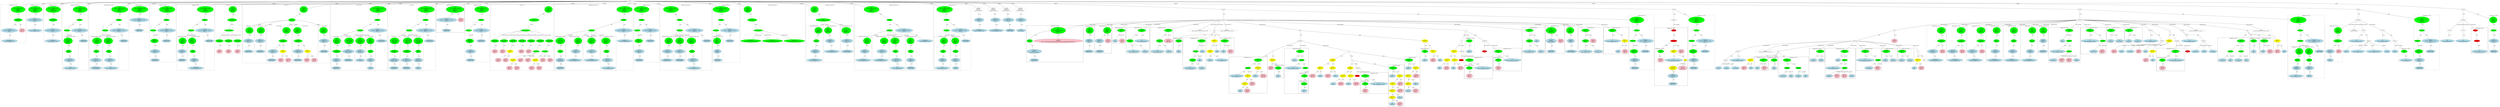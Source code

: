 strict graph "" {
	graph [bb="0,0,37218,1924.9"];
	node [label="\N"];
	subgraph cluster641 {
		graph [bb="35954,665.95,36334,1658.6",
			label="rijndael_dec.c:173:6",
			lheight=0.21,
			lp="36144,1647.1",
			lwidth=1.56,
			style=dashed
		];
		646	[fillcolor=lightblue,
			height=0.74639,
			label="IdentifierType
names: ['void']",
			pos="36037,700.82",
			style="filled,dashed",
			width=1.9053];
		645	[fillcolor=lightblue,
			height=1.041,
			label="TypeDecl
declname: None
quals: []",
			pos="36037,843.16",
			style="filled,dashed",
			width=2.082];
		645 -- 646	[label=type,
			lp="36049,774.19",
			pos="36037,805.66 36037,781.29 36037,749.83 36037,727.95"];
		644	[fillcolor=green,
			height=1.041,
			label="Typename
name: None
quals: []",
			pos="36025,1000.7",
			style="filled,dashed",
			width=1.6303];
		644 -- 645	[label=type,
			lp="36044,916.53",
			pos="36028,963.25 36030,938.38 36032,905.56 36034,880.68"];
		643	[fillcolor=green,
			height=0.5,
			label=ParamList,
			pos="36009,1190.1",
			style="filled,dashed",
			width=1.3179];
		643 -- 644	[label="params[0]",
			lp="36045,1105.9",
			pos="36010,1171.8 36013,1141.6 36018,1078.8 36022,1038.5"];
		642	[fillcolor=green,
			height=0.5,
			label=FuncDecl,
			pos="36072,1379.5",
			style="filled,dashed",
			width=1.2457];
		642 -- 643	[label=args,
			lp="36058,1295.3",
			pos="36066,1361.5 36054,1325.9 36027,1243.8 36015,1208.2"];
		647	[fillcolor=lightblue,
			height=1.041,
			label="TypeDecl
declname: rijndael_dec_main
quals: []",
			pos="36200,1190.1",
			style="filled,dashed",
			width=3.4963];
		642 -- 647	[label=type,
			lp="36145,1295.3",
			pos="36083,1361.9 36104,1331.8 36148,1267.6 36175,1227.1"];
		648	[fillcolor=lightblue,
			height=0.74639,
			label="IdentifierType
names: ['void']",
			pos="36200,1000.7",
			style="filled,dashed",
			width=1.9053];
		647 -- 648	[label=type,
			lp="36212,1105.9",
			pos="36200,1152.5 36200,1115.8 36200,1060.1 36200,1027.7"];
		641	[fillcolor=green,
			height=1.6303,
			label="Decl
name: rijndael_dec_main
quals: []
storage: []
funcspec: []",
			pos="36072,1568.9",
			style="filled,dashed",
			width=3.0445];
		641 -- 642	[label=type,
			lp="36084,1484.7",
			pos="36072,1510.1 36072,1471.4 36072,1423 36072,1397.7"];
	}
	subgraph cluster572 {
		graph [bb="33154,808.29,33640,1248",
			label="rijndael_dec.c:144:5",
			lheight=0.21,
			lp="33397,1236.5",
			lwidth=1.56
		];
		574	[fillcolor=lightblue,
			height=0.74639,
			label="ID
name: outbuf",
			pos="33225,843.16",
			style=filled,
			width=1.7481];
		573	[fillcolor=green,
			height=0.5,
			label=ArrayRef,
			pos="33289,1000.7",
			style=filled,
			width=1.2277];
		573 -- 574	[label=name,
			lp="33272,916.53",
			pos="33282,982.78 33271,955.53 33249,901.81 33236,869.84"];
		575	[fillcolor=lightblue,
			height=0.74639,
			label="ID
name: i",
			pos="33347,843.16",
			style=filled,
			width=1.1392];
		573 -- 575	[label=subscript,
			lp="33346,916.53",
			pos="33295,982.78 33306,955.46 33326,901.5 33338,869.56"];
		572	[fillcolor=green,
			height=0.74639,
			label="Assignment
op: ^=",
			pos="33289,1190.1",
			style=filled,
			width=1.6106];
		572 -- 573	[label=lvalue,
			lp="33306,1105.9",
			pos="33289,1163 33289,1124.1 33289,1051.9 33289,1018.9"];
		576	[fillcolor=green,
			height=0.5,
			label=ArrayRef,
			pos="33469,1000.7",
			style=filled,
			width=1.2277];
		572 -- 576	[label=rvalue,
			lp="33391,1105.9",
			pos="33312,1165.4 33349,1126.8 33421,1051.3 33453,1018.1"];
		577	[fillcolor=lightblue,
			height=0.74639,
			label="ID
name: inbuf1",
			pos="33469,843.16",
			style=filled,
			width=1.7481];
		576 -- 577	[label=name,
			lp="33484,916.53",
			pos="33469,982.48 33469,955.27 33469,902.18 33469,870.28"];
		578	[fillcolor=lightblue,
			height=0.74639,
			label="ID
name: i",
			pos="33591,843.16",
			style=filled,
			width=1.1392];
		576 -- 578	[label=subscript,
			lp="33562,916.53",
			pos="33482,983.37 33504,955.6 33548,899.15 33573,867.32"];
	}
	subgraph cluster314 {
		graph [bb="16690,965.85,17030,1437.4",
			label="rijndael_dec.c:73:3",
			lheight=0.21,
			lp="16860,1425.9",
			lwidth=1.46
		];
		316	[fillcolor=lightblue,
			height=0.74639,
			label="ID
name: rijndael_dec_fin",
			pos="16798,1000.7",
			style=filled,
			width=2.7891];
		315	[fillcolor=green,
			height=0.74639,
			label="StructRef
type: .",
			pos="16866,1190.1",
			style=filled,
			width=1.3356];
		315 -- 316	[label=name,
			lp="16854,1105.9",
			pos="16857,1163.4 16844,1127.8 16820,1063.5 16807,1027.7"];
		317	[fillcolor=lightblue,
			height=0.74639,
			label="ID
name: size",
			pos="16969,1000.7",
			style=filled,
			width=1.4731];
		315 -- 317	[label=field,
			lp="16928,1105.9",
			pos="16880,1164.2 16899,1128.4 16936,1062.6 16955,1026.7"];
		314	[fillcolor=green,
			height=0.74639,
			label="Assignment
op: ^=",
			pos="16964,1379.5",
			style=filled,
			width=1.6106];
		314 -- 315	[label=lvalue,
			lp="16941,1295.3",
			pos="16951,1353.2 16932,1317.2 16898,1251.7 16879,1216"];
		318	[fillcolor=lightblue,
			height=0.74639,
			label="ID
name: x",
			pos="16975,1190.1",
			style=filled,
			width=1.1982];
		314 -- 318	[label=rvalue,
			lp="16987,1295.3",
			pos="16966,1352.4 16968,1316.7 16971,1253 16973,1217.2"];
	}
	subgraph cluster310 {
		graph [bb="16404,965.85,16682,1469.2",
			label="rijndael_dec.c:72:16",
			lheight=0.21,
			lp="16543,1457.7",
			lwidth=1.56
		];
		312	[fillcolor=lightblue,
			height=0.74639,
			label="IdentifierType
names: ['int']",
			pos="16488,1000.7",
			style="filled,dashed",
			width=1.8463];
		311	[fillcolor=lightblue,
			height=1.041,
			label="TypeDecl
declname: x
quals: ['volatile']",
			pos="16488,1190.1",
			style=filled,
			width=2.1017];
		311 -- 312	[label=type,
			lp="16500,1105.9",
			pos="16488,1152.5 16488,1115.8 16488,1060.1 16488,1027.7"];
		310	[fillcolor=green,
			height=1.6303,
			label="Decl
name: x
quals: ['volatile']
storage: []
funcspec: []",
			pos="16598,1379.5",
			style=filled,
			width=2.1017];
		310 -- 311	[label=type,
			lp="16565,1295.3",
			pos="16567,1325.8 16548,1294 16525,1254.3 16509,1226.3"];
		313	[fillcolor=pink,
			height=1.041,
			label="Constant
type: int
value: 0",
			pos="16628,1190.1",
			style=filled,
			width=1.2767];
		310 -- 313	[label=init,
			lp="16622,1295.3",
			pos="16607,1321 16612,1290.5 16618,1254.1 16622,1227.5"];
	}
	subgraph cluster570 {
		graph [bb="33012,965.85,33146,1248",
			label="rijndael_dec.c:143:26",
			lheight=0.21,
			lp="33079,1236.5",
			lwidth=1.64
		];
		571	[fillcolor=lightblue,
			height=0.74639,
			label="ID
name: i",
			pos="33091,1000.7",
			style=filled,
			width=1.1392];
		570	[fillcolor=green,
			height=0.74639,
			label="UnaryOp
op: ++",
			pos="33091,1190.1",
			style=filled,
			width=1.316];
		570 -- 571	[label=expr,
			lp="33104,1105.9",
			pos="33091,1163 33091,1127.3 33091,1063.6 33091,1027.9"];
	}
	subgraph cluster214 {
		graph [bb="9292,1155.2,9661,1847.9",
			label="rijndael_dec.c:47:15",
			lheight=0.21,
			lp="9476.5,1836.4",
			lwidth=1.56,
			style=dashed
		];
		217	[fillcolor=lightblue,
			height=0.74639,
			label="IdentifierType
names: ['unsigned', 'char']",
			pos="9420,1190.1",
			style="filled,dashed",
			width=3.0838];
		216	[fillcolor=lightblue,
			height=1.041,
			label="TypeDecl
declname: rijndael_dec_key
quals: []",
			pos="9420,1379.5",
			style="filled,dashed",
			width=3.3391];
		216 -- 217	[label=type,
			lp="9432,1295.3",
			pos="9420,1341.9 9420,1305.2 9420,1249.5 9420,1217"];
		215	[fillcolor=green,
			height=0.74639,
			label="ArrayDecl
dim_quals: []",
			pos="9549,1568.9",
			style="filled,dashed",
			width=1.7678];
		215 -- 216	[label=type,
			lp="9509,1484.7",
			pos="9531.9,1543 9509.5,1510.5 9470.3,1453.5 9444.7,1416.4"];
		218	[fillcolor=pink,
			height=1.041,
			label="Constant
type: int
value: 32",
			pos="9606,1379.5",
			style="filled,dashed",
			width=1.316];
		215 -- 218	[label=dim,
			lp="9587,1484.7",
			pos="9556.9,1541.8 9566.9,1509.1 9584,1452.9 9595.1,1416.2"];
		214	[fillcolor=green,
			height=1.6303,
			label="Decl
name: rijndael_dec_key
quals: []
storage: []
funcspec: []",
			pos="9549,1758.2",
			style="filled,dashed",
			width=2.8874];
		214 -- 215	[label=type,
			lp="9561,1674.1",
			pos="9549,1699.5 9549,1664.9 9549,1622.5 9549,1595.9"];
	}
	subgraph cluster307 {
		graph [bb="16208,965.85,16396,1469.2",
			label="rijndael_dec.c:71:12",
			lheight=0.21,
			lp="16302,1457.7",
			lwidth=1.56,
			style=dashed
		];
		309	[fillcolor=lightblue,
			height=0.74639,
			label="IdentifierType
names: ['unsigned']",
			pos="16302,1000.7",
			style="filled,dashed",
			width=2.3963];
		308	[fillcolor=lightblue,
			height=1.041,
			label="TypeDecl
declname: i
quals: []",
			pos="16313,1190.1",
			style="filled,dashed",
			width=1.5713];
		308 -- 309	[label=type,
			lp="16321,1105.9",
			pos="16311,1152.5 16309,1115.8 16305,1060.1 16304,1027.7"];
		307	[fillcolor=green,
			height=1.6303,
			label="Decl
name: i
quals: []
storage: []
funcspec: []",
			pos="16329,1379.5",
			style="filled,dashed",
			width=1.591];
		307 -- 308	[label=type,
			lp="16335,1295.3",
			pos="16324,1321 16321,1290.5 16318,1254.1 16316,1227.5"];
	}
	subgraph cluster226 {
		graph [bb="10233,1344.6,10481,1847.9",
			label="rijndael_dec.c:51:26",
			lheight=0.21,
			lp="10357,1836.4",
			lwidth=1.56,
			style=dashed
		];
		228	[fillcolor=lightblue,
			height=0.74639,
			label="Struct
name: rijndael_dec_FILE",
			pos="10357,1379.5",
			style="filled,dashed",
			width=3.0641];
		227	[fillcolor=lightblue,
			height=1.041,
			label="TypeDecl
declname: rijndael_dec_fin
quals: []",
			pos="10357,1568.9",
			style="filled,dashed",
			width=3.2213];
		227 -- 228	[label=type,
			lp="10369,1484.7",
			pos="10357,1531.3 10357,1494.5 10357,1438.8 10357,1406.4"];
		226	[fillcolor=green,
			height=1.6303,
			label="Decl
name: rijndael_dec_fin
quals: []
storage: []
funcspec: []",
			pos="10349,1758.2",
			style="filled,dashed",
			width=2.7891];
		226 -- 227	[label=type,
			lp="10365,1674.1",
			pos="10351,1699.5 10353,1669.2 10354,1632.9 10355,1606.5"];
	}
	subgraph cluster302 {
		graph [bb="15828,965.85,16200,1437.4",
			label="rijndael_dec.c:69:3",
			lheight=0.21,
			lp="16014,1425.9",
			lwidth=1.46
		];
		304	[fillcolor=lightblue,
			height=0.74639,
			label="ID
name: rijndael_dec_fin",
			pos="15936,1000.7",
			style=filled,
			width=2.7891];
		303	[fillcolor=green,
			height=0.74639,
			label="StructRef
type: .",
			pos="16031,1190.1",
			style=filled,
			width=1.3356];
		303 -- 304	[label=name,
			lp="16008,1105.9",
			pos="16018,1163.8 16000,1128.2 15967,1063.4 15949,1027.5"];
		305	[fillcolor=lightblue,
			height=0.74639,
			label="ID
name: cur_pos",
			pos="16123,1000.7",
			style=filled,
			width=1.9053];
		303 -- 305	[label=field,
			lp="16088,1105.9",
			pos="16043,1163.8 16061,1128.1 16093,1063.1 16110,1027.2"];
		302	[fillcolor=green,
			height=0.74639,
			label="Assignment
op: =",
			pos="16134,1379.5",
			style=filled,
			width=1.6106];
		302 -- 303	[label=lvalue,
			lp="16109,1295.3",
			pos="16120,1353.2 16100,1317.2 16064,1251.7 16045,1216"];
		306	[fillcolor=pink,
			height=1.041,
			label="Constant
type: int
value: 0",
			pos="16143,1190.1",
			style=filled,
			width=1.2767];
		302 -- 306	[label=rvalue,
			lp="16156,1295.3",
			pos="16135,1352.4 16137,1320 16139,1264.6 16141,1227.9"];
	}
	subgraph cluster651 {
		graph [bb="34630,808.29,34888,1469.2",
			label="rijndael_dec.c:176:14",
			lheight=0.21,
			lp="34759,1457.7",
			lwidth=1.64,
			style=dashed
		];
		654	[fillcolor=lightblue,
			height=0.74639,
			label="Struct
name: aes",
			pos="34704,843.16",
			style="filled,dashed",
			width=1.3946];
		653	[fillcolor=lightblue,
			height=1.041,
			label="TypeDecl
declname: ctx
quals: []",
			pos="34704,1000.7",
			style="filled,dashed",
			width=1.8267];
		653 -- 654	[label=type,
			lp="34716,916.53",
			pos="34704,962.86 34704,934.29 34704,895.42 34704,870.07"];
		652	[fillcolor=green,
			height=0.74639,
			label="ArrayDecl
dim_quals: []",
			pos="34816,1190.1",
			style="filled,dashed",
			width=1.7678];
		652 -- 653	[label=type,
			lp="34783,1105.9",
			pos="34801,1163.8 34781,1131 34747,1073.4 34725,1036.5"];
		655	[fillcolor=pink,
			height=1.041,
			label="Constant
type: int
value: 1",
			pos="34834,1000.7",
			style="filled,dashed",
			width=1.2767];
		652 -- 655	[label=dim,
			lp="34836,1105.9",
			pos="34819,1163 34822,1130.6 34827,1074.9 34830,1038.2"];
		651	[fillcolor=green,
			height=1.6303,
			label="Decl
name: ctx
quals: []
storage: []
funcspec: []",
			pos="34820,1379.5",
			style="filled,dashed",
			width=1.591];
		651 -- 652	[label=type,
			lp="34831,1295.3",
			pos="34819,1320.7 34818,1286.1 34817,1243.8 34817,1217.1"];
	}
	subgraph cluster222 {
		graph [bb="9965,1155.2,10225,1847.9",
			label="rijndael_dec.c:50:22",
			lheight=0.21,
			lp="10095,1836.4",
			lwidth=1.56,
			style=dashed
		];
		225	[fillcolor=lightblue,
			height=0.74639,
			label="IdentifierType
names: ['unsigned', 'char']",
			pos="10095,1190.1",
			style="filled,dashed",
			width=3.0838];
		224	[fillcolor=lightblue,
			height=1.041,
			label="TypeDecl
declname: rijndael_dec_data
quals: []",
			pos="10095,1379.5",
			style="filled,dashed",
			width=3.398];
		224 -- 225	[label=type,
			lp="10107,1295.3",
			pos="10095,1341.9 10095,1305.2 10095,1249.5 10095,1217"];
		223	[fillcolor=green,
			height=0.74639,
			label="ArrayDecl
dim_quals: []",
			pos="10092,1568.9",
			style="filled,dashed",
			width=1.7678];
		223 -- 224	[label=type,
			lp="10106,1484.7",
			pos="10092,1541.8 10093,1509.4 10094,1454 10094,1417.3"];
		222	[fillcolor=green,
			height=1.6303,
			label="Decl
name: rijndael_dec_data
quals: []
storage: ['extern']
funcspec: []",
			pos="10087,1758.2",
			style="filled,dashed",
			width=2.9463];
		222 -- 223	[label=type,
			lp="10102,1674.1",
			pos="10089,1699.5 10089,1664.9 10091,1622.5 10091,1595.9"];
	}
	subgraph cluster205 {
		graph [bb="8892,657.95,9284,1847.9",
			label="rijndael_dec_libc.h:22:5",
			lheight=0.21,
			lp="9088,1836.4",
			lwidth=1.85,
			style=dashed
		];
		subgraph cluster208 {
			graph [bb="8900,665.95,9136,1279.8",
				label="rijndael_dec_libc.h:22:50",
				lheight=0.21,
				lp="9018,1268.3",
				lwidth=1.93,
				style=dashed
			];
			211	[fillcolor=lightblue,
				height=0.74639,
				label="Struct
name: rijndael_dec_FILE",
				pos="9018,700.82",
				style="filled,dashed",
				width=3.0641];
			210	[fillcolor=lightblue,
				height=1.041,
				label="TypeDecl
declname: stream
quals: []",
				pos="9003,843.16",
				style="filled,dashed",
				width=2.2195];
			210 -- 211	[label=type,
				lp="9023,774.19",
				pos="9006.9,805.66 9009.5,781.29 9012.9,749.83 9015.2,727.95"];
			209	[fillcolor=green,
				height=0.74639,
				label="PtrDecl
quals: []",
				pos="8989,1000.7",
				style="filled,dashed",
				width=1.2178];
			209 -- 210	[label=type,
				lp="9009,916.53",
				pos="8991.3,973.69 8993.6,948.26 8997.1,909.32 8999.7,880.78"];
			208	[fillcolor=green,
				height=1.6303,
				label="Decl
name: stream
quals: []
storage: []
funcspec: []",
				pos="8980,1190.1",
				style="filled,dashed",
				width=1.7874];
			208 -- 209	[label=type,
				lp="8997,1105.9",
				pos="8982.8,1131.4 8984.4,1096.7 8986.5,1054.4 8987.8,1027.7"];
		}
		207	[fillcolor=green,
			height=0.5,
			label=ParamList,
			pos="8967,1379.5",
			style="filled,dashed",
			width=1.3179];
		207 -- 208	[label="params[0]",
			lp="9002,1295.3",
			pos="8968.2,1361.2 8970,1335.9 8973.3,1287.7 8976,1249"];
		206	[fillcolor=green,
			height=0.5,
			label=FuncDecl,
			pos="9154,1568.9",
			style="filled,dashed",
			width=1.2457];
		206 -- 207	[label=args,
			lp="9057.5,1484.7",
			pos="9129.7,1553.4 9101.7,1535.9 9055.4,1504.4 9023,1469.2 9002.5,1446.9 8985.1,1416.2 8975.3,1397.4"];
		212	[fillcolor=lightblue,
			height=1.041,
			label="TypeDecl
declname: rijndael_dec_feof
quals: []",
			pos="9154,1379.5",
			style="filled,dashed",
			width=3.3784];
		206 -- 212	[label=type,
			lp="9166,1484.7",
			pos="9154,1550.6 9154,1520.4 9154,1457.5 9154,1417.3"];
		213	[fillcolor=lightblue,
			height=0.74639,
			label="IdentifierType
names: ['int']",
			pos="9210,1190.1",
			style="filled,dashed",
			width=1.8463];
		212 -- 213	[label=type,
			lp="9193,1295.3",
			pos="9164.9,1341.9 9175.9,1305.2 9192.6,1249.5 9202.2,1217"];
		205	[fillcolor=green,
			height=1.6303,
			label="Decl
name: rijndael_dec_feof
quals: []
storage: []
funcspec: []",
			pos="9163,1758.2",
			style="filled,dashed",
			width=2.9266];
		205 -- 206	[label=type,
			lp="9172,1674.1",
			pos="9160.2,1699.5 9158.4,1660.8 9156,1612.4 9154.8,1587.1"];
	}
	subgraph cluster192 {
		graph [bb="8296,657.95,8884,1847.9",
			label="rijndael_dec_libc.h:20:5",
			lheight=0.21,
			lp="8590,1836.4",
			lwidth=1.85,
			style=dashed
		];
		subgraph cluster199 {
			graph [bb="8548,665.95,8736,1279.8",
				label="rijndael_dec_libc.h:21:39",
				lheight=0.21,
				lp="8642,1268.3",
				lwidth=1.93,
				style=dashed
			];
			202	[fillcolor=lightblue,
				height=0.74639,
				label="IdentifierType
names: ['unsigned']",
				pos="8642,700.82",
				style="filled,dashed",
				width=2.3963];
			201	[fillcolor=lightblue,
				height=1.041,
				label="TypeDecl
declname: position
quals: []",
				pos="8641,843.16",
				style="filled,dashed",
				width=2.357];
			201 -- 202	[label=type,
				lp="8654,774.19",
				pos="8641.3,805.66 8641.4,781.29 8641.7,749.83 8641.8,727.95"];
			200	[fillcolor=green,
				height=0.74639,
				label="PtrDecl
quals: []",
				pos="8638,1000.7",
				style="filled,dashed",
				width=1.2178];
			200 -- 201	[label=type,
				lp="8652,916.53",
				pos="8638.5,973.69 8639,948.26 8639.7,909.32 8640.3,880.78"];
			199	[fillcolor=green,
				height=1.6303,
				label="Decl
name: position
quals: []
storage: []
funcspec: []",
				pos="8633,1190.1",
				style="filled,dashed",
				width=1.9249];
			199 -- 200	[label=type,
				lp="8648,1105.9",
				pos="8634.5,1131.4 8635.5,1096.7 8636.6,1054.4 8637.3,1027.7"];
		}
		subgraph cluster195 {
			graph [bb="8304,665.95,8540,1279.8",
				label="rijndael_dec_libc.h:20:52",
				lheight=0.21,
				lp="8422,1268.3",
				lwidth=1.93,
				style=dashed
			];
			198	[fillcolor=lightblue,
				height=0.74639,
				label="Struct
name: rijndael_dec_FILE",
				pos="8422,700.82",
				style="filled,dashed",
				width=3.0641];
			197	[fillcolor=lightblue,
				height=1.041,
				label="TypeDecl
declname: stream
quals: []",
				pos="8431,843.16",
				style="filled,dashed",
				width=2.2195];
			197 -- 198	[label=type,
				lp="8440,774.19",
				pos="8428.7,805.66 8427.1,781.29 8425.1,749.83 8423.7,727.95"];
			196	[fillcolor=green,
				height=0.74639,
				label="PtrDecl
quals: []",
				pos="8443,1000.7",
				style="filled,dashed",
				width=1.2178];
			196 -- 197	[label=type,
				lp="8449,916.53",
				pos="8441,973.69 8439,948.26 8436,909.32 8433.8,880.78"];
			195	[fillcolor=green,
				height=1.6303,
				label="Decl
name: stream
quals: []
storage: []
funcspec: []",
				pos="8445,1190.1",
				style="filled,dashed",
				width=1.7874];
			195 -- 196	[label=type,
				lp="8457,1105.9",
				pos="8444.4,1131.4 8444,1096.7 8443.6,1054.4 8443.3,1027.7"];
		}
		194	[fillcolor=green,
			height=0.5,
			label=ParamList,
			pos="8542,1379.5",
			style="filled,dashed",
			width=1.3179];
		194 -- 195	[label="params[0]",
			lp="8531,1295.3",
			pos="8533.2,1361.5 8519.6,1335.1 8492.6,1283.1 8472.1,1243.5"];
		194 -- 199	[label="params[1]",
			lp="8613,1295.3",
			pos="8550.2,1361.5 8562.9,1335.4 8587.8,1284.2 8607,1244.7"];
		193	[fillcolor=green,
			height=0.5,
			label=FuncDecl,
			pos="8742,1568.9",
			style="filled,dashed",
			width=1.2457];
		193 -- 194	[label=args,
			lp="8635.5,1484.7",
			pos="8716,1554.1 8685.4,1537.1 8634.5,1505.8 8599,1469.2 8577.7,1447.2 8560,1416.2 8550.2,1397.2"];
		203	[fillcolor=lightblue,
			height=1.041,
			label="TypeDecl
declname: rijndael_dec_fgetpos
quals: []",
			pos="8742,1379.5",
			style="filled,dashed",
			width=3.732];
		193 -- 203	[label=type,
			lp="8754,1484.7",
			pos="8742,1550.6 8742,1520.4 8742,1457.5 8742,1417.3"];
		204	[fillcolor=lightblue,
			height=0.74639,
			label="IdentifierType
names: ['int']",
			pos="8810,1190.1",
			style="filled,dashed",
			width=1.8463];
		203 -- 204	[label=type,
			lp="8786,1295.3",
			pos="8755.3,1341.9 8768.6,1305.1 8788.9,1249.1 8800.7,1216.8"];
		192	[fillcolor=green,
			height=1.6303,
			label="Decl
name: rijndael_dec_fgetpos
quals: []
storage: []
funcspec: []",
			pos="8754,1758.2",
			style="filled,dashed",
			width=3.2802];
		192 -- 193	[label=type,
			lp="8762,1674.1",
			pos="8750.3,1699.5 8747.8,1660.8 8744.7,1612.4 8743.1,1587.1"];
	}
	subgraph cluster219 {
		graph [bb="9669,1344.6,9957,1847.9",
			label="rijndael_dec.c:48:5",
			lheight=0.21,
			lp="9813,1836.4",
			lwidth=1.46,
			style=dashed
		];
		221	[fillcolor=lightblue,
			height=0.74639,
			label="IdentifierType
names: ['int']",
			pos="9813,1379.5",
			style="filled,dashed",
			width=1.8463];
		220	[fillcolor=lightblue,
			height=1.041,
			label="TypeDecl
declname: rijndael_dec_key_len
quals: []",
			pos="9813,1568.9",
			style="filled,dashed",
			width=3.7909];
		220 -- 221	[label=type,
			lp="9825,1484.7",
			pos="9813,1531.3 9813,1494.5 9813,1438.8 9813,1406.4"];
		219	[fillcolor=green,
			height=1.6303,
			label="Decl
name: rijndael_dec_key_len
quals: []
storage: []
funcspec: []",
			pos="9825,1758.2",
			style="filled,dashed",
			width=3.3391];
		219 -- 220	[label=type,
			lp="9833,1674.1",
			pos="9821.3,1699.5 9819.4,1669.2 9817,1632.9 9815.3,1606.5"];
	}
	subgraph cluster637 {
		graph [bb="28338,808.29,28568,1058.6",
			label="rijndael_dec.c:169:26",
			lheight=0.21,
			lp="28453,1047.1",
			lwidth=1.64
		];
		638	[fillcolor=lightblue,
			height=0.74639,
			label="ID
name: bp2",
			pos="28398,843.16",
			style=filled,
			width=1.4535];
		637	[fillcolor=green,
			height=0.74639,
			label="Assignment
op: =",
			pos="28404,1000.7",
			style=filled,
			width=1.6106];
		637 -- 638	[label=lvalue,
			lp="28418,916.53",
			pos="28403,973.69 28402,944.97 28400,899.04 28399,870.29"];
		639	[fillcolor=lightblue,
			height=0.74639,
			label="ID
name: tp",
			pos="28514,843.16",
			style=filled,
			width=1.2767];
		637 -- 639	[label=rvalue,
			lp="28483,916.53",
			pos="28421,975.07 28442,945.77 28476,897.21 28497,868.19"];
	}
	subgraph cluster321 {
		graph [bb="17389,955.25,17597,1248",
			label="rijndael_dec.c:75:9",
			lheight=0.21,
			lp="17493,1236.5",
			lwidth=1.46
		];
		322	[fillcolor=lightblue,
			height=0.74639,
			label="ID
name: i",
			pos="17438,1000.7",
			style=filled,
			width=1.1392];
		321	[fillcolor=green,
			height=0.74639,
			label="Assignment
op: =",
			pos="17531,1190.1",
			style=filled,
			width=1.6106];
		321 -- 322	[label=lvalue,
			lp="17510,1105.9",
			pos="17518,1163.8 17501,1127.9 17468,1062.3 17450,1026.6"];
		323	[fillcolor=pink,
			height=1.041,
			label="Constant
type: int
value: 0",
			pos="17543,1000.7",
			style=filled,
			width=1.2767];
		321 -- 323	[label=rvalue,
			lp="17554,1105.9",
			pos="17533,1163 17535,1130.6 17538,1074.9 17541,1038.2"];
	}
	subgraph cluster493 {
		graph [bb="28766,808.29,29053,1469.2",
			label="rijndael_dec.c:123:17",
			lheight=0.21,
			lp="28910,1457.7",
			lwidth=1.64,
			style=dashed
		];
		496	[fillcolor=lightblue,
			height=0.74639,
			label="IdentifierType
names: ['unsigned', 'char']",
			pos="28887,843.16",
			style="filled,dashed",
			width=3.0838];
		495	[fillcolor=lightblue,
			height=1.041,
			label="TypeDecl
declname: inbuf1
quals: []",
			pos="28853,1000.7",
			style="filled,dashed",
			width=2.1999];
		495 -- 496	[label=type,
			lp="28885,916.53",
			pos="28861,963.25 28867,934.69 28876,895.67 28881,870.2"];
		494	[fillcolor=green,
			height=0.74639,
			label="ArrayDecl
dim_quals: []",
			pos="28981,1190.1",
			style="filled,dashed",
			width=1.7678];
		494 -- 495	[label=type,
			lp="28941,1105.9",
			pos="28964,1163.8 28941,1131.1 28902,1073.8 28877,1036.8"];
		497	[fillcolor=pink,
			height=1.041,
			label="Constant
type: int
value: 16",
			pos="28998,1000.7",
			style="filled,dashed",
			width=1.316];
		494 -- 497	[label=dim,
			lp="29000,1105.9",
			pos="28983,1163 28986,1130.6 28991,1074.9 28995,1038.2"];
		493	[fillcolor=green,
			height=1.6303,
			label="Decl
name: inbuf1
quals: []
storage: []
funcspec: []",
			pos="28982,1379.5",
			style="filled,dashed",
			width=1.7481];
		493 -- 494	[label=type,
			lp="28994,1295.3",
			pos="28982,1320.7 28982,1286.1 28981,1243.8 28981,1217.1"];
	}
	subgraph cluster498 {
		graph [bb="29061,808.29,29348,1469.2",
			label="rijndael_dec.c:123:31",
			lheight=0.21,
			lp="29204,1457.7",
			lwidth=1.64,
			style=dashed
		];
		501	[fillcolor=lightblue,
			height=0.74639,
			label="IdentifierType
names: ['unsigned', 'char']",
			pos="29180,843.16",
			style="filled,dashed",
			width=3.0838];
		500	[fillcolor=lightblue,
			height=1.041,
			label="TypeDecl
declname: inbuf2
quals: []",
			pos="29148,1000.7",
			style="filled,dashed",
			width=2.1999];
		500 -- 501	[label=type,
			lp="29178,916.53",
			pos="29156,963.25 29161,934.69 29169,895.67 29175,870.2"];
		499	[fillcolor=green,
			height=0.74639,
			label="ArrayDecl
dim_quals: []",
			pos="29276,1190.1",
			style="filled,dashed",
			width=1.7678];
		499 -- 500	[label=type,
			lp="29236,1105.9",
			pos="29259,1163.8 29236,1131.1 29197,1073.8 29172,1036.8"];
		502	[fillcolor=pink,
			height=1.041,
			label="Constant
type: int
value: 16",
			pos="29293,1000.7",
			style="filled,dashed",
			width=1.316];
		499 -- 502	[label=dim,
			lp="29295,1105.9",
			pos="29278,1163 29281,1130.6 29286,1074.9 29290,1038.2"];
		498	[fillcolor=green,
			height=1.6303,
			label="Decl
name: inbuf2
quals: []
storage: []
funcspec: []",
			pos="29277,1379.5",
			style="filled,dashed",
			width=1.7481];
		498 -- 499	[label=type,
			lp="29289,1295.3",
			pos="29277,1320.7 29277,1286.1 29276,1243.8 29276,1217.1"];
	}
	subgraph cluster503 {
		graph [bb="29356,808.29,29643,1469.2",
			label="rijndael_dec.c:123:45",
			lheight=0.21,
			lp="29500,1457.7",
			lwidth=1.64,
			style=dashed
		];
		506	[fillcolor=lightblue,
			height=0.74639,
			label="IdentifierType
names: ['unsigned', 'char']",
			pos="29475,843.16",
			style="filled,dashed",
			width=3.0838];
		505	[fillcolor=lightblue,
			height=1.041,
			label="TypeDecl
declname: outbuf
quals: []",
			pos="29443,1000.7",
			style="filled,dashed",
			width=2.1999];
		505 -- 506	[label=type,
			lp="29473,916.53",
			pos="29451,963.25 29456,934.69 29464,895.67 29470,870.2"];
		504	[fillcolor=green,
			height=0.74639,
			label="ArrayDecl
dim_quals: []",
			pos="29571,1190.1",
			style="filled,dashed",
			width=1.7678];
		504 -- 505	[label=type,
			lp="29531,1105.9",
			pos="29554,1163.8 29531,1131.1 29492,1073.8 29467,1036.8"];
		507	[fillcolor=pink,
			height=1.041,
			label="Constant
type: int
value: 16",
			pos="29588,1000.7",
			style="filled,dashed",
			width=1.316];
		504 -- 507	[label=dim,
			lp="29590,1105.9",
			pos="29573,1163 29576,1130.6 29581,1074.9 29585,1038.2"];
		503	[fillcolor=green,
			height=1.6303,
			label="Decl
name: outbuf
quals: []
storage: []
funcspec: []",
			pos="29572,1379.5",
			style="filled,dashed",
			width=1.7481];
		503 -- 504	[label=type,
			lp="29584,1295.3",
			pos="29572,1320.7 29572,1286.1 29571,1243.8 29571,1217.1"];
	}
	subgraph cluster508 {
		graph [bb="29651,808.29,29889,1469.2",
			label="rijndael_dec.c:123:59",
			lheight=0.21,
			lp="29770,1457.7",
			lwidth=1.64,
			style=dashed
		];
		511	[fillcolor=lightblue,
			height=0.74639,
			label="IdentifierType
names: ['unsigned', 'char']",
			pos="29770,843.16",
			style="filled,dashed",
			width=3.0838];
		510	[fillcolor=lightblue,
			height=1.041,
			label="TypeDecl
declname: bp1
quals: []",
			pos="29780,1000.7",
			style="filled,dashed",
			width=1.9053];
		510 -- 511	[label=type,
			lp="29787,916.53",
			pos="29778,963.25 29776,934.69 29773,895.67 29772,870.2"];
		509	[fillcolor=green,
			height=0.74639,
			label="PtrDecl
quals: []",
			pos="29795,1190.1",
			style="filled,dashed",
			width=1.2178];
		509 -- 510	[label=type,
			lp="29801,1105.9",
			pos="29793,1163 29790,1130.7 29786,1075.2 29783,1038.5"];
		508	[fillcolor=green,
			height=1.6303,
			label="Decl
name: bp1
quals: []
storage: []
funcspec: []",
			pos="29797,1379.5",
			style="filled,dashed",
			width=1.591];
		508 -- 509	[label=type,
			lp="29809,1295.3",
			pos="29796,1320.7 29796,1286.1 29796,1243.8 29795,1217.1"];
	}
	subgraph cluster512 {
		graph [bb="29897,808.29,30135,1469.2",
			label="rijndael_dec.c:123:65",
			lheight=0.21,
			lp="30016,1457.7",
			lwidth=1.64,
			style=dashed
		];
		515	[fillcolor=lightblue,
			height=0.74639,
			label="IdentifierType
names: ['unsigned', 'char']",
			pos="30016,843.16",
			style="filled,dashed",
			width=3.0838];
		514	[fillcolor=lightblue,
			height=1.041,
			label="TypeDecl
declname: bp2
quals: []",
			pos="30026,1000.7",
			style="filled,dashed",
			width=1.9053];
		514 -- 515	[label=type,
			lp="30033,916.53",
			pos="30024,963.25 30022,934.69 30019,895.67 30018,870.2"];
		513	[fillcolor=green,
			height=0.74639,
			label="PtrDecl
quals: []",
			pos="30041,1190.1",
			style="filled,dashed",
			width=1.2178];
		513 -- 514	[label=type,
			lp="30047,1105.9",
			pos="30039,1163 30036,1130.7 30032,1075.2 30029,1038.5"];
		512	[fillcolor=green,
			height=1.6303,
			label="Decl
name: bp2
quals: []
storage: []
funcspec: []",
			pos="30043,1379.5",
			style="filled,dashed",
			width=1.591];
		512 -- 513	[label=type,
			lp="30055,1295.3",
			pos="30042,1320.7 30042,1286.1 30042,1243.8 30041,1217.1"];
	}
	subgraph cluster516 {
		graph [bb="30143,808.29,30381,1469.2",
			label="rijndael_dec.c:123:71",
			lheight=0.21,
			lp="30262,1457.7",
			lwidth=1.64,
			style=dashed
		];
		519	[fillcolor=lightblue,
			height=0.74639,
			label="IdentifierType
names: ['unsigned', 'char']",
			pos="30262,843.16",
			style="filled,dashed",
			width=3.0838];
		518	[fillcolor=lightblue,
			height=1.041,
			label="TypeDecl
declname: tp
quals: []",
			pos="30272,1000.7",
			style="filled,dashed",
			width=1.7088];
		518 -- 519	[label=type,
			lp="30279,916.53",
			pos="30270,963.25 30268,934.69 30265,895.67 30264,870.2"];
		517	[fillcolor=green,
			height=0.74639,
			label="PtrDecl
quals: []",
			pos="30287,1190.1",
			style="filled,dashed",
			width=1.2178];
		517 -- 518	[label=type,
			lp="30293,1105.9",
			pos="30285,1163 30282,1130.6 30278,1074.9 30275,1038.2"];
		516	[fillcolor=green,
			height=1.6303,
			label="Decl
name: tp
quals: []
storage: []
funcspec: []",
			pos="30289,1379.5",
			style="filled,dashed",
			width=1.591];
		516 -- 517	[label=type,
			lp="30301,1295.3",
			pos="30288,1320.7 30288,1286.1 30288,1243.8 30287,1217.1"];
	}
	subgraph cluster520 {
		graph [bb="30389,965.85,30537,1469.2",
			label="rijndael_dec.c:124:7",
			lheight=0.21,
			lp="30463,1457.7",
			lwidth=1.56,
			style=dashed
		];
		522	[fillcolor=lightblue,
			height=0.74639,
			label="IdentifierType
names: ['int']",
			pos="30463,1000.7",
			style="filled,dashed",
			width=1.8463];
		521	[fillcolor=lightblue,
			height=1.041,
			label="TypeDecl
declname: i
quals: []",
			pos="30461,1190.1",
			style="filled,dashed",
			width=1.5713];
		521 -- 522	[label=type,
			lp="30474,1105.9",
			pos="30461,1152.5 30462,1115.8 30462,1060.1 30463,1027.7"];
		520	[fillcolor=green,
			height=1.6303,
			label="Decl
name: i
quals: []
storage: []
funcspec: []",
			pos="30458,1379.5",
			style="filled,dashed",
			width=1.591];
		520 -- 521	[label=type,
			lp="30472,1295.3",
			pos="30459,1320.7 30459,1290.4 30460,1254.2 30460,1227.7"];
	}
	subgraph cluster530 {
		graph [bb="30545,797.69,31023,1437.4",
			label="rijndael_dec.c:129:3",
			lheight=0.21,
			lp="30784,1425.9",
			lwidth=1.56
		];
		531	[fillcolor=lightblue,
			height=0.74639,
			label="ID
name: i",
			pos="30599,1190.1",
			style=filled,
			width=1.1392];
		530	[fillcolor=green,
			height=0.74639,
			label="Assignment
op: =",
			pos="30611,1379.5",
			style=filled,
			width=1.6106];
		530 -- 531	[label=lvalue,
			lp="30624,1295.3",
			pos="30609,1352.4 30607,1316.7 30603,1253 30601,1217.2"];
		532	[fillcolor=green,
			height=0.5,
			label=FuncCall,
			pos="30701,1190.1",
			style=filled,
			width=1.1916];
		530 -- 532	[label=rvalue,
			lp="30671,1295.3",
			pos="30623,1352.8 30642,1313.8 30677,1240.7 30693,1207.9"];
		533	[fillcolor=lightblue,
			height=0.74639,
			label="ID
name: rijndael_dec_fread",
			pos="30674,1000.7",
			style=filled,
			width=3.0445];
		532 -- 533	[label=name,
			lp="30706,1105.9",
			pos="30699,1171.8 30694,1138.8 30683,1066.8 30678,1027.9"];
		534	[fillcolor=green,
			height=0.5,
			label=ExprList,
			pos="30843,1000.7",
			style=filled,
			width=1.1555];
		532 -- 534	[label=args,
			lp="30798,1105.9",
			pos="30718,1173.4 30737,1154.7 30770,1122.2 30793,1090.4 30810,1066.9 30826,1036.8 30835,1018.5"];
		535	[fillcolor=lightblue,
			height=0.74639,
			label="ID
name: inbuf2",
			pos="30616,843.16",
			style=filled,
			width=1.7481];
		534 -- 535	[label="exprs[0]",
			lp="30761,916.53",
			pos="30832,983.12 30823,970.24 30809,952.82 30793,942.03 30772,927.8 30762,933.42 30738,924.03 30715,915.1 30709,913.82 30688,901.03 \
30672,891.3 30656,878.58 30643,867.64"];
		536	[fillcolor=pink,
			height=1.041,
			label="Constant
type: int
value: 1",
			pos="30743,843.16",
			style=filled,
			width=1.2767];
		534 -- 536	[label="exprs[1]",
			lp="30816,916.53",
			pos="30832,983.08 30816,957.76 30785,909.1 30764,876.63"];
		537	[fillcolor=pink,
			height=1.041,
			label="Constant
type: int
value: 16",
			pos="30854,843.16",
			style=filled,
			width=1.316];
		534 -- 537	[label="exprs[2]",
			lp="30873,916.53",
			pos="30844,982.48 30846,958.04 30849,912.72 30851,880.62"];
		538	[fillcolor=lightblue,
			height=0.74639,
			label="ID
name: fin",
			pos="30967,843.16",
			style=filled,
			width=1.3356];
		534 -- 538	[label="exprs[3]",
			lp="30936,916.53",
			pos="30856,983.37 30878,955.83 30922,900.1 30948,868.13"];
	}
	subgraph cluster546 {
		graph [bb="32106,647.34,32522,1058.6",
			label="rijndael_dec.c:133:5",
			lheight=0.21,
			lp="32314,1047.1",
			lwidth=1.56
		];
		subgraph cluster548 {
			graph [bb="32114,655.34,32248,901.03",
				label="rijndael_dec.c:133:30",
				lheight=0.21,
				lp="32181,889.53",
				lwidth=1.64,
				style=dashed
			];
			549	[fillcolor=pink,
				height=1.041,
				label="Constant
type: int
value: 10",
				pos="32182,700.82",
				style=filled,
				width=1.316];
			548	[fillcolor=green,
				height=0.74639,
				label="UnaryOp
op: -",
				pos="32182,843.16",
				style=filled,
				width=1.316];
			548 -- 549	[label=expr,
				lp="32194,774.19",
				pos="32182,816.09 32182,794.22 32182,762.72 32182,738.33"];
		}
		547	[fillcolor=lightblue,
			height=0.74639,
			label="ID
name: rijndael_dec_checksum",
			pos="32385,843.16",
			style=filled,
			width=3.5748];
		546	[fillcolor=green,
			height=0.74639,
			label="Assignment
op: =",
			pos="32182,1000.7",
			style=filled,
			width=1.6106];
		546 -- 548	[label=rvalue,
			lp="32199,916.53",
			pos="32182,973.69 32182,944.97 32182,899.04 32182,870.29"];
		546 -- 547	[label=lvalue,
			lp="32313,916.53",
			pos="32211,977.44 32248,948.79 32313,899.18 32352,869.24"];
	}
	subgraph cluster550 {
		graph [label="rijndael_dec.c:134:5"];
	}
	subgraph cluster557 {
		graph [bb="31031,955.25,31411,1437.4",
			label="rijndael_dec.c:140:3",
			lheight=0.21,
			lp="31221,1425.9",
			lwidth=1.56
		];
		558	[fillcolor=lightblue,
			height=0.74639,
			label="ID
name: rijndael_dec_checksum",
			pos="31168,1190.1",
			style=filled,
			width=3.5748];
		557	[fillcolor=green,
			height=0.74639,
			label="Assignment
op: +=",
			pos="31168,1379.5",
			style=filled,
			width=1.6106];
		557 -- 558	[label=lvalue,
			lp="31185,1295.3",
			pos="31168,1352.4 31168,1316.7 31168,1253 31168,1217.2"];
		559	[fillcolor=green,
			height=0.5,
			label=ArrayRef,
			pos="31359,1190.1",
			style=filled,
			width=1.2277];
		557 -- 559	[label=rvalue,
			lp="31314,1295.3",
			pos="31204,1358.3 31234,1340.4 31276,1312.2 31306,1279.8 31326,1257.9 31342,1227.1 31351,1208.2"];
		560	[fillcolor=lightblue,
			height=0.74639,
			label="ID
name: outbuf",
			pos="31225,1000.7",
			style=filled,
			width=1.7481];
		559 -- 560	[label=name,
			lp="31320,1105.9",
			pos="31347,1172.5 31323,1139.4 31270,1065.3 31243,1026.5"];
		561	[fillcolor=pink,
			height=1.041,
			label="Constant
type: int
value: 15",
			pos="31353,1000.7",
			style=filled,
			width=1.316];
		559 -- 561	[label=subscript,
			lp="31382,1105.9",
			pos="31358,1171.8 31357,1141.6 31355,1078.8 31354,1038.5"];
	}
	subgraph cluster564 {
		graph [bb="33648,955.25,33856,1248",
			label="rijndael_dec.c:143:9",
			lheight=0.21,
			lp="33752,1236.5",
			lwidth=1.56
		];
		565	[fillcolor=lightblue,
			height=0.74639,
			label="ID
name: i",
			pos="33697,1000.7",
			style=filled,
			width=1.1392];
		564	[fillcolor=green,
			height=0.74639,
			label="Assignment
op: =",
			pos="33714,1190.1",
			style=filled,
			width=1.6106];
		564 -- 565	[label=lvalue,
			lp="33725,1105.9",
			pos="33712,1163 33708,1127.2 33703,1063.2 33699,1027.6"];
		566	[fillcolor=pink,
			height=1.041,
			label="Constant
type: int
value: 0",
			pos="33802,1000.7",
			style=filled,
			width=1.2767];
		564 -- 566	[label=rvalue,
			lp="33773,1105.9",
			pos="33726,1163.4 33742,1130.4 33769,1072.7 33786,1036"];
	}
	subgraph cluster359 {
		graph [bb="21011,808.29,21139,1058.6",
			label="rijndael_dec.c:86:22",
			lheight=0.21,
			lp="21075,1047.1",
			lwidth=1.56,
			style=dashed
		];
		360	[fillcolor=lightblue,
			height=0.74639,
			label="ID
name: cp",
			pos="21068,843.16",
			style="filled,dashed",
			width=1.316];
		359	[fillcolor=green,
			height=0.74639,
			label="UnaryOp
op: *",
			pos="21066,1000.7",
			style="filled,dashed",
			width=1.316];
		359 -- 360	[label=expr,
			lp="21080,916.53",
			pos="21066,973.69 21067,944.97 21067,899.04 21068,870.29"];
	}
	subgraph cluster241 {
		graph [bb="8,808.29,394,1847.9",
			label="rijndael_dec.c:59:5",
			lheight=0.21,
			lp="201,1836.4",
			lwidth=1.46,
			style=dashed
		];
		246	[fillcolor=lightblue,
			height=0.74639,
			label="IdentifierType
names: ['void']",
			pos="91,843.16",
			style="filled,dashed",
			width=1.9053];
		245	[fillcolor=lightblue,
			height=1.041,
			label="TypeDecl
declname: None
quals: []",
			pos="91,1000.7",
			style="filled,dashed",
			width=2.082];
		245 -- 246	[label=type,
			lp="103,916.53",
			pos="91,962.86 91,934.29 91,895.42 91,870.07"];
		244	[fillcolor=green,
			height=1.041,
			label="Typename
name: None
quals: []",
			pos="83,1190.1",
			style="filled,dashed",
			width=1.6303];
		244 -- 245	[label=type,
			lp="99,1105.9",
			pos="84.561,1152.5 85.971,1119.5 88.034,1071.2 89.442,1038.2"];
		243	[fillcolor=green,
			height=0.5,
			label=ParamList,
			pos="63,1379.5",
			style="filled,dashed",
			width=1.3179];
		243 -- 244	[label="params[0]",
			lp="101,1295.3",
			pos="64.846,1361.2 68.076,1330.9 74.817,1267.8 79.114,1227.5"];
		242	[fillcolor=green,
			height=0.5,
			label=FuncDecl,
			pos="257,1568.9",
			style="filled,dashed",
			width=1.2457];
		242 -- 243	[label=args,
			lp="154.5,1484.7",
			pos="231.86,1554 202.37,1536.8 153.17,1505.4 119,1469.2 98.25,1447.2 80.864,1416.4 71.204,1397.5"];
		247	[fillcolor=lightblue,
			height=1.041,
			label="TypeDecl
declname: rijndael_dec_return
quals: []",
			pos="257,1379.5",
			style="filled,dashed",
			width=3.5748];
		242 -- 247	[label=type,
			lp="269,1484.7",
			pos="257,1550.6 257,1520.4 257,1457.5 257,1417.3"];
		248	[fillcolor=lightblue,
			height=0.74639,
			label="IdentifierType
names: ['int']",
			pos="257,1190.1",
			style="filled,dashed",
			width=1.8463];
		247 -- 248	[label=type,
			lp="269,1295.3",
			pos="257,1341.9 257,1305.2 257,1249.5 257,1217"];
		241	[fillcolor=green,
			height=1.6303,
			label="Decl
name: rijndael_dec_return
quals: []
storage: []
funcspec: []",
			pos="265,1758.2",
			style="filled,dashed",
			width=3.1427];
		241 -- 242	[label=type,
			lp="274,1674.1",
			pos="262.53,1699.5 260.88,1660.8 258.82,1612.4 257.74,1587.1"];
	}
	subgraph cluster362 {
		graph [bb="17947,239.3,18304,1058.6",
			label="rijndael_dec.c:88:5",
			lheight=0.21,
			lp="18126,1047.1",
			lwidth=1.46
		];
		subgraph cluster367 {
			graph [bb="18152,247.3,18296,616.34",
				label="rijndael_dec.c:88:33",
				lheight=0.21,
				lp="18224,604.84",
				lwidth=1.56,
				style=dashed
			];
			subgraph cluster368 {
				graph [bb="18160,255.3,18288,473.99",
					label="rijndael_dec.c:88:33",
					lheight=0.21,
					lp="18224,462.49",
					lwidth=1.56
				];
				369	[fillcolor=lightblue,
					height=0.74639,
					label="ID
name: cp",
					pos="18233,290.17",
					style=filled,
					width=1.316];
				368	[fillcolor=green,
					height=0.74639,
					label="UnaryOp
op: p++",
					pos="18233,416.12",
					style=filled,
					width=1.316];
				368 -- 369	[label=expr,
					lp="18246,353.15",
					pos="18233,389.14 18233,367.98 18233,338.27 18233,317.12"];
			}
			367	[fillcolor=green,
				height=0.74639,
				label="UnaryOp
op: *",
				pos="18239,558.47",
				style=filled,
				width=1.316];
			367 -- 368	[label=expr,
				lp="18250,489.49",
				pos="18238,531.4 18237,506.19 18235,468.21 18234,443.05"];
		}
		363	[fillcolor=lightblue,
			height=0.74639,
			label="ID
name: ch",
			pos="18139,843.16",
			style=filled,
			width=1.316];
		362	[fillcolor=green,
			height=0.74639,
			label="Assignment
op: =",
			pos="18238,1000.7",
			style=filled,
			width=1.6106];
		362 -- 363	[label=lvalue,
			lp="18206,916.53",
			pos="18222,974.73 18204,945.53 18173,897.53 18155,868.58"];
		364	[fillcolor=green,
			height=0.5,
			label=FuncCall,
			pos="18247,843.16",
			style=filled,
			width=1.1916];
		362 -- 364	[label=rvalue,
			lp="18261,916.53",
			pos="18240,973.69 18241,941.86 18244,888.87 18246,861.58"];
		365	[fillcolor=lightblue,
			height=0.74639,
			label="ID
name: rijndael_dec_toupper",
			pos="18075,700.82",
			style=filled,
			width=3.3195];
		364 -- 365	[label=name,
			lp="18198,774.19",
			pos="18232,825.89 18222,815.17 18208,801.07 18195,789.69 18168,766.77 18136,743.4 18112,726.53"];
		366	[fillcolor=green,
			height=0.5,
			label=ExprList,
			pos="18254,700.82",
			style=filled,
			width=1.1555];
		364 -- 366	[label=args,
			lp="18262,774.19",
			pos="18248,824.95 18249,798.02 18252,746.19 18253,719.17"];
		366 -- 367	[label="exprs[0]",
			lp="18271,631.84",
			pos="18252,682.61 18250,658.31 18245,613.75 18242,585.42"];
	}
	subgraph cluster451 {
		graph [bb="22487,955.25,22860,1437.4",
			label="rijndael_dec.c:113:3",
			lheight=0.21,
			lp="22674,1425.9",
			lwidth=1.56
		];
		452	[fillcolor=lightblue,
			height=0.74639,
			label="ID
name: rijndael_dec_key_len",
			pos="22615,1190.1",
			style=filled,
			width=3.3391];
		451	[fillcolor=green,
			height=0.74639,
			label="Assignment
op: =",
			pos="22615,1379.5",
			style=filled,
			width=1.6106];
		451 -- 452	[label=lvalue,
			lp="22632,1295.3",
			pos="22615,1352.4 22615,1316.7 22615,1253 22615,1217.2"];
		453	[fillcolor=yellow,
			height=0.74639,
			label="BinaryOp
op: /",
			pos="22803,1190.1",
			style=filled,
			width=1.3749];
		451 -- 453	[label=rvalue,
			lp="22752,1295.3",
			pos="22648,1357.4 22676,1339.1 22715,1310.6 22744,1279.8 22762,1260.4 22779,1234.7 22789,1216"];
		454	[fillcolor=lightblue,
			height=0.74639,
			label="ID
name: i",
			pos="22700,1000.7",
			style=filled,
			width=1.1392];
		453 -- 454	[label=left,
			lp="22770,1105.9",
			pos="22789,1164.2 22770,1128.3 22733,1062.2 22714,1026.4"];
		455	[fillcolor=pink,
			height=1.041,
			label="Constant
type: int
value: 2",
			pos="22805,1000.7",
			style=filled,
			width=1.2767];
		453 -- 455	[label=right,
			lp="22817,1105.9",
			pos="22803,1163 22804,1130.7 22804,1075.2 22805,1038.5"];
	}
	subgraph cluster395 {
		graph [bb="19737,8,19970,758.69",
			label="rijndael_dec.c:93:9",
			lheight=0.21,
			lp="19854,747.19",
			lwidth=1.46
		];
		396	[fillcolor=lightblue,
			height=0.74639,
			label="ID
name: by",
			pos="19796,558.47",
			style=filled,
			width=1.3356];
		395	[fillcolor=green,
			height=0.74639,
			label="Assignment
op: =",
			pos="19803,700.82",
			style=filled,
			width=1.6106];
		395 -- 396	[label=lvalue,
			lp="19817,631.84",
			pos="19802,673.75 19800,648.54 19799,610.56 19797,585.4"];
		397	[fillcolor=yellow,
			height=0.74639,
			label="BinaryOp
op: +",
			pos="19912,558.47",
			style=filled,
			width=1.3749];
		395 -- 397	[label=rvalue,
			lp="19878,631.84",
			pos="19822,675.37 19842,649.61 19873,609.29 19893,583.64"];
		398	[fillcolor=yellow,
			height=0.74639,
			label="BinaryOp
op: -",
			pos="19799,416.12",
			style=filled,
			width=1.3749];
		397 -- 398	[label=left,
			lp="19872,489.49",
			pos="19893,533.66 19872,507.85 19839,466.9 19818,441.05"];
		405	[fillcolor=pink,
			height=1.041,
			label="Constant
type: int
value: 10",
			pos="19914,416.12",
			style=filled,
			width=1.316];
		397 -- 405	[label=right,
			lp="19927,489.49",
			pos="19912,531.4 19913,509.52 19913,478.02 19913,453.63"];
		399	[fillcolor=yellow,
			height=0.74639,
			label="BinaryOp
op: +",
			pos="19794,290.17",
			style=filled,
			width=1.3749];
		398 -- 399	[label=left,
			lp="19806,353.15",
			pos="19798,389.14 19797,367.98 19796,338.27 19795,317.12"];
		404	[fillcolor=pink,
			height=1.041,
			label="Constant
type: char
value: 'A'",
			pos="19912,290.17",
			style=filled,
			width=1.3946];
		398 -- 404	[label=right,
			lp="19876,353.15",
			pos="19820,391.81 19838,372.03 19864,343.51 19884,321.88"];
		401	[fillcolor=lightblue,
			height=0.74639,
			label="ID
name: by",
			pos="19793,53.477",
			style=filled,
			width=1.3356];
		400	[fillcolor=yellow,
			height=0.74639,
			label="BinaryOp
op: <<",
			pos="19794,168.82",
			style=filled,
			width=1.3749];
		400 -- 401	[label=left,
			lp="19804,116.45",
			pos="19794,141.82 19794,123.39 19793,98.764 19793,80.36"];
		402	[fillcolor=pink,
			height=1.041,
			label="Constant
type: int
value: 4",
			pos="19905,53.477",
			style=filled,
			width=1.2767];
		400 -- 402	[label=right,
			lp="19863,116.45",
			pos="19817,144.61 19834,126.87 19858,102.3 19877,83.295"];
		399 -- 400	[label=left,
			lp="19804,221.19",
			pos="19794,263.27 19794,243.39 19794,216.05 19794,196.08"];
		403	[fillcolor=lightblue,
			height=0.74639,
			label="ID
name: ch",
			pos="19909,168.82",
			style=filled,
			width=1.316];
		399 -- 403	[label=right,
			lp="19879,221.19",
			pos="19816,265.88 19837,244.71 19867,213.67 19887,192.65"];
	}
	subgraph cluster378 {
		graph [bb="18312,244.69,18545,901.03",
			label="rijndael_dec.c:90:7",
			lheight=0.21,
			lp="18428,889.53",
			lwidth=1.46
		];
		379	[fillcolor=lightblue,
			height=0.74639,
			label="ID
name: by",
			pos="18369,700.82",
			style=filled,
			width=1.3356];
		378	[fillcolor=green,
			height=0.74639,
			label="Assignment
op: =",
			pos="18479,843.16",
			style=filled,
			width=1.6106];
		378 -- 379	[label=lvalue,
			lp="18448,774.19",
			pos="18460,817.72 18440,791.96 18408,751.64 18388,725.98"];
		380	[fillcolor=yellow,
			height=0.74639,
			label="BinaryOp
op: -",
			pos="18485,700.82",
			style=filled,
			width=1.3749];
		378 -- 380	[label=rvalue,
			lp="18500,774.19",
			pos="18480,816.09 18481,790.89 18483,752.91 18484,727.75"];
		381	[fillcolor=yellow,
			height=0.74639,
			label="BinaryOp
op: +",
			pos="18369,558.47",
			style=filled,
			width=1.3749];
		380 -- 381	[label=left,
			lp="18444,631.84",
			pos="18465,676.01 18444,650.2 18410,609.25 18389,583.39"];
		386	[fillcolor=pink,
			height=1.041,
			label="Constant
type: char
value: '0'",
			pos="18487,558.47",
			style=filled,
			width=1.3946];
		380 -- 386	[label=right,
			lp="18500,631.84",
			pos="18485,673.75 18486,651.87 18486,620.37 18486,595.98"];
		382	[fillcolor=yellow,
			height=0.74639,
			label="BinaryOp
op: <<",
			pos="18369,416.12",
			style=filled,
			width=1.3749];
		381 -- 382	[label=left,
			lp="18378,489.49",
			pos="18369,531.4 18369,506.19 18369,468.21 18369,443.05"];
		385	[fillcolor=lightblue,
			height=0.74639,
			label="ID
name: ch",
			pos="18484,416.12",
			style=filled,
			width=1.316];
		381 -- 385	[label=right,
			lp="18443,489.49",
			pos="18389,533.66 18410,507.85 18443,466.9 18464,441.05"];
		383	[fillcolor=lightblue,
			height=0.74639,
			label="ID
name: by",
			pos="18368,290.17",
			style=filled,
			width=1.3356];
		382 -- 383	[label=left,
			lp="18378,353.15",
			pos="18369,389.14 18369,367.98 18368,338.27 18368,317.12"];
		384	[fillcolor=pink,
			height=1.041,
			label="Constant
type: int
value: 4",
			pos="18480,290.17",
			style=filled,
			width=1.2767];
		382 -- 384	[label=right,
			lp="18445,353.15",
			pos="18390,391.52 18408,371.43 18434,342.47 18453,320.82"];
	}
	subgraph cluster466 {
		graph [bb="24688,381.25,25176,1428.5",
			label="rijndael_dec.c:118:3",
			lheight=0.21,
			lp="24932,1417",
			lwidth=1.56
		];
		subgraph cluster476 {
			graph [bb="24696,797.69,24830,1058.6",
				label="rijndael_dec.c:118:62",
				lheight=0.21,
				lp="24763,1047.1",
				lwidth=1.64,
				style=dashed
			];
			477	[fillcolor=pink,
				height=1.041,
				label="Constant
type: int
value: 1",
				pos="24774,843.16",
				style=filled,
				width=1.2767];
			476	[fillcolor=green,
				height=0.74639,
				label="UnaryOp
op: -",
				pos="24774,1000.7",
				style=filled,
				width=1.316];
			476 -- 477	[label=expr,
				lp="24772,916.53",
				pos="24766,974.02 24761,955.92 24756,931.07 24759,909.03 24760,899.5 24762,889.33 24764,879.94"];
		}
		469	[fillcolor=lightblue,
			height=0.74639,
			label="ID
name: rijndael_dec_checksum",
			pos="24967,843.16",
			style=filled,
			width=3.5748];
		468	[fillcolor=yellow,
			height=0.74639,
			label="BinaryOp
op: ==",
			pos="24967,1000.7",
			style=filled,
			width=1.3749];
		468 -- 469	[label=left,
			lp="24976,916.53",
			pos="24967,973.69 24967,944.97 24967,899.04 24967,870.29"];
		470	[fillcolor=yellow,
			height=0.5,
			label=Cast,
			pos="25141,843.16",
			style=filled,
			width=0.75];
		468 -- 470	[label=right,
			lp="25108,916.53",
			pos="24988,976.09 24998,964.91 25011,951.88 25025,942.03 25057,918.56 25075,927.97 25105,901.03 25118,889.61 25127,872.88 25134,860.52"];
		471	[fillcolor=yellow,
			height=1.041,
			label="Typename
name: None
quals: []",
			pos="24959,700.82",
			style=filled,
			width=1.6303];
		470 -- 471	[label=to_type,
			lp="25096,774.19",
			pos="25134,825.63 25127,813.94 25118,798.79 25105,789.69 25094,781.93 25089,786.32 25076,781.69 25053,773.35 25047,771.62 25027,758.69 \
25015,750.99 25003,741.38 24992,732.26"];
		474	[fillcolor=pink,
			height=1.041,
			label="Constant
type: int
value: 262180",
			pos="25102,700.82",
			style=filled,
			width=1.8463];
		470 -- 474	[label=expr,
			lp="25136,774.19",
			pos="25136,825.23 25130,803.73 25120,766.03 25112,737.94"];
		472	[fillcolor=lightblue,
			height=1.041,
			label="TypeDecl
declname: None
quals: []",
			pos="24959,558.47",
			style=filled,
			width=2.082];
		471 -- 472	[label=type,
			lp="24971,631.84",
			pos="24959,663.31 24959,642.68 24959,616.96 24959,596.28"];
		473	[fillcolor=lightblue,
			height=0.74639,
			label="IdentifierType
names: ['int']",
			pos="24959,416.12",
			style="filled,dashed",
			width=1.8463];
		472 -- 473	[label=type,
			lp="24971,489.49",
			pos="24959,520.96 24959,496.6 24959,465.13 24959,443.26"];
		467	[fillcolor=red,
			height=0.5,
			label=TernaryOp,
			pos="24967,1190.1",
			style=filled,
			width=1.3721];
		467 -- 476	[label=iffalse,
			lp="24866,1105.9",
			pos="24940,1175 24909,1158.1 24859,1127.3 24825,1090.4 24808,1071.6 24794,1045.9 24785,1027"];
		467 -- 468	[label=cond,
			lp="24980,1105.9",
			pos="24967,1171.8 24967,1138.8 24967,1066.8 24967,1027.9"];
		475	[fillcolor=pink,
			height=1.041,
			label="Constant
type: int
value: 0",
			pos="25080,1000.7",
			style=filled,
			width=1.2767];
		467 -- 475	[label=iftrue,
			lp="25036,1105.9",
			pos="24977,1172.5 24996,1141.7 25036,1075.2 25060,1034.9"];
		466	[fillcolor=red,
			height=0.5,
			label=Return,
			pos="24967,1379.5",
			style=filled,
			width=0.95686];
		466 -- 467	[label=expr,
			lp="24980,1295.3",
			pos="24967,1361.2 24967,1325.5 24967,1244 24967,1208.4"];
	}
	subgraph cluster457 {
		graph [bb="25184,665.95,25570,1658.6",
			label="rijndael_dec.c:116:5",
			lheight=0.21,
			lp="25377,1647.1",
			lwidth=1.56,
			style=dashed
		];
		462	[fillcolor=lightblue,
			height=0.74639,
			label="IdentifierType
names: ['void']",
			pos="25267,700.82",
			style="filled,dashed",
			width=1.9053];
		461	[fillcolor=lightblue,
			height=1.041,
			label="TypeDecl
declname: None
quals: []",
			pos="25267,843.16",
			style="filled,dashed",
			width=2.082];
		461 -- 462	[label=type,
			lp="25279,774.19",
			pos="25267,805.66 25267,781.29 25267,749.83 25267,727.95"];
		460	[fillcolor=green,
			height=1.041,
			label="Typename
name: None
quals: []",
			pos="25255,1000.7",
			style="filled,dashed",
			width=1.6303];
		460 -- 461	[label=type,
			lp="25274,916.53",
			pos="25258,963.25 25260,938.38 25262,905.56 25264,880.68"];
		459	[fillcolor=green,
			height=0.5,
			label=ParamList,
			pos="25239,1190.1",
			style="filled,dashed",
			width=1.3179];
		459 -- 460	[label="params[0]",
			lp="25275,1105.9",
			pos="25240,1171.8 25243,1141.6 25248,1078.8 25252,1038.5"];
		458	[fillcolor=green,
			height=0.5,
			label=FuncDecl,
			pos="25305,1379.5",
			style="filled,dashed",
			width=1.2457];
		458 -- 459	[label=args,
			lp="25290,1295.3",
			pos="25299,1361.5 25286,1325.9 25258,1243.8 25245,1208.2"];
		463	[fillcolor=lightblue,
			height=1.041,
			label="TypeDecl
declname: rijndael_dec_return
quals: []",
			pos="25433,1190.1",
			style="filled,dashed",
			width=3.5748];
		458 -- 463	[label=type,
			lp="25378,1295.3",
			pos="25316,1361.9 25337,1331.8 25381,1267.6 25408,1227.1"];
		464	[fillcolor=lightblue,
			height=0.74639,
			label="IdentifierType
names: ['int']",
			pos="25433,1000.7",
			style="filled,dashed",
			width=1.8463];
		463 -- 464	[label=type,
			lp="25445,1105.9",
			pos="25433,1152.5 25433,1115.8 25433,1060.1 25433,1027.7"];
		457	[fillcolor=green,
			height=1.6303,
			label="Decl
name: rijndael_dec_return
quals: []
storage: []
funcspec: []",
			pos="25305,1568.9",
			style="filled,dashed",
			width=3.1427];
		457 -- 458	[label=type,
			lp="25317,1484.7",
			pos="25305,1510.1 25305,1471.4 25305,1423 25305,1397.7"];
	}
	subgraph cluster249 {
		graph [bb="402,657.95,958,1847.9",
			label="rijndael_dec.c:60:6",
			lheight=0.21,
			lp="680,1836.4",
			lwidth=1.46,
			style=dashed
		];
		subgraph cluster256 {
			graph [bb="656,808.29,804,1279.8",
				label="rijndael_dec.c:60:53",
				lheight=0.21,
				lp="730,1268.3",
				lwidth=1.56,
				style=dashed
			];
			258	[fillcolor=lightblue,
				height=0.74639,
				label="IdentifierType
names: ['int']",
				pos="730,843.16",
				style="filled,dashed",
				width=1.8463];
			257	[fillcolor=lightblue,
				height=1.041,
				label="TypeDecl
declname: len
quals: []",
				pos="730,1000.7",
				style="filled,dashed",
				width=1.8267];
			257 -- 258	[label=type,
				lp="742,916.53",
				pos="730,962.86 730,934.29 730,895.42 730,870.07"];
			256	[fillcolor=green,
				height=1.6303,
				label="Decl
name: len
quals: []
storage: []
funcspec: []",
				pos="725,1190.1",
				style="filled,dashed",
				width=1.591];
			256 -- 257	[label=type,
				lp="740,1105.9",
				pos="726.54,1131.4 727.35,1101 728.32,1064.8 729.02,1038.3"];
		}
		subgraph cluster252 {
			graph [bb="410,665.95,648,1279.8",
				label="rijndael_dec.c:60:43",
				lheight=0.21,
				lp="529,1268.3",
				lwidth=1.56,
				style=dashed
			];
			255	[fillcolor=lightblue,
				height=0.74639,
				label="IdentifierType
names: ['unsigned', 'char']",
				pos="529,700.82",
				style="filled,dashed",
				width=3.0838];
			254	[fillcolor=lightblue,
				height=1.041,
				label="TypeDecl
declname: buf
quals: []",
				pos="538,843.16",
				style="filled,dashed",
				width=1.866];
			254 -- 255	[label=type,
				lp="547,774.19",
				pos="535.66,805.66 534.1,781.29 532.08,749.83 530.68,727.95"];
			253	[fillcolor=green,
				height=0.74639,
				label="PtrDecl
quals: []",
				pos="552,1000.7",
				style="filled,dashed",
				width=1.2178];
			253 -- 254	[label=type,
				lp="557,916.53",
				pos="549.66,973.69 547.37,948.26 543.86,909.32 541.3,880.78"];
			252	[fillcolor=green,
				height=1.6303,
				label="Decl
name: buf
quals: []
storage: []
funcspec: []",
				pos="577,1190.1",
				style="filled,dashed",
				width=1.591];
			252 -- 253	[label=type,
				lp="579,1105.9",
				pos="569.36,1131.9 564.74,1097.2 559.06,1054.7 555.49,1027.9"];
		}
		251	[fillcolor=green,
			height=0.5,
			label=ParamList,
			pos="617,1379.5",
			style="filled,dashed",
			width=1.3179];
		251 -- 252	[label="params[0]",
			lp="629,1295.3",
			pos="613.38,1361.5 607.94,1336 597.4,1286.7 589.06,1247.6"];
		251 -- 256	[label="params[1]",
			lp="696,1295.3",
			pos="626.82,1361.7 635.75,1346.3 649.3,1323.1 661,1302.8 672.62,1282.7 685.36,1260.5 696.39,1241.2"];
		250	[fillcolor=green,
			height=0.5,
			label=FuncDecl,
			pos="816,1568.9",
			style="filled,dashed",
			width=1.2457];
		250 -- 251	[label=args,
			lp="709.5,1484.7",
			pos="789.91,1554.2 759.32,1537.2 708.3,1505.9 673,1469.2 651.94,1447.2 634.53,1416.2 624.96,1397.2"];
		259	[fillcolor=lightblue,
			height=1.041,
			label="TypeDecl
declname: rijndael_dec_fillrand
quals: []",
			pos="816,1379.5",
			style="filled,dashed",
			width=3.7123];
		250 -- 259	[label=type,
			lp="828,1484.7",
			pos="816,1550.6 816,1520.4 816,1457.5 816,1417.3"];
		260	[fillcolor=lightblue,
			height=0.74639,
			label="IdentifierType
names: ['void']",
			pos="881,1190.1",
			style="filled,dashed",
			width=1.9053];
		259 -- 260	[label=type,
			lp="859,1295.3",
			pos="828.69,1341.9 841.47,1305.1 860.87,1249.1 872.1,1216.8"];
		249	[fillcolor=green,
			height=1.6303,
			label="Decl
name: rijndael_dec_fillrand
quals: []
storage: []
funcspec: []",
			pos="824,1758.2",
			style="filled,dashed",
			width=3.2802];
		249 -- 250	[label=type,
			lp="833,1674.1",
			pos="821.53,1699.5 819.88,1660.8 817.82,1612.4 816.74,1587.1"];
	}
	subgraph cluster479 {
		graph [bb="34068,515.6,34622,1658.6",
			label="rijndael_dec.c:121:6",
			lheight=0.21,
			lp="34345,1647.1",
			lwidth=1.56,
			style=dashed
		];
		subgraph cluster482 {
			graph [bb="34076,523.6,34312,1090.4",
				label="rijndael_dec.c:121:53",
				lheight=0.21,
				lp="34194,1078.9",
				lwidth=1.64,
				style=dashed
			];
			485	[fillcolor=lightblue,
				height=0.74639,
				label="Struct
name: rijndael_dec_FILE",
				pos="34194,558.47",
				style="filled,dashed",
				width=3.0641];
			484	[fillcolor=lightblue,
				height=1.041,
				label="TypeDecl
declname: fin
quals: []",
				pos="34200,700.82",
				style="filled,dashed",
				width=1.7874];
			484 -- 485	[label=type,
				lp="34210,631.84",
				pos="34198,663.31 34197,638.94 34196,607.48 34195,585.6"];
			483	[fillcolor=green,
				height=0.74639,
				label="PtrDecl
quals: []",
				pos="34214,843.16",
				style="filled,dashed",
				width=1.2178];
			483 -- 484	[label=type,
				lp="34220,774.19",
				pos="34211,816.09 34209,794.22 34206,762.72 34204,738.33"];
			482	[fillcolor=green,
				height=1.6303,
				label="Decl
name: fin
quals: []
storage: []
funcspec: []",
				pos="34240,1000.7",
				style="filled,dashed",
				width=1.591];
			482 -- 483	[label=type,
				lp="34239,916.53",
				pos="34230,942.68 34226,917.88 34222,890.05 34218,870.31"];
		}
		subgraph cluster486 {
			graph [bb="34320,523.6,34468,1090.4",
				label="rijndael_dec.c:121:70",
				lheight=0.21,
				lp="34394,1078.9",
				lwidth=1.64,
				style=dashed
			];
			489	[fillcolor=lightblue,
				height=0.74639,
				label="Struct
name: aes",
				pos="34394,558.47",
				style="filled,dashed",
				width=1.3946];
			488	[fillcolor=lightblue,
				height=1.041,
				label="TypeDecl
declname: ctx
quals: []",
				pos="34394,700.82",
				style="filled,dashed",
				width=1.8267];
			488 -- 489	[label=type,
				lp="34406,631.84",
				pos="34394,663.31 34394,638.94 34394,607.48 34394,585.6"];
			487	[fillcolor=green,
				height=0.74639,
				label="PtrDecl
quals: []",
				pos="34392,843.16",
				style="filled,dashed",
				width=1.2178];
			487 -- 488	[label=type,
				lp="34406,774.19",
				pos="34392,816.09 34393,794.22 34393,762.72 34393,738.33"];
			486	[fillcolor=green,
				height=1.6303,
				label="Decl
name: ctx
quals: []
storage: []
funcspec: []",
				pos="34389,1000.7",
				style="filled,dashed",
				width=1.591];
			486 -- 487	[label=type,
				lp="34403,916.53",
				pos="34390,941.8 34391,917.27 34391,889.91 34391,870.41"];
		}
		481	[fillcolor=green,
			height=0.5,
			label=ParamList,
			pos="34248,1190.1",
			style="filled,dashed",
			width=1.3179];
		481 -- 482	[label="params[0]",
			lp="34273,1105.9",
			pos="34247,1171.8 34246,1146.5 34244,1098.3 34242,1059.6"];
		481 -- 486	[label="params[1]",
			lp="34343,1105.9",
			pos="34260,1172.6 34272,1157.2 34290,1133.8 34305,1113.4 34321,1091.8 34339,1067.8 34354,1047.6"];
		480	[fillcolor=green,
			height=0.5,
			label=FuncDecl,
			pos="34248,1379.5",
			style="filled,dashed",
			width=1.2457];
		480 -- 481	[label=args,
			lp="34260,1295.3",
			pos="34248,1361.2 34248,1325.5 34248,1244 34248,1208.4"];
		490	[fillcolor=lightblue,
			height=1.041,
			label="TypeDecl
declname: rijndael_dec_decfile
quals: []",
			pos="34481,1190.1",
			style="filled,dashed",
			width=3.6534];
		480 -- 490	[label=type,
			lp="34370,1295.3",
			pos="34267,1363.1 34304,1333.3 34387,1266.9 34438,1225.9"];
		491	[fillcolor=lightblue,
			height=0.74639,
			label="IdentifierType
names: ['void']",
			pos="34545,1000.7",
			style="filled,dashed",
			width=1.9053];
		490 -- 491	[label=type,
			lp="34524,1105.9",
			pos="34493,1152.5 34506,1115.7 34525,1059.8 34536,1027.4"];
		479	[fillcolor=green,
			height=1.6303,
			label="Decl
name: rijndael_dec_decfile
quals: []
storage: []
funcspec: []",
			pos="34193,1568.9",
			style="filled,dashed",
			width=3.2213];
		479 -- 480	[label=type,
			lp="34231,1484.7",
			pos="34210,1510.6 34221,1471.7 34236,1422.7 34243,1397.4"];
	}
	subgraph cluster579 {
		graph [bb="28222,1155.2,28486,1437.4",
			label="rijndael_dec.c:146:3",
			lheight=0.21,
			lp="28354,1425.9",
			lwidth=1.56
		];
		580	[fillcolor=lightblue,
			height=0.74639,
			label="ID
name: bp1",
			pos="28282,1190.1",
			style=filled,
			width=1.4535];
		579	[fillcolor=green,
			height=0.74639,
			label="Assignment
op: =",
			pos="28415,1379.5",
			style=filled,
			width=1.6106];
		579 -- 580	[label=lvalue,
			lp="28376,1295.3",
			pos="28397,1353.9 28382,1334 28361,1305.2 28343,1279.8 28328,1258.3 28311,1233.6 28299,1215.7"];
		581	[fillcolor=lightblue,
			height=0.74639,
			label="ID
name: inbuf1",
			pos="28415,1190.1",
			style=filled,
			width=1.7481];
		579 -- 581	[label=rvalue,
			lp="28432,1295.3",
			pos="28415,1352.4 28415,1316.7 28415,1253 28415,1217.2"];
	}
	subgraph cluster582 {
		graph [bb="28494,1155.2,28758,1437.4",
			label="rijndael_dec.c:147:3",
			lheight=0.21,
			lp="28626,1425.9",
			lwidth=1.56
		];
		583	[fillcolor=lightblue,
			height=0.74639,
			label="ID
name: bp2",
			pos="28554,1190.1",
			style=filled,
			width=1.4535];
		582	[fillcolor=green,
			height=0.74639,
			label="Assignment
op: =",
			pos="28687,1379.5",
			style=filled,
			width=1.6106];
		582 -- 583	[label=lvalue,
			lp="28648,1295.3",
			pos="28669,1353.9 28654,1334 28633,1305.2 28615,1279.8 28600,1258.3 28583,1233.6 28571,1215.7"];
		584	[fillcolor=lightblue,
			height=0.74639,
			label="ID
name: inbuf2",
			pos="28687,1190.1",
			style=filled,
			width=1.7481];
		582 -- 584	[label=rvalue,
			lp="28704,1295.3",
			pos="28687,1352.4 28687,1316.7 28687,1253 28687,1217.2"];
	}
	subgraph cluster589 {
		graph [bb="26997,512.99,27453,1058.6",
			label="rijndael_dec.c:152:5",
			lheight=0.21,
			lp="27225,1047.1",
			lwidth=1.56
		];
		590	[fillcolor=lightblue,
			height=0.74639,
			label="ID
name: i",
			pos="27182,843.16",
			style=filled,
			width=1.1392];
		589	[fillcolor=green,
			height=0.74639,
			label="Assignment
op: =",
			pos="27284,1000.7",
			style=filled,
			width=1.6106];
		589 -- 590	[label=lvalue,
			lp="27250,916.53",
			pos="27268,974.73 27248,945.36 27217,896.97 27198,868.07"];
		591	[fillcolor=green,
			height=0.5,
			label=FuncCall,
			pos="27284,843.16",
			style=filled,
			width=1.1916];
		589 -- 591	[label=rvalue,
			lp="27301,916.53",
			pos="27284,973.69 27284,941.86 27284,888.87 27284,861.58"];
		592	[fillcolor=lightblue,
			height=0.74639,
			label="ID
name: rijndael_dec_fread",
			pos="27115,700.82",
			style=filled,
			width=3.0445];
		591 -- 592	[label=name,
			lp="27236,774.19",
			pos="27269,825.94 27259,815.24 27245,801.15 27232,789.69 27206,766.82 27174,743.26 27150,726.3"];
		593	[fillcolor=green,
			height=0.5,
			label=ExprList,
			pos="27284,700.82",
			style=filled,
			width=1.1555];
		591 -- 593	[label=args,
			lp="27296,774.19",
			pos="27284,824.95 27284,798.02 27284,746.19 27284,719.17"];
		594	[fillcolor=lightblue,
			height=0.74639,
			label="ID
name: bp1",
			pos="27057,558.47",
			style=filled,
			width=1.4535];
		593 -- 594	[label="exprs[0]",
			lp="27197,631.84",
			pos="27273,683.19 27264,671.14 27250,655.56 27234,647.34 27210,635.13 27200,646.29 27174,639.34 27148,632.39 27141,630.86 27118,616.34 \
27104,607.12 27090,594.32 27079,583.19"];
		595	[fillcolor=pink,
			height=1.041,
			label="Constant
type: int
value: 1",
			pos="27173,558.47",
			style=filled,
			width=1.2767];
		593 -- 595	[label="exprs[1]",
			lp="27257,631.84",
			pos="27270,683.78 27260,671.67 27246,654.59 27234,639.34 27221,623.5 27208,605.61 27196,590.79"];
		596	[fillcolor=pink,
			height=1.041,
			label="Constant
type: int
value: 16",
			pos="27284,558.47",
			style=filled,
			width=1.316];
		593 -- 596	[label="exprs[2]",
			lp="27307,631.84",
			pos="27284,682.61 27284,661.16 27284,623.93 27284,596.01"];
		597	[fillcolor=lightblue,
			height=0.74639,
			label="ID
name: fin",
			pos="27397,558.47",
			style=filled,
			width=1.3356];
		593 -- 597	[label="exprs[3]",
			lp="27368,631.84",
			pos="27297,683.73 27308,671.59 27322,654.5 27334,639.34 27349,620.65 27366,599.28 27378,583.35"];
	}
	subgraph cluster609 {
		graph [bb="27461,655.34,27841,1058.6",
			label="rijndael_dec.c:162:5",
			lheight=0.21,
			lp="27651,1047.1",
			lwidth=1.56
		];
		610	[fillcolor=lightblue,
			height=0.74639,
			label="ID
name: rijndael_dec_checksum",
			pos="27598,843.16",
			style=filled,
			width=3.5748];
		609	[fillcolor=green,
			height=0.74639,
			label="Assignment
op: +=",
			pos="27775,1000.7",
			style=filled,
			width=1.6106];
		609 -- 610	[label=lvalue,
			lp="27704,916.53",
			pos="27749,976.43 27716,947.7 27660,899.03 27627,869.42"];
		611	[fillcolor=green,
			height=0.5,
			label=ArrayRef,
			pos="27789,843.16",
			style=filled,
			width=1.2277];
		609 -- 611	[label=rvalue,
			lp="27800,916.53",
			pos="27777,973.69 27780,941.86 27785,888.87 27787,861.58"];
		612	[fillcolor=lightblue,
			height=0.74639,
			label="ID
name: outbuf",
			pos="27657,700.82",
			style=filled,
			width=1.7481];
		611 -- 612	[label=name,
			lp="27746,774.19",
			pos="27774,826.06 27751,801.51 27707,754.55 27680,725.92"];
		613	[fillcolor=pink,
			height=1.041,
			label="Constant
type: int
value: 15",
			pos="27785,700.82",
			style=filled,
			width=1.316];
		611 -- 613	[label=subscript,
			lp="27812,774.19",
			pos="27789,824.95 27788,803.51 27787,766.28 27786,738.36"];
	}
	subgraph cluster616 {
		graph [bb="26167,655.34,26375,901.03",
			label="rijndael_dec.c:165:11",
			lheight=0.21,
			lp="26271,889.53",
			lwidth=1.64
		];
		617	[fillcolor=lightblue,
			height=0.74639,
			label="ID
name: i",
			pos="26216,700.82",
			style=filled,
			width=1.1392];
		616	[fillcolor=green,
			height=0.74639,
			label="Assignment
op: =",
			pos="26309,843.16",
			style=filled,
			width=1.6106];
		616 -- 617	[label=lvalue,
			lp="26286,774.19",
			pos="26292,817.07 26275,791.21 26249,751.18 26232,725.75"];
		618	[fillcolor=pink,
			height=1.041,
			label="Constant
type: int
value: 0",
			pos="26321,700.82",
			style=filled,
			width=1.2767];
		616 -- 618	[label=rvalue,
			lp="26333,774.19",
			pos="26311,816.09 26313,794.22 26316,762.72 26318,738.33"];
	}
	subgraph cluster622 {
		graph [bb="26383,665.95,26517,901.03",
			label="rijndael_dec.c:165:28",
			lheight=0.21,
			lp="26450,889.53",
			lwidth=1.64
		];
		623	[fillcolor=lightblue,
			height=0.74639,
			label="ID
name: i",
			pos="26462,700.82",
			style=filled,
			width=1.1392];
		622	[fillcolor=green,
			height=0.74639,
			label="UnaryOp
op: ++",
			pos="26462,843.16",
			style=filled,
			width=1.316];
		622 -- 623	[label=expr,
			lp="26474,774.19",
			pos="26462,816.09 26462,790.89 26462,752.91 26462,727.75"];
	}
	subgraph cluster624 {
		graph [bb="26525,523.6,26989,901.03",
			label="rijndael_dec.c:166:7",
			lheight=0.21,
			lp="26757,889.53",
			lwidth=1.56
		];
		626	[fillcolor=lightblue,
			height=0.74639,
			label="ID
name: outbuf",
			pos="26596,558.47",
			style=filled,
			width=1.7481];
		625	[fillcolor=green,
			height=0.5,
			label=ArrayRef,
			pos="26640,700.82",
			style=filled,
			width=1.2277];
		625 -- 626	[label=name,
			lp="26636,631.84",
			pos="26635,682.89 26627,658.61 26613,613.71 26604,585.28"];
		627	[fillcolor=lightblue,
			height=0.74639,
			label="ID
name: i",
			pos="26718,558.47",
			style=filled,
			width=1.1392];
		625 -- 627	[label=subscript,
			lp="26706,631.84",
			pos="26649,683.17 26663,658.55 26689,612.3 26704,583.86"];
		624	[fillcolor=green,
			height=0.74639,
			label="Assignment
op: ^=",
			pos="26640,843.16",
			style=filled,
			width=1.6106];
		624 -- 625	[label=lvalue,
			lp="26657,774.19",
			pos="26640,816.09 26640,787.71 26640,743.15 26640,718.91"];
		628	[fillcolor=green,
			height=0.5,
			label=ArrayRef,
			pos="26829,700.82",
			style=filled,
			width=1.2277];
		624 -- 628	[label=rvalue,
			lp="26758,774.19",
			pos="26670,819.93 26709,791.09 26775,741.59 26809,716.83"];
		629	[fillcolor=lightblue,
			height=0.74639,
			label="ID
name: bp2",
			pos="26829,558.47",
			style=filled,
			width=1.4535];
		628 -- 629	[label=name,
			lp="26844,631.84",
			pos="26829,682.61 26829,658.31 26829,613.75 26829,585.42"];
		630	[fillcolor=lightblue,
			height=0.74639,
			label="ID
name: i",
			pos="26940,558.47",
			style=filled,
			width=1.1392];
		628 -- 630	[label=subscript,
			lp="26912,631.84",
			pos="26842,683.44 26862,658.57 26899,611.16 26922,582.72"];
	}
	subgraph cluster40 {
		graph [bb="966,955.25,1362,1847.9",
			label="aes.h:146:1",
			lheight=0.21,
			lp="1164,1836.4",
			lwidth=0.88,
			style=dashed
		];
		44	[fillcolor=pink,
			height=1.041,
			label="Constant
type: int
value: 1",
			pos="1031,1000.7",
			style="filled,dashed",
			width=1.2767];
		43	[fillcolor=green,
			height=0.74639,
			label="Enumerator
name: enc",
			pos="1031,1190.1",
			style="filled,dashed",
			width=1.591];
		43 -- 44	[label=value,
			lp="1046,1105.9",
			pos="1031,1163 1031,1130.7 1031,1075.2 1031,1038.5"];
		42	[fillcolor=green,
			height=0.5,
			label=EnumeratorList,
			pos="1179,1379.5",
			style="filled,dashed",
			width=1.8415];
		42 -- 43	[label="enumerators[0]",
			lp="1118,1295.3",
			pos="1149.8,1363 1127,1349.7 1096,1328.6 1076,1302.8 1056,1277 1043.7,1241.2 1037.1,1217.1"];
		45	[fillcolor=green,
			height=0.74639,
			label="Enumerator
name: dec",
			pos="1164,1190.1",
			style="filled,dashed",
			width=1.591];
		42 -- 45	[label="enumerators[1]",
			lp="1206,1295.3",
			pos="1174.6,1361.5 1171,1346.2 1166,1323.2 1164,1302.8 1161.1,1273.7 1161.7,1240 1162.6,1217.4"];
		47	[fillcolor=green,
			height=0.74639,
			label="Enumerator
name: both",
			pos="1297,1190.1",
			style="filled,dashed",
			width=1.591];
		42 -- 47	[label="enumerators[2]",
			lp="1299,1295.3",
			pos="1196.9,1362.1 1212,1347.6 1233.4,1325.3 1248,1302.8 1265.9,1275.3 1280.1,1240.1 1288.5,1216.7"];
		46	[fillcolor=pink,
			height=1.041,
			label="Constant
type: int
value: 2",
			pos="1164,1000.7",
			style="filled,dashed",
			width=1.2767];
		45 -- 46	[label=value,
			lp="1179,1105.9",
			pos="1164,1163 1164,1130.7 1164,1075.2 1164,1038.5"];
		48	[fillcolor=pink,
			height=1.041,
			label="Constant
type: int
value: 3",
			pos="1297,1000.7",
			style="filled,dashed",
			width=1.2767];
		47 -- 48	[label=value,
			lp="1312,1105.9",
			pos="1297,1163 1297,1130.7 1297,1075.2 1297,1038.5"];
		41	[fillcolor=green,
			height=0.74639,
			label="Enum
name: aes_key",
			pos="1220,1568.9",
			style="filled,dashed",
			width=1.9249];
		41 -- 42	[label=values,
			lp="1221.5,1484.7",
			pos="1214.3,1541.8 1205.8,1502.9 1190,1430.6 1182.8,1397.7"];
		40	[fillcolor=green,
			height=1.6303,
			label="Decl
name: None
quals: []
storage: []
funcspec: []",
			pos="1229,1758.2",
			style="filled,dashed",
			width=1.6303];
		40 -- 41	[label=type,
			lp="1238,1674.1",
			pos="1226.2,1699.5 1224.6,1664.9 1222.5,1622.5 1221.2,1595.9"];
	}
	subgraph cluster49 {
		graph [bb="1370,789.69,2676,1847.9",
			label="aes.h:151:8",
			lheight=0.21,
			lp="2023,1836.4",
			lwidth=0.88,
			style=dashed
		];
		subgraph cluster51 {
			graph [bb="1378,965.85,1544,1469.2",
				label="aes.h:152:8",
				lheight=0.21,
				lp="1461,1457.7",
				lwidth=0.88,
				style=dashed
			];
			53	[fillcolor=lightblue,
				height=0.74639,
				label="IdentifierType
names: ['word']",
				pos="1461,1000.7",
				style="filled,dashed",
				width=1.9838];
			52	[fillcolor=lightblue,
				height=1.041,
				label="TypeDecl
declname: Nkey
quals: []",
				pos="1461,1190.1",
				style="filled,dashed",
				width=2.082];
			52 -- 53	[label=type,
				lp="1473,1105.9",
				pos="1461,1152.5 1461,1115.8 1461,1060.1 1461,1027.7"];
			51	[fillcolor=green,
				height=1.6303,
				label="Decl
name: Nkey
quals: []
storage: []
funcspec: []",
				pos="1469,1379.5",
				style="filled,dashed",
				width=1.6303];
			51 -- 52	[label=type,
				lp="1478,1295.3",
				pos="1466.5,1320.7 1465.2,1290.4 1463.7,1254.2 1462.6,1227.7"];
		}
		subgraph cluster54 {
			graph [bb="1552,965.85,1716,1469.2",
				label="aes.h:153:8",
				lheight=0.21,
				lp="1634,1457.7",
				lwidth=0.88,
				style=dashed
			];
			56	[fillcolor=lightblue,
				height=0.74639,
				label="IdentifierType
names: ['word']",
				pos="1634,1000.7",
				style="filled,dashed",
				width=1.9838];
			55	[fillcolor=lightblue,
				height=1.041,
				label="TypeDecl
declname: Nrnd
quals: []",
				pos="1634,1190.1",
				style="filled,dashed",
				width=2.0428];
			55 -- 56	[label=type,
				lp="1646,1105.9",
				pos="1634,1152.5 1634,1115.8 1634,1060.1 1634,1027.7"];
			54	[fillcolor=green,
				height=1.6303,
				label="Decl
name: Nrnd
quals: []
storage: []
funcspec: []",
				pos="1646,1379.5",
				style="filled,dashed",
				width=1.6106];
			54 -- 55	[label=type,
				lp="1654,1295.3",
				pos="1642.3,1320.7 1640.4,1290.4 1638,1254.2 1636.3,1227.7"];
		}
		subgraph cluster57 {
			graph [bb="1724,797.69,2104,1469.2",
				label="aes.h:154:8",
				lheight=0.21,
				lp="1914,1457.7",
				lwidth=0.88,
				style=dashed
			];
			60	[fillcolor=lightblue,
				height=0.74639,
				label="IdentifierType
names: ['word']",
				pos="1803,843.16",
				style="filled,dashed",
				width=1.9838];
			59	[fillcolor=lightblue,
				height=1.041,
				label="TypeDecl
declname: e_key
quals: []",
				pos="1822,1000.7",
				style="filled,dashed",
				width=2.141];
			59 -- 60	[label=type,
				lp="1825,916.53",
				pos="1817.5,963.25 1814.1,934.69 1809.3,895.67 1806.2,870.2"];
			58	[fillcolor=green,
				height=0.74639,
				label="ArrayDecl
dim_quals: []",
				pos="1973,1190.1",
				style="filled,dashed",
				width=1.7678];
			58 -- 59	[label=type,
				lp="1924,1105.9",
				pos="1952.9,1164.2 1926.4,1131.3 1879.4,1073 1849.6,1035.9"];
			61	[fillcolor=yellow,
				height=0.74639,
				label="BinaryOp
op: *",
				pos="1973,1000.7",
				style="filled,dashed",
				width=1.3749];
			58 -- 61	[label=dim,
				lp="1984,1105.9",
				pos="1973,1163 1973,1127.3 1973,1063.6 1973,1027.9"];
			62	[fillcolor=pink,
				height=1.041,
				label="Constant
type: int
value: 4",
				pos="1938,843.16",
				style="filled,dashed",
				width=1.2767];
			61 -- 62	[label=left,
				lp="1965.5,916.53",
				pos="1967.2,974.04 1961.5,948.41 1952.5,908.81 1946.1,880.07"];
			63	[fillcolor=pink,
				height=1.041,
				label="Constant
type: int
value: 16",
				pos="2049,843.16",
				style="filled,dashed",
				width=1.316];
			61 -- 63	[label=right,
				lp="2029,916.53",
				pos="1985.4,974.38 1998.1,948.3 2018.1,907.48 2032.2,878.5"];
			57	[fillcolor=green,
				height=1.6303,
				label="Decl
name: e_key
quals: []
storage: []
funcspec: []",
				pos="2024,1379.5",
				style="filled,dashed",
				width=1.6892];
			57 -- 58	[label=type,
				lp="2016,1295.3",
				pos="2008.8,1322.5 1999.2,1287.5 1987.4,1244 1980,1216.9"];
		}
		subgraph cluster64 {
			graph [bb="2112,797.69,2492,1469.2",
				label="aes.h:155:8",
				lheight=0.21,
				lp="2302,1457.7",
				lwidth=0.88,
				style=dashed
			];
			67	[fillcolor=lightblue,
				height=0.74639,
				label="IdentifierType
names: ['word']",
				pos="2191,843.16",
				style="filled,dashed",
				width=1.9838];
			66	[fillcolor=lightblue,
				height=1.041,
				label="TypeDecl
declname: d_key
quals: []",
				pos="2198,1000.7",
				style="filled,dashed",
				width=2.1606];
			66 -- 67	[label=type,
				lp="2207,916.53",
				pos="2196.4,963.25 2195.1,934.69 2193.3,895.67 2192.2,870.2"];
			65	[fillcolor=green,
				height=0.74639,
				label="ArrayDecl
dim_quals: []",
				pos="2198,1190.1",
				style="filled,dashed",
				width=1.7678];
			65 -- 66	[label=type,
				lp="2210,1105.9",
				pos="2198,1163 2198,1130.7 2198,1075.2 2198,1038.5"];
			68	[fillcolor=yellow,
				height=0.74639,
				label="BinaryOp
op: *",
				pos="2343,1000.7",
				style="filled,dashed",
				width=1.3749];
			65 -- 68	[label=dim,
				lp="2290,1105.9",
				pos="2221.2,1164.8 2239.3,1145.3 2264.8,1116.9 2285,1090.4 2300.8,1069.6 2316.9,1044.6 2328.2,1026.5"];
			69	[fillcolor=pink,
				height=1.041,
				label="Constant
type: int
value: 4",
				pos="2326,843.16",
				style="filled,dashed",
				width=1.2767];
			68 -- 69	[label=left,
				lp="2344.5,916.53",
				pos="2340.2,973.69 2337.4,948.26 2333.1,909.32 2330,880.78"];
			70	[fillcolor=pink,
				height=1.041,
				label="Constant
type: int
value: 16",
				pos="2437,843.16",
				style="filled,dashed",
				width=1.316];
			68 -- 70	[label=right,
				lp="2409,916.53",
				pos="2357.9,975.07 2373.8,948.69 2399.2,906.67 2416.9,877.38"];
			64	[fillcolor=green,
				height=1.6303,
				label="Decl
name: d_key
quals: []
storage: []
funcspec: []",
				pos="2190,1379.5",
				style="filled,dashed",
				width=1.7088];
			64 -- 65	[label=type,
				lp="2206,1295.3",
				pos="2192.5,1320.7 2193.9,1286.1 2195.8,1243.8 2196.9,1217.1"];
		}
		subgraph cluster71 {
			graph [bb="2500,965.85,2668,1469.2",
				label="aes.h:156:8",
				lheight=0.21,
				lp="2584,1457.7",
				lwidth=0.88,
				style=dashed
			];
			73	[fillcolor=lightblue,
				height=0.74639,
				label="IdentifierType
names: ['byte']",
				pos="2584,1000.7",
				style="filled,dashed",
				width=1.8856];
			72	[fillcolor=lightblue,
				height=1.041,
				label="TypeDecl
declname: mode
quals: []",
				pos="2584,1190.1",
				style="filled,dashed",
				width=2.1017];
			72 -- 73	[label=type,
				lp="2596,1105.9",
				pos="2584,1152.5 2584,1115.8 2584,1060.1 2584,1027.7"];
			71	[fillcolor=green,
				height=1.6303,
				label="Decl
name: mode
quals: []
storage: []
funcspec: []",
				pos="2576,1379.5",
				style="filled,dashed",
				width=1.6696];
			71 -- 72	[label=type,
				lp="2592,1295.3",
				pos="2578.5,1320.7 2579.8,1290.4 2581.3,1254.2 2582.4,1227.7"];
		}
		50	[fillcolor=green,
			height=0.74639,
			label="Struct
name: aes",
			pos="2106,1568.9",
			style="filled,dashed",
			width=1.3946];
		50 -- 51	[label="decls[0]",
			lp="1623,1484.7",
			pos="2056.7,1563.3 1937.2,1551.6 1635.5,1518 1548,1469.2 1530.2,1459.2 1514.3,1443.7 1501.6,1428.4"];
		50 -- 54	[label="decls[1]",
			lp="1780,1484.7",
			pos="2056.2,1564.9 1978.7,1558.2 1827.2,1536.8 1720,1469.2 1703.7,1458.9 1689.2,1443.9 1677.5,1429.1"];
		50 -- 57	[label="decls[2]",
			lp="2095,1484.7",
			pos="2094.9,1542.6 2082.8,1514.8 2062.9,1469.4 2047.3,1433.7"];
		50 -- 64	[label="decls[3]",
			lp="2168,1484.7",
			pos="2117.3,1542.6 2129.8,1514.8 2150.1,1469.4 2166.1,1433.7"];
		50 -- 71	[label="decls[4]",
			lp="2500,1484.7",
			pos="2155.7,1564.5 2233.4,1557.3 2386.2,1535.3 2496,1469.2 2513.4,1458.7 2529.2,1443.2 2542.1,1428.1"];
		49	[fillcolor=green,
			height=1.6303,
			label="Decl
name: None
quals: []
storage: []
funcspec: []",
			pos="2282,1758.2",
			style="filled,dashed",
			width=1.6303];
		49 -- 50	[label=type,
			lp="2222,1674.1",
			pos="2242.1,1714.7 2206.7,1677 2156.3,1623.4 2127.8,1593.1"];
	}
	subgraph cluster74 {
		graph [bb="2684,657.95,3520,1847.9",
			label="aes.h:159:9",
			lheight=0.21,
			lp="3102,1836.4",
			lwidth=0.88,
			style=dashed
		];
		subgraph cluster77 {
			graph [bb="2692,665.95,2844,1279.8",
				label="aes.h:159:36",
				lheight=0.21,
				lp="2768,1268.3",
				lwidth=0.97,
				style=dashed
			];
			80	[fillcolor=lightblue,
				height=0.74639,
				label="IdentifierType
names: ['byte']",
				pos="2768,700.82",
				style="filled,dashed",
				width=1.8856];
			79	[fillcolor=lightblue,
				height=1.041,
				label="TypeDecl
declname: key
quals: []",
				pos="2768,843.16",
				style="filled,dashed",
				width=1.8856];
			79 -- 80	[label=type,
				lp="2780,774.19",
				pos="2768,805.66 2768,781.29 2768,749.83 2768,727.95"];
			78	[fillcolor=green,
				height=0.74639,
				label="ArrayDecl
dim_quals: []",
				pos="2771,1000.7",
				style="filled,dashed",
				width=1.7678];
			78 -- 79	[label=type,
				lp="2782,916.53",
				pos="2770.5,973.69 2770,948.26 2769.3,909.32 2768.7,880.78"];
			77	[fillcolor=green,
				height=1.6303,
				label="Decl
name: key
quals: []
storage: []
funcspec: []",
				pos="2777,1190.1",
				style="filled,dashed",
				width=1.591];
			77 -- 78	[label=type,
				lp="2787,1105.9",
				pos="2775.2,1131.4 2774,1096.7 2772.7,1054.4 2771.8,1027.7"];
		}
		subgraph cluster81 {
			graph [bb="2852,808.29,3036,1279.8",
				label="aes.h:159:55",
				lheight=0.21,
				lp="2944,1268.3",
				lwidth=0.97,
				style=dashed
			];
			83	[fillcolor=lightblue,
				height=0.74639,
				label="IdentifierType
names: ['word']",
				pos="2944,843.16",
				style="filled,dashed",
				width=1.9838];
			82	[fillcolor=lightblue,
				height=1.041,
				label="TypeDecl
declname: n_bytes
quals: ['const']",
				pos="2944,1000.7",
				style="filled,dashed",
				width=2.3374];
			82 -- 83	[label=type,
				lp="2956,916.53",
				pos="2944,962.86 2944,934.29 2944,895.42 2944,870.07"];
			81	[fillcolor=green,
				height=1.6303,
				label="Decl
name: n_bytes
quals: ['const']
storage: []
funcspec: []",
				pos="2956,1190.1",
				style="filled,dashed",
				width=1.8856];
			81 -- 82	[label=type,
				lp="2964,1105.9",
				pos="2952.3,1131.4 2950.4,1101 2948,1064.8 2946.3,1038.3"];
		}
		subgraph cluster84 {
			graph [bb="3044,808.29,3198,1279.8",
				label="aes.h:160:50",
				lheight=0.21,
				lp="3121,1268.3",
				lwidth=0.97,
				style=dashed
			];
			86	[fillcolor=lightblue,
				height=0.74639,
				label="Enum
name: aes_key",
				pos="3121,843.16",
				style="filled,dashed",
				width=1.9249];
			85	[fillcolor=lightblue,
				height=1.041,
				label="TypeDecl
declname: f
quals: ['const']",
				pos="3121,1000.7",
				style="filled,dashed",
				width=1.866];
			85 -- 86	[label=type,
				lp="3133,916.53",
				pos="3121,962.86 3121,934.29 3121,895.42 3121,870.07"];
			84	[fillcolor=green,
				height=1.6303,
				label="Decl
name: f
quals: ['const']
storage: []
funcspec: []",
				pos="3121,1190.1",
				style="filled,dashed",
				width=1.866];
			84 -- 85	[label=type,
				lp="3133,1105.9",
				pos="3121,1131.4 3121,1101 3121,1064.8 3121,1038.3"];
		}
		subgraph cluster87 {
			graph [bb="3206,665.95,3348,1279.8",
				label="aes.h:160:64",
				lheight=0.21,
				lp="3277,1268.3",
				lwidth=0.97,
				style=dashed
			];
			90	[fillcolor=lightblue,
				height=0.74639,
				label="Struct
name: aes",
				pos="3277,700.82",
				style="filled,dashed",
				width=1.3946];
			89	[fillcolor=lightblue,
				height=1.041,
				label="TypeDecl
declname: cx
quals: []",
				pos="3277,843.16",
				style="filled,dashed",
				width=1.7481];
			89 -- 90	[label=type,
				lp="3289,774.19",
				pos="3277,805.66 3277,781.29 3277,749.83 3277,727.95"];
			88	[fillcolor=green,
				height=0.74639,
				label="PtrDecl
quals: []",
				pos="3275,1000.7",
				style="filled,dashed",
				width=1.2178];
			88 -- 89	[label=type,
				lp="3289,916.53",
				pos="3275.3,973.69 3275.7,948.26 3276.2,909.32 3276.5,880.78"];
			87	[fillcolor=green,
				height=1.6303,
				label="Decl
name: cx
quals: []
storage: []
funcspec: []",
				pos="3274,1190.1",
				style="filled,dashed",
				width=1.591];
			87 -- 88	[label=type,
				lp="3287,1105.9",
				pos="3274.3,1131.4 3274.5,1096.7 3274.7,1054.4 3274.9,1027.7"];
		}
		76	[fillcolor=green,
			height=0.5,
			label=ParamList,
			pos="3121,1379.5",
			style="filled,dashed",
			width=1.3179];
		76 -- 77	[label="params[0]",
			lp="2910,1295.3",
			pos="3079.3,1370.8 3022.7,1358.9 2920.3,1331.6 2848,1279.8 2832.9,1269 2819.3,1254.2 2808.2,1239.7"];
		76 -- 81	[label="params[1]",
			lp="3082,1295.3",
			pos="3106.6,1362.2 3082.4,1334.7 3032.6,1278.1 2996.8,1237.5"];
		76 -- 84	[label="params[2]",
			lp="3149,1295.3",
			pos="3121,1361.2 3121,1335.9 3121,1287.7 3121,1249"];
		76 -- 87	[label="params[3]",
			lp="3224,1295.3",
			pos="3134.5,1362.1 3150.6,1342.5 3178.3,1308.8 3202,1279.8 3213.7,1265.5 3226.4,1249.9 3237.8,1235.8"];
		75	[fillcolor=green,
			height=0.5,
			label=FuncDecl,
			pos="3377,1568.9",
			style="filled,dashed",
			width=1.2457];
		75 -- 76	[label=args,
			lp="3276.5,1484.7",
			pos="3354.2,1553 3325.5,1534 3275,1500.1 3233,1469.2 3199.7,1444.6 3162.2,1414.3 3140.1,1396.3"];
		91	[fillcolor=lightblue,
			height=1.041,
			label="TypeDecl
declname: rijndael_dec_set_key
quals: []",
			pos="3377,1379.5",
			style="filled,dashed",
			width=3.7516];
		75 -- 91	[label=type,
			lp="3389,1484.7",
			pos="3377,1550.6 3377,1520.4 3377,1457.5 3377,1417.3"];
		92	[fillcolor=lightblue,
			height=0.74639,
			label="IdentifierType
names: ['aes_ret']",
			pos="3434,1190.1",
			style="filled,dashed",
			width=2.1802];
		91 -- 92	[label=type,
			lp="3416,1295.3",
			pos="3388.1,1341.9 3399.3,1305.2 3416.2,1249.5 3426.1,1217"];
		74	[fillcolor=green,
			height=1.6303,
			label="Decl
name: rijndael_dec_set_key
quals: []
storage: []
funcspec: []",
			pos="3385,1758.2",
			style="filled,dashed",
			width=3.3195];
		74 -- 75	[label=type,
			lp="3394,1674.1",
			pos="3382.5,1699.5 3380.9,1660.8 3378.8,1612.4 3377.7,1587.1"];
	}
	subgraph cluster93 {
		graph [bb="3528,657.95,4231,1847.9",
			label="aes.h:161:9",
			lheight=0.21,
			lp="3879.5,1836.4",
			lwidth=0.88,
			style=dashed
		];
		subgraph cluster96 {
			graph [bb="3536,665.95,3708,1279.8",
				label="aes.h:161:42",
				lheight=0.21,
				lp="3622,1268.3",
				lwidth=0.97,
				style=dashed
			];
			99	[fillcolor=lightblue,
				height=0.74639,
				label="IdentifierType
names: ['byte']",
				pos="3622,700.82",
				style="filled,dashed",
				width=1.8856];
			98	[fillcolor=lightblue,
				height=1.041,
				label="TypeDecl
declname: in_blk
quals: ['const']",
				pos="3622,843.16",
				style="filled,dashed",
				width=2.1802];
			98 -- 99	[label=type,
				lp="3634,774.19",
				pos="3622,805.66 3622,781.29 3622,749.83 3622,727.95"];
			97	[fillcolor=green,
				height=0.74639,
				label="ArrayDecl
dim_quals: []",
				pos="3626,1000.7",
				style="filled,dashed",
				width=1.7678];
			97 -- 98	[label=type,
				lp="3636,916.53",
				pos="3625.3,973.69 3624.7,948.26 3623.7,909.32 3622.9,880.78"];
			96	[fillcolor=green,
				height=1.6303,
				label="Decl
name: in_blk
quals: ['const']
storage: []
funcspec: []",
				pos="3632,1190.1",
				style="filled,dashed",
				width=1.866];
			96 -- 97	[label=type,
				lp="3642,1105.9",
				pos="3630.2,1131.4 3629,1096.7 3627.7,1054.4 3626.8,1027.7"];
		}
		subgraph cluster100 {
			graph [bb="3716,665.95,3898,1279.8",
				label="aes.h:161:58",
				lheight=0.21,
				lp="3807,1268.3",
				lwidth=0.97,
				style=dashed
			];
			103	[fillcolor=lightblue,
				height=0.74639,
				label="IdentifierType
names: ['byte']",
				pos="3807,700.82",
				style="filled,dashed",
				width=1.8856];
			102	[fillcolor=lightblue,
				height=1.041,
				label="TypeDecl
declname: out_blk
quals: []",
				pos="3807,843.16",
				style="filled,dashed",
				width=2.3177];
			102 -- 103	[label=type,
				lp="3819,774.19",
				pos="3807,805.66 3807,781.29 3807,749.83 3807,727.95"];
			101	[fillcolor=green,
				height=0.74639,
				label="ArrayDecl
dim_quals: []",
				pos="3813,1000.7",
				style="filled,dashed",
				width=1.7678];
			101 -- 102	[label=type,
				lp="3822,916.53",
				pos="3812,973.69 3811,948.26 3809.5,909.32 3808.4,880.78"];
			100	[fillcolor=green,
				height=1.6303,
				label="Decl
name: out_blk
quals: []
storage: []
funcspec: []",
				pos="3822,1190.1",
				style="filled,dashed",
				width=1.866];
			100 -- 101	[label=type,
				lp="3831,1105.9",
				pos="3819.2,1131.4 3817.6,1096.7 3815.5,1054.4 3814.2,1027.7"];
		}
		subgraph cluster104 {
			graph [bb="3906,665.95,4056,1279.8",
				label="aes.h:162:48",
				lheight=0.21,
				lp="3981,1268.3",
				lwidth=0.97,
				style=dashed
			];
			107	[fillcolor=lightblue,
				height=0.74639,
				label="Struct
name: aes",
				pos="3981,700.82",
				style="filled,dashed",
				width=1.3946];
			106	[fillcolor=lightblue,
				height=1.041,
				label="TypeDecl
declname: cx
quals: ['const']",
				pos="3981,843.16",
				style="filled,dashed",
				width=1.866];
			106 -- 107	[label=type,
				lp="3993,774.19",
				pos="3981,805.66 3981,781.29 3981,749.83 3981,727.95"];
			105	[fillcolor=green,
				height=0.74639,
				label="PtrDecl
quals: []",
				pos="3981,1000.7",
				style="filled,dashed",
				width=1.2178];
			105 -- 106	[label=type,
				lp="3993,916.53",
				pos="3981,973.69 3981,948.26 3981,909.32 3981,880.78"];
			104	[fillcolor=green,
				height=1.6303,
				label="Decl
name: cx
quals: ['const']
storage: []
funcspec: []",
				pos="3981,1190.1",
				style="filled,dashed",
				width=1.866];
			104 -- 105	[label=type,
				lp="3993,1105.9",
				pos="3981,1131.4 3981,1096.7 3981,1054.4 3981,1027.7"];
		}
		95	[fillcolor=green,
			height=0.5,
			label=ParamList,
			pos="3847,1379.5",
			style="filled,dashed",
			width=1.3179];
		95 -- 96	[label="params[0]",
			lp="3765,1295.3",
			pos="3823.9,1363.7 3796.2,1345.5 3748.6,1312.9 3712,1279.8 3697.8,1267 3683.5,1252 3671,1237.9"];
		95 -- 100	[label="params[1]",
			lp="3865,1295.3",
			pos="3844.7,1361.2 3841.3,1335.8 3834.8,1287.3 3829.7,1248.6"];
		95 -- 104	[label="params[2]",
			lp="3938,1295.3",
			pos="3858.9,1361.9 3878.2,1334.9 3917,1280.6 3945.7,1240.5"];
		94	[fillcolor=green,
			height=0.5,
			label=FuncDecl,
			pos="4088,1568.9",
			style="filled,dashed",
			width=1.2457];
		94 -- 95	[label=args,
			lp="3982.5,1484.7",
			pos="4064.9,1553.4 4035.8,1535 3984.8,1501.6 3944,1469.2 3914.1,1445.5 3882,1415 3863.2,1396.6"];
		108	[fillcolor=lightblue,
			height=1.041,
			label="TypeDecl
declname: rijndael_dec_decrypt
quals: []",
			pos="4088,1379.5",
			style="filled,dashed",
			width=3.7516];
		94 -- 108	[label=type,
			lp="4100,1484.7",
			pos="4088,1550.6 4088,1520.4 4088,1457.5 4088,1417.3"];
		109	[fillcolor=lightblue,
			height=0.74639,
			label="IdentifierType
names: ['aes_ret']",
			pos="4145,1190.1",
			style="filled,dashed",
			width=2.1802];
		108 -- 109	[label=type,
			lp="4127,1295.3",
			pos="4099.1,1341.9 4110.3,1305.2 4127.2,1249.5 4137.1,1217"];
		93	[fillcolor=green,
			height=1.6303,
			label="Decl
name: rijndael_dec_decrypt
quals: []
storage: []
funcspec: []",
			pos="4096,1758.2",
			style="filled,dashed",
			width=3.2998];
		93 -- 94	[label=type,
			lp="4105,1674.1",
			pos="4093.5,1699.5 4091.9,1660.8 4089.8,1612.4 4088.7,1587.1"];
	}
	subgraph cluster229 {
		graph [bb="4239,1344.6,4655,1847.9",
			label="rijndael_dec.c:53:5",
			lheight=0.21,
			lp="4447,1836.4",
			lwidth=1.46
		];
		231	[fillcolor=lightblue,
			height=0.74639,
			label="IdentifierType
names: ['int']",
			pos="4392,1379.5",
			style="filled,dashed",
			width=1.8463];
		230	[fillcolor=lightblue,
			height=1.041,
			label="TypeDecl
declname: rijndael_dec_checksum
quals: []",
			pos="4392,1568.9",
			style=filled,
			width=4.0266];
		230 -- 231	[label=type,
			lp="4404,1484.7",
			pos="4392,1531.3 4392,1494.5 4392,1438.8 4392,1406.4"];
		229	[fillcolor=green,
			height=1.6303,
			label="Decl
name: rijndael_dec_checksum
quals: []
storage: []
funcspec: []",
			pos="4518,1758.2",
			style=filled,
			width=3.5748];
		229 -- 230	[label=type,
			lp="4479,1674.1",
			pos="4480.9,1702 4460,1671.1 4434.6,1633.3 4416.3,1606.1"];
		232	[fillcolor=pink,
			height=1.041,
			label="Constant
type: int
value: 0",
			pos="4601,1568.9",
			style=filled,
			width=1.2767];
		229 -- 232	[label=init,
			lp="4567.5,1674.1",
			pos="4543.1,1700.5 4557,1669.2 4573.8,1631.2 4585.7,1604.4"];
	}
	subgraph cluster233 {
		graph [bb="4663,808.29,5029,1847.9",
			label="rijndael_dec.c:58:6",
			lheight=0.21,
			lp="4846,1836.4",
			lwidth=1.46,
			style=dashed
		];
		238	[fillcolor=lightblue,
			height=0.74639,
			label="IdentifierType
names: ['void']",
			pos="4746,843.16",
			style="filled,dashed",
			width=1.9053];
		237	[fillcolor=lightblue,
			height=1.041,
			label="TypeDecl
declname: None
quals: []",
			pos="4746,1000.7",
			style="filled,dashed",
			width=2.082];
		237 -- 238	[label=type,
			lp="4758,916.53",
			pos="4746,962.86 4746,934.29 4746,895.42 4746,870.07"];
		236	[fillcolor=green,
			height=1.041,
			label="Typename
name: None
quals: []",
			pos="4734,1190.1",
			style="filled,dashed",
			width=1.6303];
		236 -- 237	[label=type,
			lp="4752,1105.9",
			pos="4736.3,1152.5 4738.5,1119.5 4741.6,1071.2 4743.7,1038.2"];
		235	[fillcolor=green,
			height=0.5,
			label=ParamList,
			pos="4718,1379.5",
			style="filled,dashed",
			width=1.3179];
		235 -- 236	[label="params[0]",
			lp="4754,1295.3",
			pos="4719.5,1361.2 4722.1,1331 4727.4,1268.1 4730.9,1227.9"];
		234	[fillcolor=green,
			height=0.5,
			label=FuncDecl,
			pos="4902,1568.9",
			style="filled,dashed",
			width=1.2457];
		234 -- 235	[label=args,
			lp="4807.5,1484.7",
			pos="4878.3,1553.3 4850.9,1535.6 4805.7,1504 4774,1469.2 4753.6,1446.8 4736.1,1416.2 4726.4,1397.4"];
		239	[fillcolor=lightblue,
			height=1.041,
			label="TypeDecl
declname: rijndael_dec_init
quals: []",
			pos="4902,1379.5",
			style="filled,dashed",
			width=3.2998];
		234 -- 239	[label=type,
			lp="4914,1484.7",
			pos="4902,1550.6 4902,1520.4 4902,1457.5 4902,1417.3"];
		240	[fillcolor=lightblue,
			height=0.74639,
			label="IdentifierType
names: ['void']",
			pos="4902,1190.1",
			style="filled,dashed",
			width=1.9053];
		239 -- 240	[label=type,
			lp="4914,1295.3",
			pos="4902,1341.9 4902,1305.2 4902,1249.5 4902,1217"];
		233	[fillcolor=green,
			height=1.6303,
			label="Decl
name: rijndael_dec_init
quals: []
storage: []
funcspec: []",
			pos="4910,1758.2",
			style="filled,dashed",
			width=2.8677];
		233 -- 234	[label=type,
			lp="4919,1674.1",
			pos="4907.5,1699.5 4905.9,1660.8 4903.8,1612.4 4902.7,1587.1"];
	}
	subgraph cluster407 {
		graph [bb="19243,236.69,19653,616.34",
			label="rijndael_dec.c:95:9",
			lheight=0.21,
			lp="19448,604.84",
			lwidth=1.46
		];
		subgraph cluster409 {
			graph [bb="19251,244.69,19379,473.99",
				label="rijndael_dec.c:95:34",
				lheight=0.21,
				lp="19315,462.49",
				lwidth=1.56,
				style=dashed
			];
			410	[fillcolor=pink,
				height=1.041,
				label="Constant
type: int
value: 2",
				pos="19322,290.17",
				style=filled,
				width=1.2767];
			409	[fillcolor=green,
				height=0.74639,
				label="UnaryOp
op: -",
				pos="19322,416.12",
				style=filled,
				width=1.316];
			409 -- 410	[label=expr,
				lp="19334,353.15",
				pos="19322,389.14 19322,371.39 19322,347.62 19322,327.93"];
		}
		408	[fillcolor=lightblue,
			height=0.74639,
			label="ID
name: rijndael_dec_checksum",
			pos="19516,416.12",
			style=filled,
			width=3.5748];
		407	[fillcolor=green,
			height=0.74639,
			label="Assignment
op: =",
			pos="19418,558.47",
			style=filled,
			width=1.6106];
		407 -- 409	[label=rvalue,
			lp="19393,489.49",
			pos="19401,532.7 19384,507.05 19356,467.21 19339,441.64"];
		407 -- 408	[label=lvalue,
			lp="19487,489.49",
			pos="19435,532.7 19453,507.52 19480,468.67 19498,443.07"];
	}
	subgraph cluster411 {
		graph [label="rijndael_dec.c:96:9"];
	}
	subgraph cluster414 {
		graph [bb="20078,523.6,20212,758.69",
			label="rijndael_dec.c:100:10",
			lheight=0.21,
			lp="20145,747.19",
			lwidth=1.64
		];
		415	[fillcolor=lightblue,
			height=0.74639,
			label="ID
name: i",
			pos="20135,558.47",
			style=filled,
			width=1.1392];
		414	[fillcolor=green,
			height=0.74639,
			label="UnaryOp
op: p++",
			pos="20135,700.82",
			style=filled,
			width=1.316];
		414 -- 415	[label=expr,
			lp="20148,631.84",
			pos="20135,673.75 20135,648.54 20135,610.56 20135,585.4"];
	}
	subgraph cluster417 {
		graph [bb="20220,244.69,20801,901.03",
			label="rijndael_dec.c:101:7",
			lheight=0.21,
			lp="20510,889.53",
			lwidth=1.56
		];
		419	[fillcolor=lightblue,
			height=0.74639,
			label="ID
name: rijndael_dec_key",
			pos="20332,558.47",
			style=filled,
			width=2.8874];
		418	[fillcolor=green,
			height=0.5,
			label=ArrayRef,
			pos="20389,700.82",
			style=filled,
			width=1.2277];
		418 -- 419	[label=name,
			lp="20380,631.84",
			pos="20382,682.89 20372,658.61 20354,613.71 20342,585.28"];
		420	[fillcolor=yellow,
			height=0.74639,
			label="BinaryOp
op: -",
			pos="20503,558.47",
			style=filled,
			width=1.3749];
		418 -- 420	[label=subscript,
			lp="20474,631.84",
			pos="20402,683.44 20422,658.71 20461,611.71 20484,583.22"];
		421	[fillcolor=yellow,
			height=0.74639,
			label="BinaryOp
op: /",
			pos="20446,416.12",
			style=filled,
			width=1.3749];
		420 -- 421	[label=left,
			lp="20488,489.49",
			pos="20493,532.05 20482,506.78 20467,468.2 20456,442.82"];
		424	[fillcolor=pink,
			height=1.041,
			label="Constant
type: int
value: 1",
			pos="20559,416.12",
			style=filled,
			width=1.2767];
		420 -- 424	[label=right,
			lp="20546,489.49",
			pos="20513,532.05 20522,509.7 20535,476.94 20545,452.12"];
		422	[fillcolor=lightblue,
			height=0.74639,
			label="ID
name: i",
			pos="20419,290.17",
			style=filled,
			width=1.1392];
		421 -- 422	[label=left,
			lp="20444,353.15",
			pos="20440,389.14 20436,367.98 20429,338.27 20425,317.12"];
		423	[fillcolor=pink,
			height=1.041,
			label="Constant
type: int
value: 2",
			pos="20524,290.17",
			style=filled,
			width=1.2767];
		421 -- 423	[label=right,
			lp="20503,353.15",
			pos="20462,390.34 20474,371.26 20490,344.73 20503,323.91"];
		417	[fillcolor=green,
			height=0.74639,
			label="Assignment
op: =",
			pos="20389,843.16",
			style=filled,
			width=1.6106];
		417 -- 418	[label=lvalue,
			lp="20406,774.19",
			pos="20389,816.09 20389,787.71 20389,743.15 20389,718.91"];
		425	[fillcolor=yellow,
			height=0.74639,
			label="BinaryOp
op: &",
			pos="20619,700.82",
			style=filled,
			width=1.3749];
		417 -- 425	[label=rvalue,
			lp="20528,774.19",
			pos="20423,821.15 20468,794.16 20544,747.66 20587,721.39"];
		426	[fillcolor=lightblue,
			height=0.74639,
			label="ID
name: by",
			pos="20619,558.47",
			style=filled,
			width=1.3356];
		425 -- 426	[label=left,
			lp="20628,631.84",
			pos="20619,673.75 20619,648.54 20619,610.56 20619,585.4"];
		427	[fillcolor=pink,
			height=1.041,
			label="Constant
type: int
value: 0xff",
			pos="20739,558.47",
			style=filled,
			width=1.4928];
		425 -- 427	[label=right,
			lp="20696,631.84",
			pos="20639,676.01 20659,652.63 20690,616.81 20712,591.06"];
	}
	subgraph cluster429 {
		graph [bb="21777,965.85,21905,1248",
			label="rijndael_dec.c:104:9",
			lheight=0.21,
			lp="21841,1236.5",
			lwidth=1.56,
			style=dashed
		];
		430	[fillcolor=lightblue,
			height=0.74639,
			label="ID
name: cp",
			pos="21834,1000.7",
			style="filled,dashed",
			width=1.316];
		429	[fillcolor=green,
			height=0.74639,
			label="UnaryOp
op: *",
			pos="21833,1190.1",
			style="filled,dashed",
			width=1.316];
		429 -- 430	[label=expr,
			lp="21846,1105.9",
			pos="21833,1163 21833,1127.3 21834,1063.6 21834,1027.9"];
	}
	subgraph cluster432 {
		graph [bb="21987,647.34,22403,1058.6",
			label="rijndael_dec.c:105:5",
			lheight=0.21,
			lp="22195,1047.1",
			lwidth=1.56
		];
		subgraph cluster434 {
			graph [bb="21995,655.34,22129,901.03",
				label="rijndael_dec.c:105:30",
				lheight=0.21,
				lp="22062,889.53",
				lwidth=1.64,
				style=dashed
			];
			435	[fillcolor=pink,
				height=1.041,
				label="Constant
type: int
value: 3",
				pos="22072,700.82",
				style=filled,
				width=1.2767];
			434	[fillcolor=green,
				height=0.74639,
				label="UnaryOp
op: -",
				pos="22072,843.16",
				style=filled,
				width=1.316];
			434 -- 435	[label=expr,
				lp="22084,774.19",
				pos="22072,816.09 22072,794.22 22072,762.72 22072,738.33"];
		}
		433	[fillcolor=lightblue,
			height=0.74639,
			label="ID
name: rijndael_dec_checksum",
			pos="22266,843.16",
			style=filled,
			width=3.5748];
		432	[fillcolor=green,
			height=0.74639,
			label="Assignment
op: =",
			pos="22204,1000.7",
			style=filled,
			width=1.6106];
		432 -- 434	[label=rvalue,
			lp="22155,916.53",
			pos="22183,975.42 22158,946.02 22117,896.88 22092,867.79"];
		432 -- 433	[label=lvalue,
			lp="22256,916.53",
			pos="22214,974.04 22226,945.3 22244,899.01 22256,870.15"];
	}
	subgraph cluster436 {
		graph [label="rijndael_dec.c:106:5"];
	}
	subgraph cluster446 {
		graph [bb="21147,504.99,21563,901.03",
			label="rijndael_dec.c:109:7",
			lheight=0.21,
			lp="21355,889.53",
			lwidth=1.56
		];
		subgraph cluster448 {
			graph [bb="21155,512.99,21289,758.69",
				label="rijndael_dec.c:109:32",
				lheight=0.21,
				lp="21222,747.19",
				lwidth=1.64,
				style=dashed
			];
			449	[fillcolor=pink,
				height=1.041,
				label="Constant
type: int
value: 4",
				pos="21232,558.47",
				style=filled,
				width=1.2767];
			448	[fillcolor=green,
				height=0.74639,
				label="UnaryOp
op: -",
				pos="21232,700.82",
				style=filled,
				width=1.316];
			448 -- 449	[label=expr,
				lp="21244,631.84",
				pos="21232,673.75 21232,651.87 21232,620.37 21232,595.98"];
		}
		447	[fillcolor=lightblue,
			height=0.74639,
			label="ID
name: rijndael_dec_checksum",
			pos="21426,700.82",
			style=filled,
			width=3.5748];
		446	[fillcolor=green,
			height=0.74639,
			label="Assignment
op: =",
			pos="21426,843.16",
			style=filled,
			width=1.6106];
		446 -- 448	[label=rvalue,
			lp="21330,774.19",
			pos="21387,823.39 21357,808.15 21315,784.94 21283,758.69 21271,749.05 21260,736.59 21251,725.8"];
		446 -- 447	[label=lvalue,
			lp="21443,774.19",
			pos="21426,816.09 21426,790.89 21426,752.91 21426,727.75"];
	}
	subgraph cluster450 {
		graph [label="rijndael_dec.c:110:7"];
	}
	subgraph cluster631 {
		graph [bb="27849,808.29,28079,1058.6",
			label="rijndael_dec.c:169:5",
			lheight=0.21,
			lp="27964,1047.1",
			lwidth=1.56
		];
		632	[fillcolor=lightblue,
			height=0.74639,
			label="ID
name: tp",
			pos="27903,843.16",
			style=filled,
			width=1.2767];
		631	[fillcolor=green,
			height=0.74639,
			label="Assignment
op: =",
			pos="27915,1000.7",
			style=filled,
			width=1.6106];
		631 -- 632	[label=lvalue,
			lp="27926,916.53",
			pos="27913,973.69 27911,944.88 27907,898.76 27905,870.03"];
		633	[fillcolor=lightblue,
			height=0.74639,
			label="ID
name: bp1",
			pos="28019,843.16",
			style=filled,
			width=1.4535];
		631 -- 633	[label=rvalue,
			lp="27991,916.53",
			pos="27932,974.73 27951,945.62 27983,897.82 28003,868.84"];
	}
	subgraph cluster634 {
		graph [bb="28087,808.29,28330,1058.6",
			label="rijndael_dec.c:169:15",
			lheight=0.21,
			lp="28208,1047.1",
			lwidth=1.64
		];
		635	[fillcolor=lightblue,
			height=0.74639,
			label="ID
name: bp1",
			pos="28147,843.16",
			style=filled,
			width=1.4535];
		634	[fillcolor=green,
			height=0.74639,
			label="Assignment
op: =",
			pos="28153,1000.7",
			style=filled,
			width=1.6106];
		634 -- 635	[label=lvalue,
			lp="28167,916.53",
			pos="28152,973.69 28151,944.97 28149,899.04 28148,870.29"];
		636	[fillcolor=lightblue,
			height=0.74639,
			label="ID
name: bp2",
			pos="28270,843.16",
			style=filled,
			width=1.4535];
		634 -- 636	[label=rvalue,
			lp="28236,916.53",
			pos="28172,975.07 28194,945.86 28230,897.49 28252,868.44"];
	}
	subgraph cluster11 {
		graph [bb="5037,655.34,5973,1847.9",
			label="aes.h:137:1",
			lheight=0.21,
			lp="5505,1836.4",
			lwidth=0.88,
			style=dashed
		];
		15	[fillcolor=pink,
			height=1.041,
			label="Constant
type: int
value: 4",
			pos="5105,1000.7",
			style="filled,dashed",
			width=1.2767];
		14	[fillcolor=green,
			height=0.74639,
			label="Enumerator
name: Nrow",
			pos="5105,1190.1",
			style="filled,dashed",
			width=1.6696];
		14 -- 15	[label=value,
			lp="5120,1105.9",
			pos="5105,1163 5105,1130.7 5105,1075.2 5105,1038.5"];
		13	[fillcolor=green,
			height=0.5,
			label=EnumeratorList,
			pos="5561,1379.5",
			style="filled,dashed",
			width=1.8415];
		13 -- 14	[label="enumerators[0]",
			lp="5243,1295.3",
			pos="5495.1,1376.9 5412.3,1371.9 5269.4,1352.3 5174,1279.8 5151.2,1262.4 5131.8,1235.8 5119.5,1216.2"];
		16	[fillcolor=green,
			height=0.74639,
			label="Enumerator
name: Mcol",
			pos="5242,1190.1",
			style="filled,dashed",
			width=1.6303];
		13 -- 16	[label="enumerators[1]",
			lp="5379,1295.3",
			pos="5511.1,1367.4 5464.2,1355.7 5392.9,1334.5 5337,1302.8 5300.9,1282.3 5272.3,1242.6 5256.2,1216.5"];
		18	[fillcolor=green,
			height=0.74639,
			label="Enumerator
name: Ncol",
			pos="5376,1190.1",
			style="filled,dashed",
			width=1.591];
		13 -- 18	[label="enumerators[2]",
			lp="5478,1295.3",
			pos="5526.8,1364 5499.6,1351.1 5461.9,1330 5436,1302.8 5412.2,1277.7 5395,1241.4 5385.3,1217.1"];
		22	[fillcolor=green,
			height=0.74639,
			label="Enumerator
name: Shr0",
			pos="5509,1190.1",
			style="filled,dashed",
			width=1.591];
		13 -- 22	[label="enumerators[3]",
			lp="5570,1295.3",
			pos="5552.2,1361.5 5544.7,1346.4 5534.2,1323.7 5528,1302.8 5519.5,1274.1 5514.4,1240.1 5511.6,1217.2"];
		24	[fillcolor=green,
			height=0.74639,
			label="Enumerator
name: Shr1",
			pos="5642,1190.1",
			style="filled,dashed",
			width=1.591];
		13 -- 24	[label="enumerators[4]",
			lp="5661,1295.3",
			pos="5574.7,1361.7 5586.1,1347 5602.1,1324.6 5612,1302.8 5624.7,1274.8 5633,1240.4 5637.5,1217.2"];
		26	[fillcolor=green,
			height=0.74639,
			label="Enumerator
name: Shr2",
			pos="5775,1190.1",
			style="filled,dashed",
			width=1.591];
		13 -- 26	[label="enumerators[5]",
			lp="5762,1295.3",
			pos="5600.2,1365 5631.8,1352.6 5676,1331.7 5707,1302.8 5733.2,1278.3 5753,1241.5 5764.3,1216.9"];
		33	[fillcolor=green,
			height=0.74639,
			label="Enumerator
name: Shr3",
			pos="5908,1190.1",
			style="filled,dashed",
			width=1.591];
		13 -- 33	[label="enumerators[6]",
			lp="5872,1295.3",
			pos="5621.3,1371.9 5683.8,1362.1 5780.6,1338 5841,1279.8 5861,1260.5 5879.7,1234.9 5892.2,1216.1"];
		17	[fillcolor=pink,
			height=1.041,
			label="Constant
type: int
value: 8",
			pos="5222,1000.7",
			style="filled,dashed",
			width=1.2767];
		16 -- 17	[label=value,
			lp="5249,1105.9",
			pos="5239.2,1163 5235.8,1130.6 5229.8,1074.9 5225.9,1038.2"];
		19	[fillcolor=yellow,
			height=0.74639,
			label="BinaryOp
op: /",
			pos="5335,1000.7",
			style="filled,dashed",
			width=1.3749];
		18 -- 19	[label=value,
			lp="5375,1105.9",
			pos="5370.3,1163 5362.5,1127.2 5348.5,1063.2 5340.7,1027.6"];
		23	[fillcolor=pink,
			height=1.041,
			label="Constant
type: int
value: 0",
			pos="5478,1000.7",
			style="filled,dashed",
			width=1.2767];
		22 -- 23	[label=value,
			lp="5512,1105.9",
			pos="5504.7,1163 5499.3,1130.6 5490.1,1074.9 5484,1038.2"];
		25	[fillcolor=pink,
			height=1.041,
			label="Constant
type: int
value: 1",
			pos="5588,1000.7",
			style="filled,dashed",
			width=1.2767];
		24 -- 25	[label=value,
			lp="5635,1105.9",
			pos="5634.6,1163.4 5625.2,1130.8 5608.9,1074.1 5598.3,1037.3"];
		27	[fillcolor=green,
			height=0.5,
			label=TernaryOp,
			pos="5701,1000.7",
			style="filled,dashed",
			width=1.3721];
		26 -- 27	[label=value,
			lp="5760,1105.9",
			pos="5764.9,1163.4 5749.5,1124.6 5720.7,1051.7 5707.7,1018.7"];
		34	[fillcolor=green,
			height=0.5,
			label=TernaryOp,
			pos="5834,1000.7",
			style="filled,dashed",
			width=1.3721];
		33 -- 34	[label=value,
			lp="5893,1105.9",
			pos="5897.9,1163.4 5882.5,1124.6 5853.7,1051.7 5840.7,1018.7"];
		20	[fillcolor=pink,
			height=1.041,
			label="Constant
type: int
value: 16",
			pos="5136,843.16",
			style="filled,dashed",
			width=1.316];
		19 -- 20	[label=left,
			lp="5250.5,916.53",
			pos="5314.5,975.95 5304.1,964.73 5290.7,951.72 5277,942.03 5242.8,917.8 5226.1,925.45 5192,901.03 5181.4,893.45 5171,883.77 5162.2,874.55"];
		21	[fillcolor=pink,
			height=1.041,
			label="Constant
type: int
value: 4",
			pos="5247,843.16",
			style="filled,dashed",
			width=1.2767];
		19 -- 21	[label=right,
			lp="5304,916.53",
			pos="5320.9,974.73 5305.9,948.36 5282.4,906.67 5265.9,877.52"];
		28	[fillcolor=yellow,
			height=0.74639,
			label="BinaryOp
op: ==",
			pos="5360,843.16",
			style="filled,dashed",
			width=1.3749];
		27 -- 28	[label=cond,
			lp="5526.5,916.53",
			pos="5689.2,983.11 5678.7,969.67 5662.1,951.49 5643,942.03 5590.7,916.13 5570.3,934.91 5513,924.03 5470.3,915.93 5456,922.11 5418,901.03 \
5403.1,892.75 5389.3,879.6 5378.9,868.02"];
		31	[fillcolor=pink,
			height=1.041,
			label="Constant
type: int
value: 3",
			pos="5473,843.16",
			style="filled,dashed",
			width=1.2767];
		27 -- 31	[label=iftrue,
			lp="5613,916.53",
			pos="5688,983.31 5677.2,970.54 5660.7,953.17 5643,942.03 5597.1,913.09 5573.6,930.42 5528,901.03 5517,893.97 5506.6,884.31 5497.9,874.97"];
		32	[fillcolor=pink,
			height=1.041,
			label="Constant
type: int
value: 2",
			pos="5583,843.16",
			style="filled,dashed",
			width=1.2767];
		27 -- 32	[label=iffalse,
			lp="5659,916.53",
			pos="5688.4,983.08 5668.9,957.45 5631.3,907.89 5606.7,875.43"];
		35	[fillcolor=yellow,
			height=0.74639,
			label="BinaryOp
op: ==",
			pos="5696,843.16",
			style="filled,dashed",
			width=1.3749];
		34 -- 35	[label=cond,
			lp="5778.5,916.53",
			pos="5819.5,983.37 5794.9,955.68 5745.1,899.46 5716.8,867.59"];
		38	[fillcolor=pink,
			height=1.041,
			label="Constant
type: int
value: 4",
			pos="5809,843.16",
			style="filled,dashed",
			width=1.2767];
		34 -- 38	[label=iftrue,
			lp="5837,916.53",
			pos="5831.2,982.48 5827.3,958.04 5820,912.72 5814.9,880.62"];
		39	[fillcolor=pink,
			height=1.041,
			label="Constant
type: int
value: 3",
			pos="5919,843.16",
			style="filled,dashed",
			width=1.2767];
		34 -- 39	[label=iffalse,
			lp="5899,916.53",
			pos="5843.3,982.78 5857,957.66 5883,910.03 5900.7,877.7"];
		29	[fillcolor=pink,
			height=1.041,
			label="Constant
type: int
value: 16",
			pos="5312,700.82",
			style="filled,dashed",
			width=1.316];
		28 -- 29	[label=left,
			lp="5348.5,774.19",
			pos="5351.2,816.42 5343.6,794.18 5332.5,761.84 5324.1,737.17"];
		30	[fillcolor=pink,
			height=1.041,
			label="Constant
type: int
value: 32",
			pos="5425,700.82",
			style="filled,dashed",
			width=1.316];
		28 -- 30	[label=right,
			lp="5408,774.19",
			pos="5371.8,816.75 5382.2,794.24 5397.5,761.17 5409,736.28"];
		36	[fillcolor=pink,
			height=1.041,
			label="Constant
type: int
value: 16",
			pos="5648,700.82",
			style="filled,dashed",
			width=1.316];
		35 -- 36	[label=left,
			lp="5684.5,774.19",
			pos="5687.2,816.42 5679.6,794.18 5668.5,761.84 5660.1,737.17"];
		37	[fillcolor=pink,
			height=1.041,
			label="Constant
type: int
value: 32",
			pos="5761,700.82",
			style="filled,dashed",
			width=1.316];
		35 -- 37	[label=right,
			lp="5744,774.19",
			pos="5707.8,816.75 5718.2,794.24 5733.5,761.17 5745,736.28"];
		12	[fillcolor=green,
			height=0.74639,
			label="Enum
name: aes_const",
			pos="5684,1568.9",
			style="filled,dashed",
			width=2.1017];
		12 -- 13	[label=values,
			lp="5651.5,1484.7",
			pos="5667.4,1542.6 5641.9,1503.7 5593.7,1430.3 5572.1,1397.3"];
		11	[fillcolor=green,
			height=1.6303,
			label="Decl
name: None
quals: []
storage: []
funcspec: []",
			pos="5708,1758.2",
			style="filled,dashed",
			width=1.6303];
		11 -- 12	[label=type,
			lp="5711,1674.1",
			pos="5700.7,1700 5696.2,1665.3 5690.8,1622.8 5687.3,1596"];
	}
	subgraph cluster158 {
		graph [bb="5981,657.95,7124,1847.9",
			label="rijndael_dec_libc.h:16:15",
			lheight=0.21,
			lp="6552.5,1836.4",
			lwidth=1.93,
			style=dashed
		];
		subgraph cluster161 {
			graph [bb="5989,665.95,6144,1279.8",
				label="rijndael_dec_libc.h:16:48",
				lheight=0.21,
				lp="6066.5,1268.3",
				lwidth=1.93,
				style=dashed
			];
			164	[fillcolor=lightblue,
				height=0.74639,
				label="IdentifierType
names: ['void']",
				pos="6067,700.82",
				style="filled,dashed",
				width=1.9053];
			163	[fillcolor=lightblue,
				height=1.041,
				label="TypeDecl
declname: ptr
quals: ['const']",
				pos="6067,843.16",
				style="filled,dashed",
				width=1.866];
			163 -- 164	[label=type,
				lp="6079,774.19",
				pos="6067,805.66 6067,781.29 6067,749.83 6067,727.95"];
			162	[fillcolor=green,
				height=0.74639,
				label="PtrDecl
quals: []",
				pos="6068,1000.7",
				style="filled,dashed",
				width=1.2178];
			162 -- 163	[label=type,
				lp="6080,916.53",
				pos="6067.8,973.69 6067.7,948.26 6067.4,909.32 6067.2,880.78"];
			161	[fillcolor=green,
				height=1.6303,
				label="Decl
name: ptr
quals: ['const']
storage: []
funcspec: []",
				pos="6068,1190.1",
				style="filled,dashed",
				width=1.866];
			161 -- 162	[label=type,
				lp="6080,1105.9",
				pos="6068,1131.4 6068,1096.7 6068,1054.4 6068,1027.7"];
		}
		subgraph cluster165 {
			graph [bb="6152,808.29,6392,1279.8",
				label="rijndael_dec_libc.h:16:68",
				lheight=0.21,
				lp="6272,1268.3",
				lwidth=1.93,
				style=dashed
			];
			167	[fillcolor=lightblue,
				height=0.74639,
				label="IdentifierType
names: ['unsigned', 'long']",
				pos="6272,843.16",
				style="filled,dashed",
				width=3.1034];
			166	[fillcolor=lightblue,
				height=1.041,
				label="TypeDecl
declname: size
quals: []",
				pos="6293,1000.7",
				style="filled,dashed",
				width=1.9249];
			166 -- 167	[label=type,
				lp="6295,916.53",
				pos="6288.1,963.25 6284.2,934.69 6279,895.67 6275.5,870.2"];
			165	[fillcolor=green,
				height=1.6303,
				label="Decl
name: size
quals: []
storage: []
funcspec: []",
				pos="6300,1190.1",
				style="filled,dashed",
				width=1.591];
			165 -- 166	[label=type,
				lp="6310,1105.9",
				pos="6297.8,1131.4 6296.7,1101 6295.4,1064.8 6294.4,1038.3"];
		}
		subgraph cluster168 {
			graph [bb="6400,808.29,6640,1279.8",
				label="rijndael_dec_libc.h:17:51",
				lheight=0.21,
				lp="6520,1268.3",
				lwidth=1.93,
				style=dashed
			];
			170	[fillcolor=lightblue,
				height=0.74639,
				label="IdentifierType
names: ['unsigned', 'long']",
				pos="6520,843.16",
				style="filled,dashed",
				width=3.1034];
			169	[fillcolor=lightblue,
				height=1.041,
				label="TypeDecl
declname: count
quals: []",
				pos="6520,1000.7",
				style="filled,dashed",
				width=2.1017];
			169 -- 170	[label=type,
				lp="6532,916.53",
				pos="6520,962.86 6520,934.29 6520,895.42 6520,870.07"];
			168	[fillcolor=green,
				height=1.6303,
				label="Decl
name: count
quals: []
storage: []
funcspec: []",
				pos="6520,1190.1",
				style="filled,dashed",
				width=1.6499];
			168 -- 169	[label=type,
				lp="6532,1105.9",
				pos="6520,1131.4 6520,1101 6520,1064.8 6520,1038.3"];
		}
		subgraph cluster171 {
			graph [bb="6648,665.95,6884,1279.8",
				label="rijndael_dec_libc.h:17:83",
				lheight=0.21,
				lp="6766,1268.3",
				lwidth=1.93,
				style=dashed
			];
			174	[fillcolor=lightblue,
				height=0.74639,
				label="Struct
name: rijndael_dec_FILE",
				pos="6766,700.82",
				style="filled,dashed",
				width=3.0641];
			173	[fillcolor=lightblue,
				height=1.041,
				label="TypeDecl
declname: stream
quals: []",
				pos="6751,843.16",
				style="filled,dashed",
				width=2.2195];
			173 -- 174	[label=type,
				lp="6771,774.19",
				pos="6754.9,805.66 6757.5,781.29 6760.9,749.83 6763.2,727.95"];
			172	[fillcolor=green,
				height=0.74639,
				label="PtrDecl
quals: []",
				pos="6737,1000.7",
				style="filled,dashed",
				width=1.2178];
			172 -- 173	[label=type,
				lp="6757,916.53",
				pos="6739.3,973.69 6741.6,948.26 6745.1,909.32 6747.7,880.78"];
			171	[fillcolor=green,
				height=1.6303,
				label="Decl
name: stream
quals: []
storage: []
funcspec: []",
				pos="6728,1190.1",
				style="filled,dashed",
				width=1.7874];
			171 -- 172	[label=type,
				lp="6745,1105.9",
				pos="6730.8,1131.4 6732.4,1096.7 6734.5,1054.4 6735.8,1027.7"];
		}
		160	[fillcolor=green,
			height=0.5,
			label=ParamList,
			pos="6520,1379.5",
			style="filled,dashed",
			width=1.3179];
		160 -- 161	[label="params[0]",
			lp="6213,1295.3",
			pos="6474.1,1374.8 6400.4,1367 6253.4,1344.1 6148,1279.8 6131.4,1269.6 6116.2,1255 6103.6,1240.5"];
		160 -- 165	[label="params[1]",
			lp="6451,1295.3",
			pos="6499.4,1362.9 6474.5,1343.8 6431.5,1310.2 6396,1279.8 6377.7,1264.1 6358.1,1246.2 6341.5,1230.6"];
		160 -- 168	[label="params[2]",
			lp="6548,1295.3",
			pos="6520,1361.2 6520,1335.9 6520,1287.7 6520,1249"];
		160 -- 171	[label="params[3]",
			lp="6663,1295.3",
			pos="6540.9,1363.3 6566.2,1344.6 6609.5,1311.4 6644,1279.8 6658.8,1266.2 6674.2,1250.4 6687.7,1236.1"];
		159	[fillcolor=green,
			height=0.5,
			label=FuncDecl,
			pos="6987,1568.9",
			style="filled,dashed",
			width=1.2457];
		159 -- 160	[label=args,
			lp="6807.5,1484.7",
			pos="6956.4,1555.6 6871.9,1521.7 6636.6,1427.3 6551.4,1393.1"];
		175	[fillcolor=lightblue,
			height=1.041,
			label="TypeDecl
declname: rijndael_dec_fwrite
quals: []",
			pos="6987,1379.5",
			style="filled,dashed",
			width=3.5748];
		159 -- 175	[label=type,
			lp="6999,1484.7",
			pos="6987,1550.6 6987,1520.4 6987,1457.5 6987,1417.3"];
		176	[fillcolor=lightblue,
			height=0.74639,
			label="IdentifierType
names: ['unsigned', 'long']",
			pos="7004,1190.1",
			style="filled,dashed",
			width=3.1034];
		175 -- 176	[label=type,
			lp="7007,1295.3",
			pos="6990.3,1341.9 6993.7,1305.2 6998.7,1249.5 7001.6,1217"];
		158	[fillcolor=green,
			height=1.6303,
			label="Decl
name: rijndael_dec_fwrite
quals: []
storage: []
funcspec: []",
			pos="6995,1758.2",
			style="filled,dashed",
			width=3.1427];
		158 -- 159	[label=type,
			lp="7004,1674.1",
			pos="6992.5,1699.5 6990.9,1660.8 6988.8,1612.4 6987.7,1587.1"];
	}
	subgraph cluster274 {
		graph [bb="7132,808.29,7512,1847.9",
			label="rijndael_dec.c:62:6",
			lheight=0.21,
			lp="7322,1836.4",
			lwidth=1.46,
			style=dashed
		];
		279	[fillcolor=lightblue,
			height=0.74639,
			label="IdentifierType
names: ['void']",
			pos="7215,843.16",
			style="filled,dashed",
			width=1.9053];
		278	[fillcolor=lightblue,
			height=1.041,
			label="TypeDecl
declname: None
quals: []",
			pos="7215,1000.7",
			style="filled,dashed",
			width=2.082];
		278 -- 279	[label=type,
			lp="7227,916.53",
			pos="7215,962.86 7215,934.29 7215,895.42 7215,870.07"];
		277	[fillcolor=green,
			height=1.041,
			label="Typename
name: None
quals: []",
			pos="7203,1190.1",
			style="filled,dashed",
			width=1.6303];
		277 -- 278	[label=type,
			lp="7221,1105.9",
			pos="7205.3,1152.5 7207.5,1119.5 7210.6,1071.2 7212.7,1038.2"];
		276	[fillcolor=green,
			height=0.5,
			label=ParamList,
			pos="7187,1379.5",
			style="filled,dashed",
			width=1.3179];
		276 -- 277	[label="params[0]",
			lp="7223,1295.3",
			pos="7188.5,1361.2 7191.1,1331 7196.4,1268.1 7199.9,1227.9"];
		275	[fillcolor=green,
			height=0.5,
			label=FuncDecl,
			pos="7378,1568.9",
			style="filled,dashed",
			width=1.2457];
		275 -- 276	[label=args,
			lp="7277.5,1484.7",
			pos="7353.2,1553.7 7324.3,1536.4 7276.4,1504.9 7243,1469.2 7222.4,1447.1 7204.9,1416.3 7195.2,1397.5"];
		280	[fillcolor=lightblue,
			height=1.041,
			label="TypeDecl
declname: rijndael_dec_main
quals: []",
			pos="7378,1379.5",
			style="filled,dashed",
			width=3.4963];
		275 -- 280	[label=type,
			lp="7390,1484.7",
			pos="7378,1550.6 7378,1520.4 7378,1457.5 7378,1417.3"];
		281	[fillcolor=lightblue,
			height=0.74639,
			label="IdentifierType
names: ['void']",
			pos="7378,1190.1",
			style="filled,dashed",
			width=1.9053];
		280 -- 281	[label=type,
			lp="7390,1295.3",
			pos="7378,1341.9 7378,1305.2 7378,1249.5 7378,1217"];
		274	[fillcolor=green,
			height=1.6303,
			label="Decl
name: rijndael_dec_main
quals: []
storage: []
funcspec: []",
			pos="7386,1758.2",
			style="filled,dashed",
			width=3.0445];
		274 -- 275	[label=type,
			lp="7395,1674.1",
			pos="7383.5,1699.5 7381.9,1660.8 7379.8,1612.4 7378.7,1587.1"];
	}
	subgraph cluster329 {
		graph [bb="17811,965.85,17939,1248",
			label="rijndael_dec.c:75:43",
			lheight=0.21,
			lp="17875,1236.5",
			lwidth=1.56
		];
		330	[fillcolor=lightblue,
			height=0.74639,
			label="ID
name: i",
			pos="17866,1000.7",
			style=filled,
			width=1.1392];
		329	[fillcolor=green,
			height=0.74639,
			label="UnaryOp
op: p++",
			pos="17866,1190.1",
			style=filled,
			width=1.316];
		329 -- 330	[label=expr,
			lp="17878,1105.9",
			pos="17866,1163 17866,1127.3 17866,1063.6 17866,1027.9"];
	}
	subgraph cluster331 {
		graph [bb="17038,665.95,17381,1248",
			label="rijndael_dec.c:76:5",
			lheight=0.21,
			lp="17210,1236.5",
			lwidth=1.46
		];
		334	[fillcolor=lightblue,
			height=0.74639,
			label="ID
name: rijndael_dec_fin",
			pos="17146,700.82",
			style=filled,
			width=2.7891];
		333	[fillcolor=green,
			height=0.74639,
			label="StructRef
type: .",
			pos="17173,843.16",
			style=filled,
			width=1.3356];
		333 -- 334	[label=name,
			lp="17178,774.19",
			pos="17168,816.42 17163,791.26 17156,753.14 17151,727.87"];
		335	[fillcolor=lightblue,
			height=0.74639,
			label="ID
name: data",
			pos="17319,700.82",
			style=filled,
			width=1.5124];
		333 -- 335	[label=field,
			lp="17264,774.19",
			pos="17196,819.61 17223,793.73 17267,751.49 17295,725.25"];
		332	[fillcolor=green,
			height=0.5,
			label=ArrayRef,
			pos="17221,1000.7",
			style=filled,
			width=1.2277];
		332 -- 333	[label=name,
			lp="17200,916.53",
			pos="17211,982.93 17202,968 17190,945.3 17184,924.03 17179,906.49 17176,885.99 17174,870.15"];
		336	[fillcolor=lightblue,
			height=0.74639,
			label="ID
name: i",
			pos="17280,843.16",
			style=filled,
			width=1.1392];
		332 -- 336	[label=subscript,
			lp="17280,916.53",
			pos="17227,982.78 17238,955.46 17258,901.5 17270,869.56"];
		331	[fillcolor=green,
			height=0.74639,
			label="Assignment
op: ^=",
			pos="17315,1190.1",
			style=filled,
			width=1.6106];
		331 -- 332	[label=lvalue,
			lp="17294,1105.9",
			pos="17302,1163.8 17283,1125 17246,1051.6 17229,1018.6"];
		337	[fillcolor=lightblue,
			height=0.74639,
			label="ID
name: x",
			pos="17326,1000.7",
			style=filled,
			width=1.1982];
		331 -- 337	[label=rvalue,
			lp="17338,1105.9",
			pos="17317,1163 17319,1127.3 17322,1063.6 17324,1027.9"];
	}
	subgraph cluster338 {
		graph [bb="22868,808.29,23668,1469.2",
			label="rijndael_dec.c:79:23",
			lheight=0.21,
			lp="23268,1457.7",
			lwidth=1.56
		];
		341	[fillcolor=lightblue,
			height=0.74639,
			label="IdentifierType
names: ['char']",
			pos="22980,843.16",
			style="filled,dashed",
			width=1.8856];
		340	[fillcolor=lightblue,
			height=1.041,
			label="TypeDecl
declname: cp
quals: ['const', 'volatile']",
			pos="22980,1000.7",
			style=filled,
			width=2.8874];
		340 -- 341	[label=type,
			lp="22992,916.53",
			pos="22980,962.86 22980,934.29 22980,895.42 22980,870.07"];
		339	[fillcolor=green,
			height=0.74639,
			label="PtrDecl
quals: []",
			pos="22920,1190.1",
			style=filled,
			width=1.2178];
		339 -- 340	[label=type,
			lp="22961,1105.9",
			pos="22928,1163.4 22939,1131 22957,1074.8 22968,1038"];
		338	[fillcolor=green,
			height=1.6303,
			label="Decl
name: cp
quals: ['const', 'volatile']
storage: []
funcspec: []",
			pos="22980,1379.5",
			style=filled,
			width=2.8874];
		338 -- 339	[label=type,
			lp="22968,1295.3",
			pos="22962,1321.5 22951,1286.6 22937,1243.7 22928,1216.8"];
		342	[fillcolor=pink,
			height=1.041,
			label="Constant
type: string
value: \"1234567890abcdeffedcba09876543211234567890abcdeffedcba0987654321\"",
			pos="23321,1190.1",
			style=filled,
			width=9.4084];
		338 -- 342	[label=init,
			lp="23150,1295.3",
			pos="23054,1337.8 23114,1304.8 23198,1258.6 23256,1226.9"];
	}
	subgraph cluster343 {
		graph [bb="23676,965.85,23828,1469.2",
			label="rijndael_dec.c:81:8",
			lheight=0.21,
			lp="23752,1457.7",
			lwidth=1.46,
			style=dashed
		];
		345	[fillcolor=lightblue,
			height=0.74639,
			label="IdentifierType
names: ['char']",
			pos="23752,1000.7",
			style="filled,dashed",
			width=1.8856];
		344	[fillcolor=lightblue,
			height=1.041,
			label="TypeDecl
declname: ch
quals: []",
			pos="23749,1190.1",
			style="filled,dashed",
			width=1.7481];
		344 -- 345	[label=type,
			lp="23763,1105.9",
			pos="23750,1152.5 23750,1115.8 23751,1060.1 23752,1027.7"];
		343	[fillcolor=green,
			height=1.6303,
			label="Decl
name: ch
quals: []
storage: []
funcspec: []",
			pos="23744,1379.5",
			style="filled,dashed",
			width=1.591];
		343 -- 344	[label=type,
			lp="23759,1295.3",
			pos="23746,1320.7 23746,1290.4 23747,1254.2 23748,1227.7"];
	}
	subgraph cluster346 {
		graph [bb="23836,965.85,24090,1469.2",
			label="rijndael_dec.c:82:7",
			lheight=0.21,
			lp="23963,1457.7",
			lwidth=1.46
		];
		348	[fillcolor=lightblue,
			height=0.74639,
			label="IdentifierType
names: ['int']",
			pos="23910,1000.7",
			style="filled,dashed",
			width=1.8463];
		347	[fillcolor=lightblue,
			height=1.041,
			label="TypeDecl
declname: by
quals: []",
			pos="23908,1190.1",
			style=filled,
			width=1.7678];
		347 -- 348	[label=type,
			lp="23921,1105.9",
			pos="23908,1152.5 23909,1115.8 23909,1060.1 23910,1027.7"];
		346	[fillcolor=green,
			height=1.6303,
			label="Decl
name: by
quals: []
storage: []
funcspec: []",
			pos="23908,1379.5",
			style=filled,
			width=1.591];
		346 -- 347	[label=type,
			lp="23920,1295.3",
			pos="23908,1320.7 23908,1290.4 23908,1254.2 23908,1227.7"];
		349	[fillcolor=pink,
			height=1.041,
			label="Constant
type: int
value: 0",
			pos="24036,1190.1",
			style=filled,
			width=1.2767];
		346 -- 349	[label=init,
			lp="23986,1295.3",
			pos="23943,1332.9 23955,1316.3 23969,1297.4 23981,1279.8 23993,1261.8 24006,1241.2 24016,1224.4"];
	}
	subgraph cluster350 {
		graph [bb="24098,1144.6,24306,1437.4",
			label="rijndael_dec.c:84:3",
			lheight=0.21,
			lp="24202,1425.9",
			lwidth=1.46
		];
		351	[fillcolor=lightblue,
			height=0.74639,
			label="ID
name: i",
			pos="24147,1190.1",
			style=filled,
			width=1.1392];
		350	[fillcolor=green,
			height=0.74639,
			label="Assignment
op: =",
			pos="24164,1379.5",
			style=filled,
			width=1.6106];
		350 -- 351	[label=lvalue,
			lp="24175,1295.3",
			pos="24162,1352.4 24158,1316.6 24153,1252.6 24149,1216.9"];
		352	[fillcolor=pink,
			height=1.041,
			label="Constant
type: int
value: 0",
			pos="24252,1190.1",
			style=filled,
			width=1.2767];
		350 -- 352	[label=rvalue,
			lp="24223,1295.3",
			pos="24176,1352.8 24192,1319.7 24219,1262.1 24236,1225.3"];
	}
	subgraph cluster177 {
		graph [bb="7520,657.95,8288,1847.9",
			label="rijndael_dec_libc.h:18:5",
			lheight=0.21,
			lp="7904,1836.4",
			lwidth=1.85,
			style=dashed
		];
		subgraph cluster184 {
			graph [bb="7772,808.29,7962,1279.8",
				label="rijndael_dec_libc.h:18:69",
				lheight=0.21,
				lp="7867,1268.3",
				lwidth=1.93,
				style=dashed
			];
			186	[fillcolor=lightblue,
				height=0.74639,
				label="IdentifierType
names: ['long', 'int']",
				pos="7867,843.16",
				style="filled,dashed",
				width=2.4159];
			185	[fillcolor=lightblue,
				height=1.041,
				label="TypeDecl
declname: offset
quals: []",
				pos="7875,1000.7",
				style="filled,dashed",
				width=2.1017];
			185 -- 186	[label=type,
				lp="7883,916.53",
				pos="7873.1,963.25 7871.7,934.69 7869.6,895.67 7868.3,870.2"];
			184	[fillcolor=green,
				height=1.6303,
				label="Decl
name: offset
quals: []
storage: []
funcspec: []",
				pos="7891,1190.1",
				style="filled,dashed",
				width=1.6696];
			184 -- 185	[label=type,
				lp="7897,1105.9",
				pos="7886.1,1131.4 7883.5,1101 7880.4,1064.8 7878.1,1038.3"];
		}
		subgraph cluster187 {
			graph [bb="7970,808.29,8140,1279.8",
				label="rijndael_dec_libc.h:19:37",
				lheight=0.21,
				lp="8055,1268.3",
				lwidth=1.93,
				style=dashed
			];
			189	[fillcolor=lightblue,
				height=0.74639,
				label="IdentifierType
names: ['Origin']",
				pos="8055,843.16",
				style="filled,dashed",
				width=2.1213];
			188	[fillcolor=lightblue,
				height=1.041,
				label="TypeDecl
declname: origin
quals: []",
				pos="8055,1000.7",
				style="filled,dashed",
				width=2.141];
			188 -- 189	[label=type,
				lp="8067,916.53",
				pos="8055,962.86 8055,934.29 8055,895.42 8055,870.07"];
			187	[fillcolor=green,
				height=1.6303,
				label="Decl
name: origin
quals: []
storage: []
funcspec: []",
				pos="8044,1190.1",
				style="filled,dashed",
				width=1.6892];
			187 -- 188	[label=type,
				lp="8062,1105.9",
				pos="8047.4,1131.4 8049.2,1101 8051.3,1064.8 8052.9,1038.3"];
		}
		subgraph cluster180 {
			graph [bb="7528,665.95,7764,1279.8",
				label="rijndael_dec_libc.h:18:51",
				lheight=0.21,
				lp="7646,1268.3",
				lwidth=1.93,
				style=dashed
			];
			183	[fillcolor=lightblue,
				height=0.74639,
				label="Struct
name: rijndael_dec_FILE",
				pos="7646,700.82",
				style="filled,dashed",
				width=3.0641];
			182	[fillcolor=lightblue,
				height=1.041,
				label="TypeDecl
declname: stream
quals: []",
				pos="7655,843.16",
				style="filled,dashed",
				width=2.2195];
			182 -- 183	[label=type,
				lp="7664,774.19",
				pos="7652.7,805.66 7651.1,781.29 7649.1,749.83 7647.7,727.95"];
			181	[fillcolor=green,
				height=0.74639,
				label="PtrDecl
quals: []",
				pos="7667,1000.7",
				style="filled,dashed",
				width=1.2178];
			181 -- 182	[label=type,
				lp="7673,916.53",
				pos="7665,973.69 7663,948.26 7660,909.32 7657.8,880.78"];
			180	[fillcolor=green,
				height=1.6303,
				label="Decl
name: stream
quals: []
storage: []
funcspec: []",
				pos="7691,1190.1",
				style="filled,dashed",
				width=1.7874];
			180 -- 181	[label=type,
				lp="7694,1105.9",
				pos="7683.6,1131.6 7679.2,1097 7673.8,1054.5 7670.3,1027.8"];
		}
		179	[fillcolor=green,
			height=0.5,
			label=ParamList,
			pos="7961,1379.5",
			style="filled,dashed",
			width=1.3179];
		179 -- 180	[label="params[0]",
			lp="7825,1295.3",
			pos="7928.4,1366.3 7888.2,1350.4 7818.8,1319.6 7768,1279.8 7753.1,1268.1 7738.8,1253.2 7726.7,1239"];
		179 -- 184	[label="params[1]",
			lp="7961,1295.3",
			pos="7954.7,1361.5 7945,1335.6 7926,1284.9 7911.3,1245.5"];
		179 -- 187	[label="params[2]",
			lp="8029,1295.3",
			pos="7968.5,1361.5 7980.1,1335.3 8002.9,1283.8 8020.4,1244.3"];
		178	[fillcolor=green,
			height=0.5,
			label=FuncDecl,
			pos="8153,1568.9",
			style="filled,dashed",
			width=1.2457];
		178 -- 179	[label=args,
			lp="8052.5,1484.7",
			pos="8128,1553.7 8098.9,1536.4 8050.6,1505 8017,1469.2 7996.3,1447.1 7978.9,1416.4 7969.2,1397.5"];
		190	[fillcolor=lightblue,
			height=1.041,
			label="TypeDecl
declname: rijndael_dec_fseek
quals: []",
			pos="8153,1379.5",
			style="filled,dashed",
			width=3.5159];
		178 -- 190	[label=type,
			lp="8165,1484.7",
			pos="8153,1550.6 8153,1520.4 8153,1457.5 8153,1417.3"];
		191	[fillcolor=lightblue,
			height=0.74639,
			label="IdentifierType
names: ['int']",
			pos="8214,1190.1",
			style="filled,dashed",
			width=1.8463];
		190 -- 191	[label=type,
			lp="8194,1295.3",
			pos="8164.9,1341.9 8176.9,1305.2 8195,1249.5 8205.6,1217"];
		177	[fillcolor=green,
			height=1.6303,
			label="Decl
name: rijndael_dec_fseek
quals: []
storage: []
funcspec: []",
			pos="8162,1758.2",
			style="filled,dashed",
			width=3.0641];
		177 -- 178	[label=type,
			lp="8171,1674.1",
			pos="8159.2,1699.5 8157.4,1660.8 8155,1612.4 8153.8,1587.1"];
	}
	subgraph cluster666 {
		graph [bb="35730,808.29,35946,1058.6",
			label="rijndael_dec.c:180:26",
			lheight=0.21,
			lp="35838,1047.1",
			lwidth=1.64,
			style=dashed
		];
		667	[fillcolor=lightblue,
			height=0.74639,
			label="ID
name: rijndael_dec_fin",
			pos="35838,843.16",
			style="filled,dashed",
			width=2.7891];
		666	[fillcolor=green,
			height=0.74639,
			label="UnaryOp
op: &",
			pos="35813,1000.7",
			style="filled,dashed",
			width=1.316];
		666 -- 667	[label=expr,
			lp="35840,916.53",
			pos="35817,973.69 35822,944.88 35829,898.76 35834,870.03"];
	}
	subgraph cluster670 {
		graph [bb="37046,965.85,37210,1658.6",
			label="rijndael_dec.c:183:5",
			lheight=0.21,
			lp="37128,1647.1",
			lwidth=1.56,
			style=dashed
		];
		673	[fillcolor=lightblue,
			height=0.74639,
			label="IdentifierType
names: ['int']",
			pos="37128,1000.7",
			style="filled,dashed",
			width=1.8463];
		672	[fillcolor=lightblue,
			height=1.041,
			label="TypeDecl
declname: main
quals: []",
			pos="37128,1190.1",
			style="filled,dashed",
			width=2.0428];
		672 -- 673	[label=type,
			lp="37140,1105.9",
			pos="37128,1152.5 37128,1115.8 37128,1060.1 37128,1027.7"];
		671	[fillcolor=green,
			height=0.5,
			label=FuncDecl,
			pos="37125,1379.5",
			style="filled,dashed",
			width=1.2457];
		671 -- 672	[label=type,
			lp="37138,1295.3",
			pos="37125,1361.2 37126,1331 37127,1268.1 37127,1227.9"];
		670	[fillcolor=green,
			height=1.6303,
			label="Decl
name: main
quals: []
storage: []
funcspec: []",
			pos="37120,1568.9",
			style="filled,dashed",
			width=1.6106];
		670 -- 671	[label=type,
			lp="37134,1484.7",
			pos="37122,1510.1 37123,1471.4 37124,1423 37125,1397.7"];
	}
	subgraph cluster679 {
		graph [bb="36796,965.85,37038,1428.5",
			label="rijndael_dec.c:189:3",
			lheight=0.21,
			lp="36917,1417",
			lwidth=1.56
		];
		681	[fillcolor=lightblue,
			height=0.74639,
			label="ID
name: rijndael_dec_return",
			pos="36917,1000.7",
			style=filled,
			width=3.1427];
		680	[fillcolor=red,
			height=0.5,
			label=FuncCall,
			pos="36882,1190.1",
			style=filled,
			width=1.1916];
		680 -- 681	[label=name,
			lp="36914,1105.9",
			pos="36885,1172.1 36891,1139.3 36905,1066.7 36912,1027.7"];
		679	[fillcolor=red,
			height=0.5,
			label=Return,
			pos="36860,1379.5",
			style=filled,
			width=0.95686];
		679 -- 680	[label=expr,
			lp="36882,1295.3",
			pos="36862,1361.2 36866,1325.5 36876,1244 36880,1208.4"];
	}
	subgraph cluster110 {
		graph [bb="10489,800.29,10888,1847.9",
			label="rijndael_dec_libc.h:4:5",
			lheight=0.21,
			lp="10688,1836.4",
			lwidth=1.75,
			style=dashed
		];
		subgraph cluster113 {
			graph [bb="10497,808.29,10646,1279.8",
				label="rijndael_dec_libc.h:4:32",
				lheight=0.21,
				lp="10572,1268.3",
				lwidth=1.85,
				style=dashed
			];
			115	[fillcolor=lightblue,
				height=0.74639,
				label="IdentifierType
names: ['int']",
				pos="10571,843.16",
				style="filled,dashed",
				width=1.8463];
			114	[fillcolor=lightblue,
				height=1.041,
				label="TypeDecl
declname: c
quals: []",
				pos="10567,1000.7",
				style="filled,dashed",
				width=1.6303];
			114 -- 115	[label=type,
				lp="10582,916.53",
				pos="10568,963.25 10569,934.69 10570,895.67 10570,870.2"];
			113	[fillcolor=green,
				height=1.6303,
				label="Decl
name: c
quals: []
storage: []
funcspec: []",
				pos="10563,1190.1",
				style="filled,dashed",
				width=1.591];
			113 -- 114	[label=type,
				lp="10577,1105.9",
				pos="10564,1131.4 10565,1101 10566,1064.8 10566,1038.3"];
		}
		112	[fillcolor=green,
			height=0.5,
			label=ParamList,
			pos="10544,1379.5",
			style="filled,dashed",
			width=1.3179];
		112 -- 113	[label="params[0]",
			lp="10581,1295.3",
			pos="10546,1361.2 10548,1335.8 10553,1287.3 10557,1248.6"];
		111	[fillcolor=green,
			height=0.5,
			label=FuncDecl,
			pos="10617,1568.9",
			style="filled,dashed",
			width=1.2457];
		111 -- 112	[label=args,
			lp="10600,1484.7",
			pos="10610,1550.9 10597,1515.3 10565,1433.2 10551,1397.5"];
		116	[fillcolor=lightblue,
			height=1.041,
			label="TypeDecl
declname: rijndael_dec_toupper
quals: []",
			pos="10745,1379.5",
			style="filled,dashed",
			width=3.7516];
		111 -- 116	[label=type,
			lp="10690,1484.7",
			pos="10628,1551.2 10649,1521.1 10693,1457 10720,1416.5"];
		117	[fillcolor=lightblue,
			height=0.74639,
			label="IdentifierType
names: ['int']",
			pos="10745,1190.1",
			style="filled,dashed",
			width=1.8463];
		116 -- 117	[label=type,
			lp="10757,1295.3",
			pos="10745,1341.9 10745,1305.2 10745,1249.5 10745,1217"];
		110	[fillcolor=green,
			height=1.6303,
			label="Decl
name: rijndael_dec_toupper
quals: []
storage: []
funcspec: []",
			pos="10617,1758.2",
			style="filled,dashed",
			width=3.3195];
		110 -- 111	[label=type,
			lp="10629,1674.1",
			pos="10617,1699.5 10617,1660.8 10617,1612.4 10617,1587.1"];
	}
	subgraph cluster118 {
		graph [bb="10896,1155.2,11907,1847.9",
			label="rijndael_dec_libc.h:6:1",
			lheight=0.21,
			lp="11402,1836.4",
			lwidth=1.75,
			style=dashed
		];
		121	[fillcolor=green,
			height=0.74639,
			label="Enumerator
name: RIJNDAEL_DEC_SEEK_SET",
			pos="11062,1190.1",
			style="filled,dashed",
			width=4.3998];
		120	[fillcolor=green,
			height=0.5,
			label=EnumeratorList,
			pos="11172,1379.5",
			style="filled,dashed",
			width=1.8415];
		120 -- 121	[label="enumerators[0]",
			lp="11169,1295.3",
			pos="11162,1361.5 11143,1328.6 11100,1256 11077,1217"];
		122	[fillcolor=green,
			height=0.74639,
			label="Enumerator
name: RIJNDAEL_DEC_SEEK_CUR",
			pos="11399,1190.1",
			style="filled,dashed",
			width=4.4587];
		120 -- 122	[label="enumerators[1]",
			lp="11321,1295.3",
			pos="11192,1362.2 11231,1329.5 11321,1255.8 11368,1216.6"];
		123	[fillcolor=green,
			height=0.74639,
			label="Enumerator
name: RIJNDAEL_DEC_SEEK_END",
			pos="11738,1190.1",
			style="filled,dashed",
			width=4.4587];
		120 -- 123	[label="enumerators[2]",
			lp="11580,1295.3",
			pos="11227,1369.2 11304,1355.1 11451,1324.9 11569,1279.8 11615,1262.5 11663,1235.8 11697,1216.2"];
		119	[fillcolor=green,
			height=0.74639,
			label="Enum
name: _Origin_",
			pos="11019,1568.9",
			style="filled,dashed",
			width=2.0231];
		119 -- 120	[label=values,
			lp="11108,1484.7",
			pos="11039,1543 11071,1504.2 11131,1430.2 11158,1397.2"];
		118	[fillcolor=green,
			height=1.6303,
			label="Decl
name: None
quals: []
storage: []
funcspec: []",
			pos="10970,1758.2",
			style="filled,dashed",
			width=1.6303];
		118 -- 119	[label=type,
			lp="11006,1674.1",
			pos="10985,1701.3 10994,1666.2 11005,1622.7 11012,1595.6"];
	}
	subgraph cluster127 {
		graph [bb="11915,800.29,12613,1847.9",
			label="rijndael_dec_libc.h:8:8",
			lheight=0.21,
			lp="12264,1836.4",
			lwidth=1.75,
			style=dashed
		];
		subgraph cluster129 {
			graph [bb="11923,808.29,12161,1469.2",
				label="rijndael_dec_libc.h:9:17",
				lheight=0.21,
				lp="12042,1457.7",
				lwidth=1.85,
				style=dashed
			];
			132	[fillcolor=lightblue,
				height=0.74639,
				label="IdentifierType
names: ['unsigned', 'char']",
				pos="12042,843.16",
				style="filled,dashed",
				width=3.0838];
			131	[fillcolor=lightblue,
				height=1.041,
				label="TypeDecl
declname: data
quals: []",
				pos="12052,1000.7",
				style="filled,dashed",
				width=1.9445];
			131 -- 132	[label=type,
				lp="12059,916.53",
				pos="12050,963.25 12048,934.69 12045,895.67 12044,870.2"];
			130	[fillcolor=green,
				height=0.74639,
				label="PtrDecl
quals: []",
				pos="12067,1190.1",
				style="filled,dashed",
				width=1.2178];
			130 -- 131	[label=type,
				lp="12073,1105.9",
				pos="12065,1163 12062,1130.7 12058,1075.2 12055,1038.5"];
			129	[fillcolor=green,
				height=1.6303,
				label="Decl
name: data
quals: []
storage: []
funcspec: []",
				pos="12095,1379.5",
				style="filled,dashed",
				width=1.591];
			129 -- 130	[label=type,
				lp="12096,1295.3",
				pos="12086,1321.2 12081,1286.6 12075,1244 12071,1217.2"];
		}
		subgraph cluster133 {
			graph [bb="12169,965.85,12409,1469.2",
				label="rijndael_dec_libc.h:10:17",
				lheight=0.21,
				lp="12289,1457.7",
				lwidth=1.93,
				style=dashed
			];
			135	[fillcolor=lightblue,
				height=0.74639,
				label="IdentifierType
names: ['unsigned', 'long']",
				pos="12289,1000.7",
				style="filled,dashed",
				width=3.1034];
			134	[fillcolor=lightblue,
				height=1.041,
				label="TypeDecl
declname: size
quals: []",
				pos="12267,1190.1",
				style="filled,dashed",
				width=1.9249];
			134 -- 135	[label=type,
				lp="12290,1105.9",
				pos="12271,1152.5 12276,1115.8 12282,1060.1 12286,1027.7"];
			133	[fillcolor=green,
				height=1.6303,
				label="Decl
name: size
quals: []
storage: []
funcspec: []",
				pos="12240,1379.5",
				style="filled,dashed",
				width=1.591];
			133 -- 134	[label=type,
				lp="12265,1295.3",
				pos="12248,1321.2 12253,1290.8 12258,1254.2 12262,1227.6"];
		}
		subgraph cluster136 {
			graph [bb="12417,965.85,12605,1469.2",
				label="rijndael_dec_libc.h:11:12",
				lheight=0.21,
				lp="12511,1457.7",
				lwidth=1.93,
				style=dashed
			];
			138	[fillcolor=lightblue,
				height=0.74639,
				label="IdentifierType
names: ['unsigned']",
				pos="12511,1000.7",
				style="filled,dashed",
				width=2.3963];
			137	[fillcolor=lightblue,
				height=1.041,
				label="TypeDecl
declname: cur_pos
quals: []",
				pos="12510,1190.1",
				style="filled,dashed",
				width=2.3374];
			137 -- 138	[label=type,
				lp="12523,1105.9",
				pos="12510,1152.5 12510,1115.8 12511,1060.1 12511,1027.7"];
			136	[fillcolor=green,
				height=1.6303,
				label="Decl
name: cur_pos
quals: []
storage: []
funcspec: []",
				pos="12501,1379.5",
				style="filled,dashed",
				width=1.9053];
			136 -- 137	[label=type,
				lp="12518,1295.3",
				pos="12504,1320.7 12505,1290.4 12507,1254.2 12508,1227.7"];
		}
		128	[fillcolor=green,
			height=0.74639,
			label="Struct
name: rijndael_dec_FILE",
			pos="12167,1568.9",
			style="filled,dashed",
			width=3.0641];
		128 -- 129	[label="decls[0]",
			lp="12160,1484.7",
			pos="12157,1541.8 12146,1514.2 12129,1469.7 12116,1434.4"];
		128 -- 133	[label="decls[1]",
			lp="12224,1484.7",
			pos="12177,1541.8 12188,1514.2 12205,1469.7 12219,1434.4"];
		128 -- 136	[label="decls[2]",
			lp="12417,1484.7",
			pos="12238,1548.1 12289,1531.7 12359,1505.3 12413,1469.2 12430,1457.7 12447,1442.3 12461,1427.6"];
		127	[fillcolor=green,
			height=1.6303,
			label="Decl
name: None
quals: []
storage: []
funcspec: []",
			pos="12012,1758.2",
			style="filled,dashed",
			width=1.6303];
		127 -- 128	[label=type,
			lp="12097,1674.1",
			pos="12049,1712.4 12079,1675.8 12121,1625.4 12146,1595.4"];
	}
	subgraph cluster139 {
		graph [bb="12621,657.95,13764,1847.9",
			label="rijndael_dec_libc.h:14:15",
			lheight=0.21,
			lp="13192,1836.4",
			lwidth=1.93,
			style=dashed
		];
		subgraph cluster146 {
			graph [bb="12629,808.29,12869,1279.8",
				label="rijndael_dec_libc.h:14:61",
				lheight=0.21,
				lp="12749,1268.3",
				lwidth=1.93,
				style=dashed
			];
			148	[fillcolor=lightblue,
				height=0.74639,
				label="IdentifierType
names: ['unsigned', 'long']",
				pos="12749,843.16",
				style="filled,dashed",
				width=3.1034];
			147	[fillcolor=lightblue,
				height=1.041,
				label="TypeDecl
declname: size
quals: []",
				pos="12770,1000.7",
				style="filled,dashed",
				width=1.9249];
			147 -- 148	[label=type,
				lp="12772,916.53",
				pos="12765,963.25 12761,934.69 12756,895.67 12753,870.2"];
			146	[fillcolor=green,
				height=1.6303,
				label="Decl
name: size
quals: []
storage: []
funcspec: []",
				pos="12800,1190.1",
				style="filled,dashed",
				width=1.591];
			146 -- 147	[label=type,
				lp="12800,1105.9",
				pos="12791,1132.1 12786,1101.5 12780,1064.8 12776,1038.1"];
		}
		subgraph cluster149 {
			graph [bb="12877,808.29,13117,1279.8",
				label="rijndael_dec_libc.h:15:50",
				lheight=0.21,
				lp="12997,1268.3",
				lwidth=1.93,
				style=dashed
			];
			151	[fillcolor=lightblue,
				height=0.74639,
				label="IdentifierType
names: ['unsigned', 'long']",
				pos="12997,843.16",
				style="filled,dashed",
				width=3.1034];
			150	[fillcolor=lightblue,
				height=1.041,
				label="TypeDecl
declname: count
quals: []",
				pos="13017,1000.7",
				style="filled,dashed",
				width=2.1017];
			150 -- 151	[label=type,
				lp="13019,916.53",
				pos="13012,963.25 13009,934.69 13004,895.67 13000,870.2"];
			149	[fillcolor=green,
				height=1.6303,
				label="Decl
name: count
quals: []
storage: []
funcspec: []",
				pos="13046,1190.1",
				style="filled,dashed",
				width=1.6499];
			149 -- 150	[label=type,
				lp="13047,1105.9",
				pos="13037,1131.9 13032,1101.4 13027,1064.9 13023,1038.3"];
		}
		subgraph cluster152 {
			graph [bb="13125,665.95,13361,1279.8",
				label="rijndael_dec_libc.h:15:82",
				lheight=0.21,
				lp="13243,1268.3",
				lwidth=1.93,
				style=dashed
			];
			155	[fillcolor=lightblue,
				height=0.74639,
				label="Struct
name: rijndael_dec_FILE",
				pos="13243,700.82",
				style="filled,dashed",
				width=3.0641];
			154	[fillcolor=lightblue,
				height=1.041,
				label="TypeDecl
declname: stream
quals: []",
				pos="13228,843.16",
				style="filled,dashed",
				width=2.2195];
			154 -- 155	[label=type,
				lp="13248,774.19",
				pos="13232,805.66 13235,781.29 13238,749.83 13240,727.95"];
			153	[fillcolor=green,
				height=0.74639,
				label="PtrDecl
quals: []",
				pos="13214,1000.7",
				style="filled,dashed",
				width=1.2178];
			153 -- 154	[label=type,
				lp="13234,916.53",
				pos="13216,973.69 13219,948.26 13222,909.32 13225,880.78"];
			152	[fillcolor=green,
				height=1.6303,
				label="Decl
name: stream
quals: []
storage: []
funcspec: []",
				pos="13205,1190.1",
				style="filled,dashed",
				width=1.7874];
			152 -- 153	[label=type,
				lp="13222,1105.9",
				pos="13208,1131.4 13209,1096.7 13211,1054.4 13213,1027.7"];
		}
		subgraph cluster142 {
			graph [bb="13369,665.95,13524,1279.8",
				label="rijndael_dec_libc.h:14:41",
				lheight=0.21,
				lp="13446,1268.3",
				lwidth=1.93,
				style=dashed
			];
			145	[fillcolor=lightblue,
				height=0.74639,
				label="IdentifierType
names: ['void']",
				pos="13446,700.82",
				style="filled,dashed",
				width=1.9053];
			144	[fillcolor=lightblue,
				height=1.041,
				label="TypeDecl
declname: ptr
quals: []",
				pos="13444,843.16",
				style="filled,dashed",
				width=1.8071];
			144 -- 145	[label=type,
				lp="13458,774.19",
				pos="13445,805.66 13445,781.29 13445,749.83 13446,727.95"];
			143	[fillcolor=green,
				height=0.74639,
				label="PtrDecl
quals: []",
				pos="13441,1000.7",
				style="filled,dashed",
				width=1.2178];
			143 -- 144	[label=type,
				lp="13455,916.53",
				pos="13442,973.69 13442,948.26 13443,909.32 13443,880.78"];
			142	[fillcolor=green,
				height=1.6303,
				label="Decl
name: ptr
quals: []
storage: []
funcspec: []",
				pos="13438,1190.1",
				style="filled,dashed",
				width=1.591];
			142 -- 143	[label=type,
				lp="13452,1105.9",
				pos="13439,1131.4 13439,1096.7 13440,1054.4 13441,1027.7"];
		}
		141	[fillcolor=green,
			height=0.5,
			label=ParamList,
			pos="13125,1379.5",
			style="filled,dashed",
			width=1.3179];
		141 -- 146	[label="params[1]",
			lp="12932,1295.3",
			pos="13085,1369.6 13033,1356.5 12940,1328.1 12873,1279.8 12858,1268.7 12844,1253.6 12832,1239"];
		141 -- 149	[label="params[2]",
			lp="13121,1295.3",
			pos="13118,1361.5 13107,1335.4 13085,1284.2 13069,1244.7"];
		141 -- 152	[label="params[3]",
			lp="13191,1295.3",
			pos="13132,1361.5 13143,1335.5 13165,1284.5 13182,1245.1"];
		141 -- 142	[label="params[0]",
			lp="13379,1295.3",
			pos="13143,1362.6 13158,1349.6 13181,1331.6 13204,1320.8 13271,1289.3 13303,1319.4 13365,1279.8 13381,1269.5 13395,1254.5 13407,1239.7"];
		140	[fillcolor=green,
			height=0.5,
			label=FuncDecl,
			pos="13125,1568.9",
			style="filled,dashed",
			width=1.2457];
		140 -- 141	[label=args,
			lp="13136,1484.7",
			pos="13125,1550.6 13125,1514.9 13125,1433.4 13125,1397.7"];
		156	[fillcolor=lightblue,
			height=1.041,
			label="TypeDecl
declname: rijndael_dec_fread
quals: []",
			pos="13339,1379.5",
			style="filled,dashed",
			width=3.4963];
		140 -- 156	[label=type,
			lp="13238,1484.7",
			pos="13143,1552.2 13177,1522.2 13253,1456 13299,1415.1"];
		157	[fillcolor=lightblue,
			height=0.74639,
			label="IdentifierType
names: ['unsigned', 'long']",
			pos="13644,1190.1",
			style="filled,dashed",
			width=3.1034];
		156 -- 157	[label=type,
			lp="13526,1295.3",
			pos="13405,1347.4 13442,1329.1 13489,1304.8 13528,1279.8 13559,1260.3 13591,1234.9 13614,1216.3"];
		139	[fillcolor=green,
			height=1.6303,
			label="Decl
name: rijndael_dec_fread
quals: []
storage: []
funcspec: []",
			pos="12868,1758.2",
			style="filled,dashed",
			width=3.0445];
		139 -- 140	[label=type,
			lp="13001,1674.1",
			pos="12932,1710.4 12989,1669.3 13068,1611.8 13104,1584.9"];
	}
	subgraph cluster261 {
		graph [bb="13772,657.95,14326,1847.9",
			label="rijndael_dec.c:61:6",
			lheight=0.21,
			lp="14049,1836.4",
			lwidth=1.46,
			style=dashed
		];
		subgraph cluster264 {
			graph [bb="13780,665.95,14016,1279.8",
				label="rijndael_dec.c:61:53",
				lheight=0.21,
				lp="13898,1268.3",
				lwidth=1.56,
				style=dashed
			];
			267	[fillcolor=lightblue,
				height=0.74639,
				label="Struct
name: rijndael_dec_FILE",
				pos="13898,700.82",
				style="filled,dashed",
				width=3.0641];
			266	[fillcolor=lightblue,
				height=1.041,
				label="TypeDecl
declname: fin
quals: []",
				pos="13900,843.16",
				style="filled,dashed",
				width=1.7874];
			266 -- 267	[label=type,
				lp="13912,774.19",
				pos="13899,805.66 13899,781.29 13899,749.83 13898,727.95"];
			265	[fillcolor=green,
				height=0.74639,
				label="PtrDecl
quals: []",
				pos="13906,1000.7",
				style="filled,dashed",
				width=1.2178];
			265 -- 266	[label=type,
				lp="13915,916.53",
				pos="13905,973.69 13904,948.26 13903,909.32 13901,880.78"];
			264	[fillcolor=green,
				height=1.6303,
				label="Decl
name: fin
quals: []
storage: []
funcspec: []",
				pos="13917,1190.1",
				style="filled,dashed",
				width=1.591];
			264 -- 265	[label=type,
				lp="13925,1105.9",
				pos="13914,1131.4 13912,1096.7 13909,1054.4 13908,1027.7"];
		}
		subgraph cluster268 {
			graph [bb="14024,665.95,14172,1279.8",
				label="rijndael_dec.c:61:70",
				lheight=0.21,
				lp="14098,1268.3",
				lwidth=1.56,
				style=dashed
			];
			271	[fillcolor=lightblue,
				height=0.74639,
				label="Struct
name: aes",
				pos="14098,700.82",
				style="filled,dashed",
				width=1.3946];
			270	[fillcolor=lightblue,
				height=1.041,
				label="TypeDecl
declname: ctx
quals: []",
				pos="14098,843.16",
				style="filled,dashed",
				width=1.8267];
			270 -- 271	[label=type,
				lp="14110,774.19",
				pos="14098,805.66 14098,781.29 14098,749.83 14098,727.95"];
			269	[fillcolor=green,
				height=0.74639,
				label="PtrDecl
quals: []",
				pos="14096,1000.7",
				style="filled,dashed",
				width=1.2178];
			269 -- 270	[label=type,
				lp="14110,916.53",
				pos="14096,973.69 14097,948.26 14097,909.32 14098,880.78"];
			268	[fillcolor=green,
				height=1.6303,
				label="Decl
name: ctx
quals: []
storage: []
funcspec: []",
				pos="14093,1190.1",
				style="filled,dashed",
				width=1.591];
			268 -- 269	[label=type,
				lp="14107,1105.9",
				pos="14094,1131.4 14094,1096.7 14095,1054.4 14096,1027.7"];
		}
		263	[fillcolor=green,
			height=0.5,
			label=ParamList,
			pos="13942,1379.5",
			style="filled,dashed",
			width=1.3179];
		263 -- 264	[label="params[0]",
			lp="13960,1295.3",
			pos="13940,1361.2 13936,1335.8 13930,1287.3 13925,1248.6"];
		263 -- 268	[label="params[1]",
			lp="14041,1295.3",
			pos="13955,1362.2 13978,1334.3 14024,1276.6 14057,1235.9"];
		262	[fillcolor=green,
			height=0.5,
			label=FuncDecl,
			pos="13942,1568.9",
			style="filled,dashed",
			width=1.2457];
		262 -- 263	[label=args,
			lp="13954,1484.7",
			pos="13942,1550.6 13942,1514.9 13942,1433.4 13942,1397.7"];
		272	[fillcolor=lightblue,
			height=1.041,
			label="TypeDecl
declname: rijndael_dec_decfile
quals: []",
			pos="14183,1379.5",
			style="filled,dashed",
			width=3.6534];
		262 -- 272	[label=type,
			lp="14068,1484.7",
			pos="13962,1552.5 14000,1522.6 14086,1455.9 14139,1414.9"];
		273	[fillcolor=lightblue,
			height=0.74639,
			label="IdentifierType
names: ['void']",
			pos="14249,1190.1",
			style="filled,dashed",
			width=1.9053];
		272 -- 273	[label=type,
			lp="14227,1295.3",
			pos="14196,1341.9 14209,1305.1 14229,1249.1 14240,1216.8"];
		261	[fillcolor=green,
			height=1.6303,
			label="Decl
name: rijndael_dec_decfile
quals: []
storage: []
funcspec: []",
			pos="13919,1758.2",
			style="filled,dashed",
			width=3.2213];
		261 -- 262	[label=type,
			lp="13942,1674.1",
			pos="13926,1699.5 13931,1660.8 13937,1612.4 13940,1587.1"];
	}
	subgraph cluster283 {
		graph [bb="24314,665.95,24680,1658.6",
			label="rijndael_dec.c:64:6",
			lheight=0.21,
			lp="24497,1647.1",
			lwidth=1.46,
			style=dashed
		];
		288	[fillcolor=lightblue,
			height=0.74639,
			label="IdentifierType
names: ['void']",
			pos="24397,700.82",
			style="filled,dashed",
			width=1.9053];
		287	[fillcolor=lightblue,
			height=1.041,
			label="TypeDecl
declname: None
quals: []",
			pos="24397,843.16",
			style="filled,dashed",
			width=2.082];
		287 -- 288	[label=type,
			lp="24409,774.19",
			pos="24397,805.66 24397,781.29 24397,749.83 24397,727.95"];
		286	[fillcolor=green,
			height=1.041,
			label="Typename
name: None
quals: []",
			pos="24389,1000.7",
			style="filled,dashed",
			width=1.6303];
		286 -- 287	[label=type,
			lp="24406,916.53",
			pos="24391,963.25 24392,938.38 24394,905.56 24395,880.68"];
		285	[fillcolor=green,
			height=0.5,
			label=ParamList,
			pos="24369,1190.1",
			style="filled,dashed",
			width=1.3179];
		285 -- 286	[label="params[0]",
			lp="24407,1105.9",
			pos="24371,1171.8 24374,1141.6 24381,1078.4 24385,1038.1"];
		284	[fillcolor=green,
			height=0.5,
			label=FuncDecl,
			pos="24425,1379.5",
			style="filled,dashed",
			width=1.2457];
		284 -- 285	[label=args,
			lp="24414,1295.3",
			pos="24420,1361.5 24409,1325.9 24385,1243.8 24374,1208.2"];
		289	[fillcolor=lightblue,
			height=1.041,
			label="TypeDecl
declname: rijndael_dec_init
quals: []",
			pos="24553,1190.1",
			style="filled,dashed",
			width=3.2998];
		284 -- 289	[label=type,
			lp="24498,1295.3",
			pos="24436,1361.9 24457,1331.8 24501,1267.6 24528,1227.1"];
		290	[fillcolor=lightblue,
			height=0.74639,
			label="IdentifierType
names: ['void']",
			pos="24553,1000.7",
			style="filled,dashed",
			width=1.9053];
		289 -- 290	[label=type,
			lp="24565,1105.9",
			pos="24553,1152.5 24553,1115.8 24553,1060.1 24553,1027.7"];
		283	[fillcolor=green,
			height=1.6303,
			label="Decl
name: rijndael_dec_init
quals: []
storage: []
funcspec: []",
			pos="24425,1568.9",
			style="filled,dashed",
			width=2.8677];
		283 -- 284	[label=type,
			lp="24437,1484.7",
			pos="24425,1510.1 24425,1471.4 24425,1423 24425,1397.7"];
	}
	subgraph cluster292 {
		graph [bb="15129,965.85,15472,1437.4",
			label="rijndael_dec.c:67:3",
			lheight=0.21,
			lp="15300,1425.9",
			lwidth=1.46
		];
		294	[fillcolor=lightblue,
			height=0.74639,
			label="ID
name: rijndael_dec_fin",
			pos="15237,1000.7",
			style=filled,
			width=2.7891];
		293	[fillcolor=green,
			height=0.74639,
			label="StructRef
type: .",
			pos="15186,1190.1",
			style=filled,
			width=1.3356];
		293 -- 294	[label=name,
			lp="15226,1105.9",
			pos="15193,1163.4 15203,1127.8 15220,1063.5 15230,1027.7"];
		295	[fillcolor=lightblue,
			height=0.74639,
			label="ID
name: data",
			pos="15410,1000.7",
			style=filled,
			width=1.5124];
		293 -- 295	[label=field,
			lp="15346,1105.9",
			pos="15205,1165.5 15216,1154 15229,1140.7 15243,1131.4 15284,1104.2 15307,1120.7 15346,1090.4 15368,1073.2 15386,1046.6 15397,1026.9"];
		292	[fillcolor=green,
			height=0.74639,
			label="Assignment
op: =",
			pos="15358,1379.5",
			style=filled,
			width=1.6106];
		292 -- 293	[label=lvalue,
			lp="15280,1295.3",
			pos="15328,1356.3 15303,1337.6 15269,1309.2 15243,1279.8 15226,1260.1 15210,1234.7 15199,1216.2"];
		296	[fillcolor=lightblue,
			height=0.74639,
			label="ID
name: rijndael_dec_data",
			pos="15358,1190.1",
			style=filled,
			width=2.9463];
		292 -- 296	[label=rvalue,
			lp="15375,1295.3",
			pos="15358,1352.4 15358,1316.7 15358,1253 15358,1217.2"];
	}
	subgraph cluster297 {
		graph [bb="15480,965.85,15820,1437.4",
			label="rijndael_dec.c:68:3",
			lheight=0.21,
			lp="15650,1425.9",
			lwidth=1.46
		];
		299	[fillcolor=lightblue,
			height=0.74639,
			label="ID
name: rijndael_dec_fin",
			pos="15588,1000.7",
			style=filled,
			width=2.7891];
		298	[fillcolor=green,
			height=0.74639,
			label="StructRef
type: .",
			pos="15622,1190.1",
			style=filled,
			width=1.3356];
		298 -- 299	[label=name,
			lp="15624,1105.9",
			pos="15617,1163 15611,1127.3 15599,1063.6 15593,1027.9"];
		300	[fillcolor=lightblue,
			height=0.74639,
			label="ID
name: size",
			pos="15759,1000.7",
			style=filled,
			width=1.4731];
		298 -- 300	[label=field,
			lp="15704,1105.9",
			pos="15641,1165 15656,1145.1 15678,1116.1 15697,1090.4 15713,1069 15730,1044.3 15742,1026.4"];
		297	[fillcolor=green,
			height=0.74639,
			label="Assignment
op: =",
			pos="15750,1379.5",
			style=filled,
			width=1.6106];
		297 -- 298	[label=lvalue,
			lp="15712,1295.3",
			pos="15732,1353.6 15717,1333.8 15696,1305.3 15679,1279.8 15664,1258.5 15649,1233.7 15637,1215.8"];
		301	[fillcolor=pink,
			height=1.041,
			label="Constant
type: int
value: 32768",
			pos="15750,1190.1",
			style=filled,
			width=1.7088];
		297 -- 301	[label=rvalue,
			lp="15767,1295.3",
			pos="15750,1352.4 15750,1320 15750,1264.6 15750,1227.9"];
	}
	4	[fillcolor=lightblue,
		height=0.74639,
		label="IdentifierType
names: ['unsigned', 'char']",
		pos="14445,1379.5",
		style="filled,dashed",
		width=3.0838];
	3	[fillcolor=lightblue,
		height=1.041,
		label="TypeDecl
declname: byte
quals: []",
		pos="14442,1568.9",
		style="filled,dashed",
		width=1.9642];
	3 -- 4	[label=type,
		lp="14456,1484.7",
		pos="14443,1531.3 14443,1494.5 14444,1438.8 14445,1406.4"];
	2	[fillcolor=white,
		height=1.3356,
		label="Typedef
name: byte
quals: []
storage: ['typedef']",
		pos="14419,1758.2",
		style="filled,dashed",
		width=2.2981];
	2 -- 3	[label=type,
		lp="14442,1674.1",
		pos="14425,1710 14429,1677.9 14434,1636.1 14438,1606.5"];
	1	[fillcolor=white,
		height=0.5,
		label=FileAST,
		pos="9956,1906.9",
		style="filled,dashed",
		width=1.1374];
	1 -- 241	[label="ext[23]",
		lp="968,1863.4",
		pos="9914.8,1905.9 9295.9,1904.9 1906.6,1892.8 948,1870.9 703.41,1865.3 630.62,1923.7 398,1847.9 371.74,1839.4 345.81,1824.1 323.91,1808.6"];
	1 -- 249	[label="ext[24]",
		lp="1379,1863.4",
		pos="9914.8,1905.9 9311.6,1905.4 2272.7,1899.2 1359,1870.9 1182.3,1865.5 1130.1,1902.6 962,1847.9 935.19,1839.2 908.48,1824 885.8,1808.6"];
	1 -- 40	[label="ext[4]",
		lp="2744.5,1863.4",
		pos="9914.9,1905.9 9484.3,1905.8 5750.5,1903.8 2728,1870.9 2425.3,1867.6 1655.6,1936.1 1366,1847.9 1332.1,1837.6 1298.7,1816.2 1273.3,\
1797"];
	1 -- 49	[label="ext[5]",
		lp="3538.5,1863.4",
		pos="9914.8,1905.8 9433.4,1904.7 4875.5,1893.1 3522,1870.9 3147.7,1864.8 3051.5,1894 2680,1847.9 2556.5,1832.6 2415,1796.5 2338.4,1775.4"];
	1 -- 74	[label="ext[6]",
		lp="4245.5,1863.4",
		pos="9914.9,1905.8 9463.7,1904.7 5429.7,1894.2 4229,1870.9 3915.6,1864.9 3823.5,1940.7 3524,1847.9 3496.8,1839.5 3469.7,1824.2 3446.8,\
1808.7"];
	1 -- 93	[label="ext[7]",
		lp="4666.5,1863.4",
		pos="9914.9,1905.9 9482.4,1906 5759.5,1905.3 4650,1870.9 4465.4,1865.2 4410.8,1904.6 4235,1847.9 4207.9,1839.2 4180.9,1823.9 4157.9,1808.4"];
	1 -- 229	[label="ext[21]",
		lp="5058,1863.4",
		pos="9915.1,1905.9 9501,1906 6063.9,1905.7 5038,1870.9 4869.3,1865.2 4819.7,1899.6 4659,1847.9 4632.2,1839.3 4605.3,1824.4 4582.4,1809.2"];
	1 -- 233	[label="ext[22]",
		lp="6900,1863.4",
		pos="9914.8,1905.5 9646.8,1902.5 8122.3,1885.7 6880,1870.9 6674.8,1868.5 5227.9,1912.2 5033,1847.9 5008,1839.7 4983.8,1824.3 4963.5,1808.7"];
	1 -- 11	[label="ext[3]",
		lp="7941.5,1863.4",
		pos="9915,1905.1 9649.6,1900 8147.9,1871.2 6924,1855.9 6871.4,1855.3 6028.9,1856.5 5977,1847.9 5900,1835.2 5815,1804.2 5761.6,1782.4"];
	1 -- 158	[label="ext[13]",
		lp="8598,1863.4",
		pos="9915.1,1904.9 9748.8,1900.8 9106.4,1884.9 8578,1870.9 8335.8,1864.5 8275.3,1860.3 8033,1855.9 8007.9,1855.5 7152,1855.3 7128,1847.9 \
7101.5,1839.8 7075.4,1824.5 7053.4,1808.8"];
	1 -- 274	[label="ext[26]",
		lp="8924,1863.4",
		pos="9914.9,1904.9 9774,1901.1 9297.4,1887.9 8904,1870.9 8778.6,1865.5 8747.5,1859.7 8622,1855.9 8591.3,1855 7545.3,1857.1 7516,1847.9 \
7489.8,1839.7 7464.1,1824.3 7442.6,1808.6"];
	1 -- 177	[label="ext[14]",
		lp="9119,1863.4",
		pos="9914.9,1905.1 9791.4,1902.4 9412.4,1892.9 9099,1870.9 9031.7,1866.2 9015.3,1859.7 8948,1855.9 8911.6,1853.9 8326.8,1858.9 8292,1847.9 \
8265.9,1839.7 8240.4,1824.4 8219,1808.8"];
	1 -- 192	[label="ext[15]",
		lp="9294,1863.4",
		pos="9915.2,1904.7 9809.3,1901.4 9516.8,1891 9274,1870.9 9215.6,1866.1 9201.4,1860.2 9143,1855.9 9114.7,1853.9 8915,1856.5 8888,1847.9 \
8861.7,1839.6 8835.7,1824.4 8813.7,1809"];
	1 -- 205	[label="ext[16]",
		lp="9402,1863.4",
		pos="9915.2,1905.2 9788.6,1902.4 9404.2,1890.6 9288,1847.9 9263.3,1838.9 9239,1823.5 9218.5,1808.2"];
	1 -- 214	[label="ext[17]",
		lp="9746,1863.4",
		pos="9915.7,1903.7 9857.8,1899.1 9749,1885.9 9665,1847.9 9643.1,1838 9621.4,1823.2 9602.9,1808.6"];
	1 -- 219	[label="ext[18]",
		lp="9945,1863.4",
		pos="9941.7,1890 9925.2,1871.4 9896.9,1839.8 9872.4,1812.3"];
	1 -- 222	[label="ext[19]",
		lp="10019,1863.4",
		pos="9970.3,1890 9987,1871.2 10016,1839 10040,1811.3"];
	1 -- 226	[label="ext[20]",
		lp="10229,1863.4",
		pos="9996.1,1902.8 10051,1897.3 10151,1883 10229,1847.9 10252,1837.6 10275,1822.4 10294,1807.4"];
	1 -- 110	[label="ext[8]",
		lp="10470,1863.4",
		pos="9996.5,1904 10104,1898.5 10395,1880.8 10485,1847.9 10510,1838.8 10535,1823.9 10556,1809"];
	1 -- 118	[label="ext[9]",
		lp="10872,1863.4",
		pos="9996.9,1905.2 10167,1902.1 10811,1887.7 10892,1847.9 10910,1839 10926,1823.7 10939,1808.3"];
	1 -- 127	[label="ext[11]",
		lp="11875,1863.4",
		pos="9997,1905.5 10270,1902.5 11819,1884.2 11911,1847.9 11935,1838.5 11957,1820.8 11974,1803.7"];
	1 -- 139	[label="ext[12]",
		lp="12583,1863.4",
		pos="9997,1905.4 10202,1902.7 11135,1890 11899,1870.9 12218,1862.9 12303,1906.9 12617,1847.9 12674,1837.2 12736,1815.4 12784,1796.2"];
	1 -- 261	[label="ext[25]",
		lp="13740,1863.4",
		pos="9996.9,1905.5 10242,1902.8 11544,1888.5 12607,1870.9 12865,1866.7 13520,1918.1 13768,1847.9 13798,1839.4 13829,1823.2 13854,1807.1"];
	1 -- 2	[label="ext[0]",
		lp="14208,1863.4",
		pos="9997.3,1906 10300,1906.8 12211,1909.6 13764,1870.9 13780,1870.5 14316,1854.2 14330,1847.9 14352,1838.2 14372,1820.3 14387,1803"];
	5	[fillcolor=white,
		height=1.3356,
		label="Typedef
name: word
quals: []
storage: ['typedef']",
		pos="14605,1758.2",
		style="filled,dashed",
		width=2.2981];
	1 -- 5	[label="ext[1]",
		lp="14508,1863.4",
		pos="9997.1,1906 10381,1906.7 13342,1910.5 14228,1870.9 14354,1865.3 14396,1899.2 14511,1847.9 14534,1837.7 14555,1819.5 14571,1802.2"];
	8	[fillcolor=white,
		height=1.3356,
		label="Typedef
name: aes_ret
quals: []
storage: ['typedef']",
		pos="14825,1758.2",
		style="filled,dashed",
		width=2.2981];
	1 -- 8	[label="ext[2]",
		lp="14690,1863.4",
		pos="9997,1905.9 10424,1906 14052,1905.3 14529,1870.9 14604,1865.5 14627,1875.3 14697,1847.9 14727,1836.4 14756,1816.6 14779,1798.7"];
	124	[fillcolor=white,
		height=1.3356,
		label="Typedef
name: Origin
quals: []
storage: ['typedef']",
		pos="15013,1758.2",
		style="filled,dashed",
		width=2.2981];
	1 -- 124	[label="ext[10]",
		lp="14918,1863.4",
		pos="9996.9,1905.9 10433,1905.4 14214,1900.4 14711,1870.9 14803,1865.5 14833,1886.2 14917,1847.9 14940,1837.4 14961,1819.1 14978,1801.8"];
	282	[fillcolor=white,
		height=0.5,
		label=FuncDef,
		pos="17802,1758.2",
		style="filled,dashed",
		width=1.1555];
	1 -- 282	[label="ext[27]",
		lp="15431,1863.4",
		pos="9997.2,1905.8 10415,1904.7 13901,1894.9 14942,1870.9 16093,1844.4 17504,1774.4 17761,1761.3"];
	456	[fillcolor=white,
		height=0.5,
		label=FuncDef,
		pos="24967,1758.2",
		style="filled,dashed",
		width=1.1555];
	1 -- 456	[label="ext[28]",
		lp="17032,1863.4",
		pos="9997.1,1905.7 10368,1903.8 13177,1889.1 15455,1870.9 19464,1838.9 24423,1767.2 24925,1759.9"];
	478	[fillcolor=white,
		height=0.5,
		label=FuncDef,
		pos="30399,1758.2",
		style="filled,dashed",
		width=1.1555];
	1 -- 478	[label="ext[29]",
		lp="23818,1863.4",
		pos="9997.1,1906 10636,1906.6 18597,1913.2 25018,1847.9 27245,1825.3 29989,1767.9 30357,1760.1"];
	640	[fillcolor=white,
		height=0.5,
		label=FuncDef,
		pos="35123,1758.2",
		style="filled,dashed",
		width=1.1555];
	1 -- 640	[label="ext[30]",
		lp="29534,1863.4",
		pos="9997,1905.9 10888,1905.5 26031,1897.6 30450,1847.9 32373,1826.3 34742,1768.7 35082,1760.3"];
	669	[fillcolor=white,
		height=0.5,
		label=FuncDef,
		pos="36678,1758.2",
		style="filled,dashed",
		width=1.1555];
	1 -- 669	[label="ext[31]",
		lp="34904,1863.4",
		pos="9996.9,1905.9 10730,1905.2 21157,1895.6 29558,1870.9 32054,1863.6 32679,1926.5 35174,1847.9 35756,1829.6 36462,1776.1 36637,1762.5"];
	6	[fillcolor=lightblue,
		height=1.041,
		label="TypeDecl
declname: word
quals: []",
		pos="14609,1568.9",
		style="filled,dashed",
		width=2.0428];
	5 -- 6	[label=type,
		lp="14619,1674.1",
		pos="14606,1710 14607,1677.9 14608,1636.1 14608,1606.5"];
	9	[fillcolor=lightblue,
		height=1.041,
		label="TypeDecl
declname: aes_ret
quals: []",
		pos="14856,1568.9",
		style="filled,dashed",
		width=2.2588];
	8 -- 9	[label=type,
		lp="14852,1674.1",
		pos="14833,1710 14838,1677.9 14845,1636.1 14850,1606.5"];
	125	[fillcolor=lightblue,
		height=1.041,
		label="TypeDecl
declname: Origin
quals: []",
		pos="15043,1568.9",
		style="filled,dashed",
		width=2.1999];
	124 -- 125	[label=type,
		lp="15040,1674.1",
		pos="15021,1710 15026,1677.9 15032,1636.1 15037,1606.5"];
	282 -- 283	[label=decl,
		lp="20926,1674.1",
		pos="17843,1756.1 18359,1741.5 23524,1595.4 24322,1572.8"];
	291	[fillcolor=white,
		height=0.5,
		label=Compound,
		pos="17802,1568.9",
		style="filled,dashed",
		width=1.3902];
	282 -- 291	[label=body,
		lp="17816,1674.1",
		pos="17802,1740 17802,1704.3 17802,1622.8 17802,1587.1"];
	456 -- 457	[label=decl,
		lp="25138,1674.1",
		pos="24992,1743.6 25041,1716.4 25153,1654.4 25228,1612.3"];
	465	[fillcolor=white,
		height=0.5,
		label=Compound,
		pos="24967,1568.9",
		style="filled,dashed",
		width=1.3902];
	456 -- 465	[label=body,
		lp="24981,1674.1",
		pos="24967,1740 24967,1704.3 24967,1622.8 24967,1587.1"];
	478 -- 479	[label=decl,
		lp="32194,1674.1",
		pos="30440,1755.2 30806,1737.2 33485,1604.8 34077,1575.6"];
	492	[fillcolor=white,
		height=0.5,
		label=Compound,
		pos="30399,1568.9",
		style="filled,dashed",
		width=1.3902];
	478 -- 492	[label=body,
		lp="30413,1674.1",
		pos="30399,1740 30399,1704.3 30399,1622.8 30399,1587.1"];
	640 -- 641	[label=decl,
		lp="35582,1674.1",
		pos="35160,1749.9 35295,1723.3 35761,1631.2 35970,1590.1"];
	649	[fillcolor=white,
		height=0.5,
		label=Compound,
		pos="35123,1568.9",
		style="filled,dashed",
		width=1.3902];
	640 -- 649	[label=body,
		lp="35137,1674.1",
		pos="35123,1740 35123,1704.3 35123,1622.8 35123,1587.1"];
	669 -- 670	[label=decl,
		lp="36896,1674.1",
		pos="36707,1745.1 36779,1714.2 36972,1632.5 37067,1592.5"];
	674	[fillcolor=white,
		height=0.5,
		label=Compound,
		pos="36678,1568.9",
		style="filled,dashed",
		width=1.3902];
	669 -- 674	[label=body,
		lp="36692,1674.1",
		pos="36678,1740 36678,1704.3 36678,1622.8 36678,1587.1"];
	7	[fillcolor=lightblue,
		height=0.74639,
		label="IdentifierType
names: ['unsigned', 'long']",
		pos="14686,1379.5",
		style="filled,dashed",
		width=3.1034];
	6 -- 7	[label=type,
		lp="14658,1484.7",
		pos="14624,1531.7 14639,1494.9 14662,1438.8 14675,1406.3"];
	10	[fillcolor=lightblue,
		height=0.74639,
		label="IdentifierType
names: ['short']",
		pos="14886,1379.5",
		style="filled,dashed",
		width=1.9642];
	9 -- 10	[label=type,
		lp="14883,1484.7",
		pos="14862,1531.3 14868,1494.5 14877,1438.8 14882,1406.4"];
	126	[fillcolor=lightblue,
		height=0.74639,
		label="Enum
name: _Origin_",
		pos="15048,1379.5",
		style="filled,dashed",
		width=2.0231];
	125 -- 126	[label=type,
		lp="15058,1484.7",
		pos="15044,1531.3 15045,1494.5 15046,1438.8 15047,1406.4"];
	291 -- 451	[label="block_items[15]",
		lp="21674,1484.7",
		pos="17852,1567.2 18256,1562 20989,1524.6 21812,1469.2 22094,1450.1 22430,1406 22560,1388.2"];
	291 -- 338	[label="block_items[8]",
		lp="22878,1484.7",
		pos="17852,1566.9 18186,1560.6 20135,1523.5 21723,1492.2 22230,1482.2 22385,1636.6 22864,1469.2 22887,1461 22910,1446.1 22929,1430.8"];
	291 -- 343	[label="block_items[9]",
		lp="23472,1484.7",
		pos="17852,1567.4 18242,1564 20825,1539.9 22923,1492.2 22928,1492.1 23667,1471.5 23672,1469.2 23689,1460.6 23704,1445.8 23715,1430.7"];
	291 -- 346	[label="block_items[10]",
		lp="23856,1484.7",
		pos="17852,1567.6 18345,1565.1 22327,1543.4 23517,1492.2 23657,1486.1 23707,1532.4 23832,1469.2 23850,1460.1 23865,1444.8 23878,1429.4"];
	291 -- 350	[label="block_items[11]",
		lp="24123,1484.7",
		pos="17852,1568 18362,1569.3 22633,1577.2 23905,1492.2 23989,1486.5 24020,1510.6 24094,1469.2 24120,1454.8 24139,1426.8 24151,1406.1"];
	291 -- 292	[label="block_items[0]",
		lp="15800,1484.7",
		pos="17752,1566.8 17524,1561.9 16554,1539.2 15759,1492.2 15633,1484.7 15594,1514 15476,1469.2 15439,1455.1 15403,1425.5 15381,1404.4"];
	291 -- 297	[label="block_items[1]",
		lp="16176,1484.7",
		pos="17753,1566.1 17551,1559 16773,1530.4 16134,1492.2 15996,1483.9 15947,1532.3 15824,1469.2 15797,1455.3 15776,1427 15764,1406"];
	291 -- 302	[label="block_items[2]",
		lp="16372,1484.7",
		pos="17752,1567.6 17564,1566.3 16885,1556.8 16330,1492.2 16273,1485.6 16253,1498.5 16204,1469.2 16179,1454 16159,1426.2 16147,1405.7"];
	291 -- 307	[label="block_items[3]",
		lp="16686,1484.7",
		pos="17753,1565.2 17593,1556.2 17073,1526.4 16644,1492.2 16535,1483.5 16496,1520.9 16400,1469.2 16383,1460.2 16369,1445.5 16358,1430.6"];
	291 -- 310	[label="block_items[4]",
		lp="16888,1484.7",
		pos="17753,1564.5 17545,1549.9 16735,1492.2 16686,1469.2 16667,1460.3 16650,1445.6 16636,1430.7"];
	291 -- 314	[label="block_items[5]",
		lp="17434,1484.7",
		pos="17758,1560.3 17669,1545 17465,1508.4 17295,1469.2 17194,1445.8 17076,1413 17012,1394.5"];
	319	[fillcolor=white,
		height=0.74639,
		label="Pragma
string: loopbound min 32768 max 32768",
		pos="17474,1379.5",
		style="filled,dashed",
		width=4.7337];
	291 -- 319	[label="block_items[6]",
		lp="17686,1484.7",
		pos="17771,1554.5 17739,1540.3 17687,1516.4 17644,1492.2 17596,1465.1 17543,1429.5 17510,1405.9"];
	320	[fillcolor=white,
		height=0.5,
		label=For,
		pos="17689,1379.5",
		style="filled,dashed",
		width=0.75];
	291 -- 320	[label="block_items[7]",
		lp="17780,1484.7",
		pos="17787,1551.4 17770,1532.6 17743,1500.4 17725,1469.2 17711,1445.6 17700,1415.8 17694,1397.5"];
	353	[fillcolor=white,
		height=0.74639,
		label="Pragma
string: loopbound min 64 max 64",
		pos="17875,1379.5",
		style="filled,dashed",
		width=3.9284];
	291 -- 353	[label="block_items[12]",
		lp="17882,1484.7",
		pos="17809,1550.9 17821,1518 17850,1445.4 17865,1406.4"];
	354	[fillcolor=white,
		height=0.5,
		label=While,
		pos="18761,1379.5",
		style="filled,dashed",
		width=0.9027];
	291 -- 354	[label="block_items[13]",
		lp="18298,1484.7",
		pos="17845,1559.4 18009,1527.4 18591,1413.7 18731,1386.4"];
	428	[fillcolor=white,
		height=0.5,
		label=If,
		pos="21776,1379.5",
		style="filled,dashed",
		width=0.75];
	291 -- 428	[label="block_items[14]",
		lp="19715,1484.7",
		pos="17852,1565.5 18285,1545.1 21425,1397 21749,1381.8"];
	465 -- 466	[label="block_items[0]",
		lp="25008,1484.7",
		pos="24967,1550.6 24967,1514.9 24967,1433.4 24967,1397.7"];
	492 -- 579	[label="block_items[14]",
		lp="28730,1484.7",
		pos="30349,1567 30144,1563.1 29342,1545.3 28685,1492.2 28598,1485.1 28567,1510.5 28490,1469.2 28463,1454.8 28442,1426.5 28429,1405.7"];
	492 -- 582	[label="block_items[15]",
		lp="29166,1484.7",
		pos="30350,1565 30180,1555.2 29600,1521.7 29121,1492.2 28961,1482.3 28905,1541.1 28762,1469.2 28735,1455.4 28713,1426.7 28701,1405.7"];
	492 -- 493	[label="block_items[0]",
		lp="29450,1484.7",
		pos="30351,1563.7 30190,1550 29657,1505.3 29215,1477.2 29197,1476.1 29073,1477 29057,1469.2 29040,1460.6 29025,1446 29013,1431"];
	492 -- 498	[label="block_items[1]",
		lp="29806,1484.7",
		pos="30353,1562 30207,1543.6 29761,1487.8 29615,1477.2 29586,1475 29378,1481.9 29352,1469.2 29335,1460.8 29320,1446.2 29308,1431.3"];
	492 -- 503	[label="block_items[2]",
		lp="30000,1484.7",
		pos="30355,1560.1 30232,1538.7 29892,1479.7 29868,1477.2 29844,1474.7 29669,1479.9 29647,1469.2 29630,1460.7 29615,1446.1 29603,1431.2"];
	492 -- 508	[label="block_items[3]",
		lp="30146,1484.7",
		pos="30359,1557.8 30303,1543.5 30195,1516.1 30104,1492.2 30079,1485.6 30073,1481.2 30048,1477.2 30014,1471.8 29925,1482.6 29893,1469.2 \
29870,1459.6 29849,1442.1 29833,1425.1"];
	492 -- 512	[label="block_items[4]",
		lp="30274,1484.7",
		pos="30372,1553.5 30333,1533.3 30259,1496.8 30191,1477.2 30169,1470.7 30160,1479.3 30139,1469.2 30117,1458.5 30096,1441.1 30080,1424.5"];
	492 -- 516	[label="block_items[5]",
		lp="30384,1484.7",
		pos="30385,1551.4 30373,1536.4 30356,1513.6 30343,1492.2 30332,1473.6 30321,1452.2 30312,1433.3"];
	492 -- 520	[label="block_items[6]",
		lp="30476,1484.7",
		pos="30407,1551 30413,1535.8 30423,1512.8 30430,1492.2 30436,1474.4 30441,1454.7 30446,1436.9"];
	492 -- 530	[label="block_items[8]",
		lp="30578,1484.7",
		pos="30427,1553.9 30454,1540.2 30493,1517.8 30522,1492.2 30552,1466.5 30579,1429.9 30595,1405.8"];
	492 -- 557	[label="block_items[11]",
		lp="31040,1484.7",
		pos="30449,1566.8 30557,1563.1 30822,1546.1 31027,1469.2 31069,1453.3 31113,1423.7 31140,1403.1"];
	523	[fillcolor=white,
		height=0.5,
		label=FuncCall,
		pos="31531,1379.5",
		style="filled,dashed",
		width=1.1916];
	492 -- 523	[label="block_items[7]",
		lp="31428,1484.7",
		pos="30449,1566.6 30628,1561.6 31236,1539.7 31415,1469.2 31456,1452.9 31495,1417.5 31516,1396.6"];
	539	[fillcolor=white,
		height=0.5,
		label=If,
		pos="31970,1379.5",
		style="filled,dashed",
		width=0.75];
	492 -- 539	[label="block_items[9]",
		lp="31590,1484.7",
		pos="30449,1566.8 30602,1563 31081,1547.1 31474,1492.2 31523,1485.3 31535,1479.8 31583,1469.2 31720,1439.1 31883,1401 31945,1386.4"];
	551	[fillcolor=white,
		height=0.5,
		label=FuncCall,
		pos="32183,1379.5",
		style="filled,dashed",
		width=1.1916];
	492 -- 551	[label="block_items[10]",
		lp="32015,1484.7",
		pos="30448,1564.9 30614,1554.7 31173,1520.6 31635,1492.2 31800,1482 31846,1512.2 32006,1469.2 32066,1453.1 32129,1415.8 32161,1395"];
	562	[fillcolor=white,
		height=0.74639,
		label="Pragma
string: loopbound min 16 max 16",
		pos="32385,1379.5",
		style="filled,dashed",
		width=3.9284];
	492 -- 562	[label="block_items[12]",
		lp="32253,1484.7",
		pos="30449,1567.2 30652,1564.2 31428,1549.3 32064,1492.2 32140,1485.3 32163,1494.3 32235,1469.2 32278,1454.3 32322,1426.2 32351,1405.7"];
	563	[fillcolor=white,
		height=0.5,
		label=For,
		pos="33190,1379.5",
		style="filled,dashed",
		width=0.75];
	492 -- 563	[label="block_items[13]",
		lp="32466,1484.7",
		pos="30449,1568.1 30685,1568.9 31706,1566.2 32535,1469.2 32780,1440.5 33075,1397.4 33164,1384.4"];
	585	[fillcolor=white,
		height=0.74639,
		label="Pragma
string: loopbound min 2046 max 2046",
		pos="33396,1379.5",
		style="filled,dashed",
		width=4.4587];
	492 -- 585	[label="block_items[16]",
		lp="33225,1484.7",
		pos="30449,1567.4 30805,1564.3 32947,1542.6 33226,1469.2 33275,1456.2 33326,1427 33360,1405.7"];
	586	[fillcolor=white,
		height=0.5,
		label=While,
		pos="28096,1379.5",
		style="filled,dashed",
		width=0.9027];
	492 -- 586	[label="block_items[17]",
		lp="28459,1484.7",
		pos="30349,1567.4 30124,1565 29183,1551.9 28414,1492.2 28327,1485.4 28300,1501.1 28218,1469.2 28175,1452.3 28133,1416.4 28111,1395.8"];
	649 -- 651	[label="block_items[1]",
		lp="35030,1484.7",
		pos="35096,1553.5 35069,1538.7 35025,1514.7 34988,1492.2 34946,1466.8 34901,1436 34867,1413.2"];
	650	[fillcolor=white,
		height=0.74639,
		label="Pragma
string: entrypoint",
		pos="35061,1379.5",
		style="filled,dashed",
		width=2.1606];
	649 -- 650	[label="block_items[0]",
		lp="35120,1484.7",
		pos="35111,1551.3 35101,1536.5 35087,1513.9 35079,1492.2 35069,1463.9 35064,1429.5 35062,1406.4"];
	656	[fillcolor=white,
		height=0.5,
		label=FuncCall,
		pos="35200,1379.5",
		style="filled,dashed",
		width=1.1916];
	649 -- 656	[label="block_items[2]",
		lp="35210,1484.7",
		pos="35133,1551.1 35141,1536 35153,1513 35162,1492.2 35176,1459.4 35188,1419.6 35195,1397.4"];
	663	[fillcolor=white,
		height=0.5,
		label=FuncCall,
		pos="35463,1379.5",
		style="filled,dashed",
		width=1.1916];
	649 -- 663	[label="block_items[3]",
		lp="35324,1484.7",
		pos="35149,1553.5 35213,1518.4 35375,1429 35438,1394.4"];
	674 -- 679	[label="block_items[2]",
		lp="36820,1484.7",
		pos="36698,1552.1 36716,1537.3 36743,1514.2 36765,1492.2 36797,1460.1 36830,1419 36847,1396.7"];
	675	[fillcolor=white,
		height=0.5,
		label=FuncCall,
		pos="36509,1379.5",
		style="filled,dashed",
		width=1.1916];
	674 -- 675	[label="block_items[0]",
		lp="36632,1484.7",
		pos="36658,1552.2 36639,1537.6 36612,1514.9 36591,1492.2 36562,1461 36534,1419.9 36520,1397.3"];
	677	[fillcolor=white,
		height=0.5,
		label=FuncCall,
		pos="36678,1379.5",
		style="filled,dashed",
		width=1.1916];
	674 -- 677	[label="block_items[1]",
		lp="36720,1484.7",
		pos="36678,1550.6 36678,1514.9 36678,1433.4 36678,1397.7"];
	320 -- 329	[label=next,
		lp="17766,1295.3",
		pos="17698,1362.3 17704,1350.3 17714,1333.8 17725,1320.8 17760,1278.4 17809,1236.6 17839,1212.4"];
	320 -- 331	[label=stmt,
		lp="17590,1295.3",
		pos="17683,1361.7 17677,1348.4 17668,1330.5 17653,1320.8 17603,1287.7 17437,1310.1 17385,1279.8 17360,1265 17340,1237.1 17328,1216.5"];
	320 -- 321	[label=init,
		lp="17648,1295.3",
		pos="17680,1362.3 17673,1350.4 17663,1334.1 17653,1320.8 17622,1281.1 17582,1239.7 17556,1214.7"];
	324	[fillcolor=yellow,
		height=0.74639,
		label="BinaryOp
op: <",
		pos="17689,1190.1",
		style="filled,dashed",
		width=1.3749];
	320 -- 324	[label=cond,
		lp="17702,1295.3",
		pos="17689,1361.2 17689,1328.2 17689,1256.2 17689,1217.3"];
	355	[fillcolor=yellow,
		height=0.74639,
		label="BinaryOp
op: &&",
		pos="20898,1190.1",
		style="filled,dashed",
		width=1.3749];
	354 -- 355	[label=cond,
		lp="19780,1295.3",
		pos="18793,1375.7 19033,1354.6 20555,1221.1 20849,1195.4"];
	361	[fillcolor=white,
		height=0.5,
		label=Compound,
		pos="18761,1190.1",
		style="filled,dashed",
		width=1.3902];
	354 -- 361	[label=stmt,
		lp="18774,1295.3",
		pos="18761,1361.2 18761,1325.5 18761,1244 18761,1208.4"];
	428 -- 429	[label=cond,
		lp="21816,1295.3",
		pos="21781,1361.5 21791,1328.6 21813,1255.6 21825,1216.7"];
	431	[fillcolor=white,
		height=0.5,
		label=Compound,
		pos="22204,1190.1",
		style="filled,dashed",
		width=1.3902];
	428 -- 431	[label=iftrue,
		lp="21993,1295.3",
		pos="21798,1368.8 21869,1337.7 22092,1240.3 22173,1204.5"];
	437	[fillcolor=white,
		height=0.5,
		label=If,
		pos="21719,1190.1",
		style="filled,dashed",
		width=0.75];
	428 -- 437	[label=iffalse,
		lp="21770,1295.3",
		pos="21771,1361.5 21760,1325.8 21735,1243.4 21724,1207.9"];
	325	[fillcolor=lightblue,
		height=0.74639,
		label="ID
name: i",
		pos="17648,1000.7",
		style="filled,dashed",
		width=1.1392];
	324 -- 325	[label=left,
		lp="17682,1105.9",
		pos="17683,1163 17675,1127.2 17661,1063.2 17654,1027.6"];
	326	[fillcolor=yellow,
		height=0.74639,
		label="StructRef
type: .",
		pos="17755,1000.7",
		style="filled,dashed",
		width=1.3356];
	324 -- 326	[label=right,
		lp="17734,1105.9",
		pos="17698,1163.4 17711,1127.7 17733,1063.2 17746,1027.4"];
	355 -- 359	[label=right,
		lp="20990,1105.9",
		pos="20919,1165.8 20951,1129.7 21013,1061.1 21045,1025.1"];
	356	[fillcolor=yellow,
		height=0.74639,
		label="BinaryOp
op: <",
		pos="20898,1000.7",
		style="filled,dashed",
		width=1.3749];
	355 -- 356	[label=left,
		lp="20908,1105.9",
		pos="20898,1163 20898,1127.3 20898,1063.6 20898,1027.9"];
	361 -- 362	[label="block_items[0]",
		lp="18588,1105.9",
		pos="18727,1176.8 18635,1144 18386,1054.6 18283,1017.8"];
	370	[fillcolor=white,
		height=0.5,
		label=If,
		pos="18761,1000.7",
		style="filled,dashed",
		width=0.75];
	361 -- 370	[label="block_items[1]",
		lp="18802,1105.9",
		pos="18761,1171.8 18761,1136.1 18761,1054.6 18761,1019"];
	412	[fillcolor=white,
		height=0.5,
		label=If,
		pos="20064,1000.7",
		style="filled,dashed",
		width=0.75];
	361 -- 412	[label="block_items[2]",
		lp="19416,1105.9",
		pos="18807,1182.5 19015,1152.5 19877,1028.7 20038,1005.5"];
	431 -- 432	[label="block_items[0]",
		lp="22246,1105.9",
		pos="22204,1171.8 22204,1138.8 22204,1066.8 22204,1027.9"];
	436	[fillcolor=red,
		height=0.5,
		label=Return,
		pos="22445,1000.7",
		style=filled,
		width=0.95686];
	431 -- 436	[label="block_items[1]",
		lp="22440,1105.9",
		pos="22244,1178.9 22289,1165.5 22362,1137.9 22407,1090.4 22426,1070 22437,1038.2 22442,1018.7"];
	438	[fillcolor=yellow,
		height=0.74639,
		label="BinaryOp
op: ||",
		pos="21719,1000.7",
		style="filled,dashed",
		width=1.3749];
	437 -- 438	[label=cond,
		lp="21732,1105.9",
		pos="21719,1171.8 21719,1138.8 21719,1066.8 21719,1027.9"];
	445	[fillcolor=white,
		height=0.5,
		label=Compound,
		pos="21601,1000.7",
		style="filled,dashed",
		width=1.3902];
	437 -- 445	[label=iftrue,
		lp="21686,1105.9",
		pos="21709,1173.1 21687,1138 21634,1054.3 21612,1018.5"];
	327	[fillcolor=lightblue,
		height=0.74639,
		label="ID
name: rijndael_dec_fin",
		pos="17649,843.16",
		style="filled,dashed",
		width=2.7891];
	326 -- 327	[label=name,
		lp="17718,916.53",
		pos="17738,975.42 17719,946.71 17686,899.15 17667,869.85"];
	328	[fillcolor=lightblue,
		height=0.74639,
		label="ID
name: size",
		pos="17820,843.16",
		style="filled,dashed",
		width=1.4731];
	326 -- 328	[label=field,
		lp="17804,916.53",
		pos="17766,974.38 17778,945.54 17797,898.69 17809,869.75"];
	357	[fillcolor=lightblue,
		height=0.74639,
		label="ID
name: i",
		pos="20962,843.16",
		style="filled,dashed",
		width=1.1392];
	356 -- 357	[label=left,
		lp="20944,916.53",
		pos="20908,974.38 20920,945.37 20940,898.13 20952,869.23"];
	358	[fillcolor=pink,
		height=1.041,
		label="Constant
type: int
value: 64",
		pos="20856,843.16",
		style="filled,dashed",
		width=1.316];
	356 -- 358	[label=right,
		lp="20890,916.53",
		pos="20891,974.04 20884,948.41 20873,908.81 20866,880.07"];
	370 -- 378	[label=iftrue,
		lp="18635,916.53",
		pos="18741,988.54 18693,962.48 18576,897.46 18515,864.3"];
	371	[fillcolor=yellow,
		height=0.74639,
		label="BinaryOp
op: &&",
		pos="18761,843.16",
		style="filled,dashed",
		width=1.3749];
	370 -- 371	[label=cond,
		lp="18774,916.53",
		pos="18761,982.48 18761,955.27 18761,902.18 18761,870.28"];
	387	[fillcolor=white,
		height=0.5,
		label=If,
		pos="19280,843.16",
		style="filled,dashed",
		width=0.75];
	370 -- 387	[label=iffalse,
		lp="19069,916.53",
		pos="18785,992.43 18873,966.3 19169,877.55 19256,851.44"];
	412 -- 417	[label=iftrue,
		lp="20261,916.53",
		pos="20085,989.52 20139,963.83 20280,896.21 20350,863.04"];
	413	[fillcolor=yellow,
		height=0.74639,
		label="BinaryOp
op: &",
		pos="20064,843.16",
		style="filled,dashed",
		width=1.3749];
	412 -- 413	[label=cond,
		lp="20078,916.53",
		pos="20064,982.48 20064,955.27 20064,902.18 20064,870.28"];
	372	[fillcolor=yellow,
		height=0.74639,
		label="BinaryOp
op: >=",
		pos="18836,700.82",
		style="filled,dashed",
		width=1.3749];
	371 -- 372	[label=left,
		lp="18810,774.19",
		pos="18774,817.07 18788,791.68 18809,752.64 18822,727.16"];
	375	[fillcolor=yellow,
		height=0.74639,
		label="BinaryOp
op: <=",
		pos="18719,700.82",
		style="filled,dashed",
		width=1.3749];
	371 -- 375	[label=right,
		lp="18756,774.19",
		pos="18753,816.42 18746,791.1 18734,752.66 18727,727.4"];
	387 -- 395	[label=iftrue,
		lp="19573,774.19",
		pos="19305,835.58 19385,813.91 19644,744.45 19753,715.11"];
	388	[fillcolor=yellow,
		height=0.74639,
		label="BinaryOp
op: &&",
		pos="19186,700.82",
		style="filled,dashed",
		width=1.3749];
	387 -- 388	[label=cond,
		lp="19252,774.19",
		pos="19269,826.34 19253,801.96 19222,755.05 19202,726.28"];
	406	[fillcolor=white,
		height=0.5,
		label=Compound,
		pos="19418,700.82",
		style="filled,dashed",
		width=1.3902];
	387 -- 406	[label=iffalse,
		lp="19371,774.19",
		pos="19294,827.67 19320,801.34 19375,745.81 19402,718.17"];
	413 -- 414	[label=left,
		lp="20112,774.19",
		pos="20077,817.07 20090,791.68 20109,752.64 20122,727.16"];
	416	[fillcolor=pink,
		height=1.041,
		label="Constant
type: int
value: 1",
		pos="20024,700.82",
		style="filled,dashed",
		width=1.2767];
	413 -- 416	[label=right,
		lp="20060,774.19",
		pos="20057,816.42 20050,794.26 20041,762.07 20034,737.44"];
	373	[fillcolor=lightblue,
		height=0.74639,
		label="ID
name: ch",
		pos="18835,558.47",
		style="filled,dashed",
		width=1.316];
	372 -- 373	[label=left,
		lp="18846,631.84",
		pos="18836,673.75 18836,648.54 18835,610.56 18835,585.4"];
	374	[fillcolor=pink,
		height=1.041,
		label="Constant
type: char
value: '0'",
		pos="18951,558.47",
		style="filled,dashed",
		width=1.3946];
	372 -- 374	[label=right,
		lp="18910,631.84",
		pos="18856,676.01 18875,652.55 18904,616.57 18925,590.8"];
	376	[fillcolor=lightblue,
		height=0.74639,
		label="ID
name: ch",
		pos="18603,558.47",
		style="filled,dashed",
		width=1.316];
	375 -- 376	[label=left,
		lp="18678,631.84",
		pos="18699,676.01 18678,650.2 18644,609.25 18623,583.39"];
	377	[fillcolor=pink,
		height=1.041,
		label="Constant
type: char
value: '9'",
		pos="18719,558.47",
		style="filled,dashed",
		width=1.3946];
	375 -- 377	[label=right,
		lp="18732,631.84",
		pos="18719,673.75 18719,651.87 18719,620.37 18719,595.98"];
	389	[fillcolor=yellow,
		height=0.74639,
		label="BinaryOp
op: >=",
		pos="19069,558.47",
		style="filled,dashed",
		width=1.3749];
	388 -- 389	[label=left,
		lp="19144,631.84",
		pos="19166,676.01 19145,650.2 19110,609.25 19089,583.39"];
	392	[fillcolor=yellow,
		height=0.74639,
		label="BinaryOp
op: <=",
		pos="19186,558.47",
		style="filled,dashed",
		width=1.3749];
	388 -- 392	[label=right,
		lp="19199,631.84",
		pos="19186,673.75 19186,648.54 19186,610.56 19186,585.4"];
	406 -- 407	[label="block_items[0]",
		lp="19460,631.84",
		pos="19418,682.61 19418,658.31 19418,613.75 19418,585.42"];
	411	[fillcolor=red,
		height=0.5,
		label=Return,
		pos="19695,558.47",
		style=filled,
		width=0.95686];
	406 -- 411	[label="block_items[1]",
		lp="19688,631.84",
		pos="19463,692.95 19514,683.24 19599,661.41 19657,616.34 19671,605.73 19681,588.72 19688,576.07"];
	390	[fillcolor=lightblue,
		height=0.74639,
		label="ID
name: ch",
		pos="18837,416.12",
		style="filled,dashed",
		width=1.316];
	389 -- 390	[label=left,
		lp="18992,489.49",
		pos="19048,534.05 19037,523.82 19024,512.47 19010,504.99 18998,498.67 18906,480.65 18894,473.99 18879,465.55 18866,452.38 18856,440.84"];
	391	[fillcolor=pink,
		height=1.041,
		label="Constant
type: char
value: 'A'",
		pos="18953,416.12",
		style="filled,dashed",
		width=1.3946];
	389 -- 391	[label=right,
		lp="19031,489.49",
		pos="19049,533.66 19030,510.2 19000,474.22 18979,448.45"];
	393	[fillcolor=lightblue,
		height=0.74639,
		label="ID
name: ch",
		pos="19069,416.12",
		style="filled,dashed",
		width=1.316];
	392 -- 393	[label=left,
		lp="19144,489.49",
		pos="19166,533.66 19145,507.85 19110,466.9 19089,441.05"];
	394	[fillcolor=pink,
		height=1.041,
		label="Constant
type: char
value: 'F'",
		pos="19185,416.12",
		style="filled,dashed",
		width=1.3946];
	392 -- 394	[label=right,
		lp="19199,489.49",
		pos="19186,531.4 19186,509.52 19185,478.02 19185,453.63"];
	439	[fillcolor=yellow,
		height=0.74639,
		label="BinaryOp
op: <",
		pos="21716,843.16",
		style="filled,dashed",
		width=1.3749];
	438 -- 439	[label=left,
		lp="21728,916.53",
		pos="21718,973.69 21718,944.97 21717,899.04 21717,870.29"];
	442	[fillcolor=yellow,
		height=0.74639,
		label="BinaryOp
op: &",
		pos="21833,843.16",
		style="filled,dashed",
		width=1.3749];
	438 -- 442	[label=right,
		lp="21796,916.53",
		pos="21737,975.42 21758,946.19 21794,897.45 21815,868.3"];
	445 -- 446	[label="block_items[0]",
		lp="21556,916.53",
		pos="21583,983.66 21552,956.03 21488,899.38 21452,867.43"];
	450	[fillcolor=red,
		height=0.5,
		label=Return,
		pos="21605,843.16",
		style=filled,
		width=0.95686];
	445 -- 450	[label="block_items[1]",
		lp="21646,916.53",
		pos="21601,982.48 21602,952.58 21604,891.44 21605,861.48"];
	440	[fillcolor=lightblue,
		height=0.74639,
		label="ID
name: i",
		pos="21726,700.82",
		style="filled,dashed",
		width=1.1392];
	439 -- 440	[label=left,
		lp="21732,774.19",
		pos="21718,816.09 21720,790.89 21722,752.91 21724,727.75"];
	441	[fillcolor=pink,
		height=1.041,
		label="Constant
type: int
value: 32",
		pos="21620,700.82",
		style="filled,dashed",
		width=1.316];
	439 -- 441	[label=right,
		lp="21687,774.19",
		pos="21699,817.72 21683,794.55 21660,759.6 21642,734.14"];
	443	[fillcolor=lightblue,
		height=0.74639,
		label="ID
name: i",
		pos="21938,700.82",
		style="filled,dashed",
		width=1.1392];
	442 -- 443	[label=left,
		lp="21898,774.19",
		pos="21851,818.04 21871,792.02 21901,750.87 21921,725.16"];
	444	[fillcolor=pink,
		height=1.041,
		label="Constant
type: int
value: 15",
		pos="21832,700.82",
		style="filled,dashed",
		width=1.316];
	442 -- 444	[label=right,
		lp="21846,774.19",
		pos="21833,816.09 21833,794.22 21832,762.72 21832,738.33"];
	524	[fillcolor=lightblue,
		height=0.74639,
		label="ID
name: rijndael_dec_fread",
		pos="31531,1190.1",
		style="filled,dashed",
		width=3.0445];
	523 -- 524	[label=name,
		lp="31546,1295.3",
		pos="31531,1361.2 31531,1328.2 31531,1256.2 31531,1217.3"];
	525	[fillcolor=white,
		height=0.5,
		label=ExprList,
		pos="31700,1190.1",
		style="filled,dashed",
		width=1.1555];
	523 -- 525	[label=args,
		lp="31654,1295.3",
		pos="31553,1363.8 31579,1346.1 31621,1314.4 31650,1279.8 31669,1257.3 31684,1226.7 31693,1207.9"];
	540	[fillcolor=yellow,
		height=0.74639,
		label="BinaryOp
op: &&",
		pos="31970,1190.1",
		style="filled,dashed",
		width=1.3749];
	539 -- 540	[label=cond,
		lp="31984,1295.3",
		pos="31970,1361.2 31970,1328.2 31970,1256.2 31970,1217.3"];
	545	[fillcolor=white,
		height=0.5,
		label=Compound,
		pos="32117,1190.1",
		style="filled,dashed",
		width=1.3902];
	539 -- 545	[label=iftrue,
		lp="32055,1295.3",
		pos="31982,1363.1 32009,1328.4 32076,1243.7 32104,1207.7"];
	552	[fillcolor=lightblue,
		height=0.74639,
		label="ID
name: rijndael_dec_decrypt",
		pos="32304,1190.1",
		style="filled,dashed",
		width=3.2998];
	551 -- 552	[label=name,
		lp="32256,1295.3",
		pos="32194,1361.9 32215,1329.1 32262,1255.9 32287,1216.8"];
	553	[fillcolor=white,
		height=0.5,
		label=ExprList,
		pos="32745,1190.1",
		style="filled,dashed",
		width=1.1555];
	551 -- 553	[label=args,
		lp="32398,1295.3",
		pos="32194,1361.9 32203,1348.7 32218,1330.8 32235,1320.8 32274,1298.5 32389,1290.5 32432,1279.8 32535,1254.6 32655,1218.7 32712,1201.3"];
	563 -- 570	[label=next,
		lp="33162,1295.3",
		pos="33181,1362.2 33164,1329.3 33125,1255 33104,1216"];
	563 -- 572	[label=stmt,
		lp="33250,1295.3",
		pos="33199,1362.2 33216,1329.4 33255,1255.4 33276,1216.3"];
	563 -- 564	[label=init,
		lp="33632,1295.3",
		pos="33196,1361.8 33201,1348.3 33211,1330.1 33226,1320.8 33305,1271.6 33562,1324.6 33644,1279.8 33670,1265.6 33690,1237.3 33701,1216.5"];
	567	[fillcolor=yellow,
		height=0.74639,
		label="BinaryOp
op: <",
		pos="33913,1190.1",
		style="filled,dashed",
		width=1.3749];
	563 -- 567	[label=cond,
		lp="33860,1295.3",
		pos="33196,1361.6 33201,1348 33211,1329.7 33226,1320.8 33266,1297.3 33599,1306.3 33645,1302.8 33741,1295.6 33779,1331.6 33860,1279.8 \
33883,1265.3 33897,1237.3 33905,1216.7"];
	587	[fillcolor=pink,
		height=1.041,
		label="Constant
type: int
value: 1",
		pos="28096,1190.1",
		style="filled,dashed",
		width=1.2767];
	586 -- 587	[label=cond,
		lp="28110,1295.3",
		pos="28096,1361.2 28096,1331 28096,1268.1 28096,1227.9"];
	588	[fillcolor=white,
		height=0.5,
		label=Compound,
		pos="27844,1190.1",
		style="filled,dashed",
		width=1.3902];
	586 -- 588	[label=stmt,
		lp="28006,1295.3",
		pos="28077,1364.4 28031,1330.1 27913,1242.4 27865,1206.7"];
	526	[fillcolor=lightblue,
		height=0.74639,
		label="ID
name: inbuf1",
		pos="31708,1000.7",
		style="filled,dashed",
		width=1.7481];
	525 -- 526	[label="exprs[0]",
		lp="31727,1105.9",
		pos="31701,1171.8 31702,1138.8 31705,1066.8 31707,1027.9"];
	527	[fillcolor=pink,
		height=1.041,
		label="Constant
type: int
value: 1",
		pos="31835,1000.7",
		style="filled,dashed",
		width=1.2767];
	525 -- 527	[label="exprs[1]",
		lp="31797,1105.9",
		pos="31714,1172.8 31731,1153.7 31759,1120.6 31780,1090.4 31793,1072.5 31806,1051.8 31816,1034.8"];
	528	[fillcolor=pink,
		height=1.041,
		label="Constant
type: int
value: 16",
		pos="31466,1000.7",
		style="filled,dashed",
		width=1.316];
	525 -- 528	[label="exprs[2]",
		lp="31615,1105.9",
		pos="31689,1172.4 31680,1159.5 31666,1142.1 31650,1131.4 31627,1116.6 31618,1121.6 31592,1113.4 31561,1103.4 31548,1110.6 31522,1090.4 \
31504,1076.4 31490,1054.9 31481,1036.6"];
	529	[fillcolor=lightblue,
		height=0.74639,
		label="ID
name: fin",
		pos="31579,1000.7",
		style="filled,dashed",
		width=1.3356];
	525 -- 529	[label="exprs[3]",
		lp="31673,1105.9",
		pos="31689,1172.7 31677,1153.1 31655,1119.4 31636,1090.4 31622,1068.7 31606,1044 31595,1026.2"];
	541	[fillcolor=lightblue,
		height=0.74639,
		label="ID
name: i",
		pos="31940,1000.7",
		style="filled,dashed",
		width=1.1392];
	540 -- 541	[label=left,
		lp="31968,1105.9",
		pos="31966,1163 31960,1127.2 31950,1063.2 31944,1027.6"];
	542	[fillcolor=yellow,
		height=0.74639,
		label="BinaryOp
op: !=",
		pos="32049,1000.7",
		style="filled,dashed",
		width=1.3749];
	540 -- 542	[label=right,
		lp="32021,1105.9",
		pos="31981,1163.8 31996,1128.1 32023,1063.1 32038,1027.2"];
	545 -- 546	[label="block_items[0]",
		lp="32190,1105.9",
		pos="32123,1172.1 32134,1139.2 32160,1066.3 32173,1027.3"];
	550	[fillcolor=red,
		height=0.5,
		label=Return,
		pos="32564,1000.7",
		style=filled,
		width=0.95686];
	545 -- 550	[label="block_items[1]",
		lp="32550,1105.9",
		pos="32129,1172.4 32140,1158.9 32157,1140.7 32176,1131.4 32247,1097.7 32463,1137.3 32526,1090.4 32549,1073.3 32558,1039.5 32562,1018.9"];
	554	[fillcolor=lightblue,
		height=0.74639,
		label="ID
name: inbuf2",
		pos="32941,1000.7",
		style="filled,dashed",
		width=1.7481];
	553 -- 554	[label="exprs[0]",
		lp="32883,1105.9",
		pos="32766,1174.3 32792,1156 32836,1123.3 32869,1090.4 32889,1070.5 32909,1045.1 32923,1026.6"];
	555	[fillcolor=lightblue,
		height=0.74639,
		label="ID
name: outbuf",
		pos="32679,1000.7",
		style="filled,dashed",
		width=1.7481];
	553 -- 555	[label="exprs[1]",
		lp="32741,1105.9",
		pos="32739,1172.1 32727,1139.2 32702,1066.3 32688,1027.3"];
	556	[fillcolor=lightblue,
		height=0.74639,
		label="ID
name: ctx",
		pos="32810,1000.7",
		style="filled,dashed",
		width=1.3946];
	553 -- 556	[label="exprs[2]",
		lp="32799,1105.9",
		pos="32751,1172.1 32762,1139.2 32788,1066.3 32801,1027.3"];
	568	[fillcolor=lightblue,
		height=0.74639,
		label="ID
name: i",
		pos="34019,1000.7",
		style="filled,dashed",
		width=1.1392];
	567 -- 568	[label=left,
		lp="33974,1105.9",
		pos="33927,1164 33939,1144 33955,1115.4 33969,1090.4 33981,1068.7 33995,1044 34005,1026.2"];
	569	[fillcolor=pink,
		height=1.041,
		label="Constant
type: int
value: 16",
		pos="33913,1000.7",
		style="filled,dashed",
		width=1.316];
	567 -- 569	[label=right,
		lp="33926,1105.9",
		pos="33913,1163 33913,1130.7 33913,1075.2 33913,1038.5"];
	588 -- 589	[label="block_items[0]",
		lp="27560,1105.9",
		pos="27800,1181.2 27727,1167.5 27578,1136.1 27457,1090.4 27407,1071.5 27353,1042.2 27319,1022.5"];
	588 -- 609	[label="block_items[3]",
		lp="27842,1105.9",
		pos="27833,1172.4 27823,1157.5 27809,1134.8 27801,1113.4 27790,1085 27783,1050.7 27779,1027.6"];
	588 -- 631	[label="block_items[6]",
		lp="27932,1105.9",
		pos="27854,1172.5 27863,1157.5 27876,1134.5 27884,1113.4 27895,1084.8 27904,1050.5 27910,1027.5"];
	588 -- 634	[label="block_items[7]",
		lp="28114,1105.9",
		pos="27884,1179.2 27935,1165.5 28021,1137 28083,1090.4 28106,1073 28126,1046.4 28138,1026.8"];
	588 -- 637	[label="block_items[8]",
		lp="28356,1105.9",
		pos="27879,1177.1 27918,1164.2 27984,1143.8 28041,1131.4 28170,1103.8 28220,1155.8 28334,1090.4 28360,1075.8 28379,1047.8 28391,1027.2"];
	598	[fillcolor=white,
		height=0.5,
		label=If,
		pos="28627,1000.7",
		style="filled,dashed",
		width=0.75];
	588 -- 598	[label="block_items[1]",
		lp="28594,1105.9",
		pos="27878,1176.6 27916,1162.9 27982,1141.3 28041,1131.4 28158,1111.7 28473,1154.8 28572,1090.4 28598,1073.5 28614,1039.3 28622,1018.6"];
	603	[fillcolor=white,
		height=0.5,
		label=FuncCall,
		pos="25924,1000.7",
		style="filled,dashed",
		width=1.1916];
	588 -- 603	[label="block_items[2]",
		lp="26488,1105.9",
		pos="27794,1187.1 27614,1179.6 26973,1151.7 26446,1113.4 26334,1105.3 26304,1113.2 26194,1090.4 26104,1071.9 26003,1033.6 25954,1014"];
	614	[fillcolor=white,
		height=0.74639,
		label="Pragma
string: loopbound min 16 max 16",
		pos="26344,1000.7",
		style="filled,dashed",
		width=3.9284];
	588 -- 614	[label="block_items[4]",
		lp="26618,1105.9",
		pos="27794,1188.5 27580,1185.4 26744,1168.6 26494,1090.4 26450,1076.7 26405,1048 26376,1026.9"];
	615	[fillcolor=white,
		height=0.5,
		label=For,
		pos="26530,1000.7",
		style="filled,dashed",
		width=0.75];
	588 -- 615	[label="block_items[5]",
		lp="27174,1105.9",
		pos="27796,1184.8 27666,1172.8 27297,1137.1 26993,1090.4 26825,1064.6 26625,1022.3 26555,1007.2"];
	543	[fillcolor=lightblue,
		height=0.74639,
		label="ID
name: i",
		pos="32053,843.16",
		style="filled,dashed",
		width=1.1392];
	542 -- 543	[label=left,
		lp="32062,916.53",
		pos="32050,973.69 32050,944.97 32052,899.04 32052,870.29"];
	544	[fillcolor=pink,
		height=1.041,
		label="Constant
type: int
value: 16",
		pos="31947,843.16",
		style="filled,dashed",
		width=1.316];
	542 -- 544	[label=right,
		lp="32011,916.53",
		pos="32033,975.07 32015,948.52 31988,906.13 31968,876.81"];
	599	[fillcolor=yellow,
		height=0.74639,
		label="BinaryOp
op: !=",
		pos="28627,843.16",
		style="filled,dashed",
		width=1.3749];
	598 -- 599	[label=cond,
		lp="28640,916.53",
		pos="28627,982.48 28627,955.27 28627,902.18 28627,870.28"];
	602	[fillcolor=white,
		height=0.5,
		label=Break,
		pos="28726,843.16",
		style="filled,dashed",
		width=0.88464];
	598 -- 602	[label=iftrue,
		lp="28698,916.53",
		pos="28637,983.95 28656,954.29 28697,890.49 28716,860.44"];
	604	[fillcolor=lightblue,
		height=0.74639,
		label="ID
name: rijndael_dec_decrypt",
		pos="25924,843.16",
		style="filled,dashed",
		width=3.2998];
	603 -- 604	[label=name,
		lp="25940,916.53",
		pos="25924,982.48 25924,955.27 25924,902.18 25924,870.28"];
	605	[fillcolor=white,
		height=0.5,
		label=ExprList,
		pos="25746,843.16",
		style="filled,dashed",
		width=1.1555];
	603 -- 605	[label=args,
		lp="25832,916.53",
		pos="25902,984.84 25876,966.48 25831,933.66 25796,901.03 25782,888.26 25768,872.16 25759,860.36"];
	615 -- 616	[label=init,
		lp="26472,916.53",
		pos="26523,983.17 26517,970.32 26508,952.91 26494,942.03 26452,908.01 26426,927.64 26379,901.03 26363,891.9 26346,878.97 26334,867.74"];
	615 -- 622	[label=next,
		lp="26508,916.53",
		pos="26523,983.08 26511,955.8 26487,901.43 26473,869.39"];
	615 -- 624	[label=stmt,
		lp="26604,916.53",
		pos="26541,984.24 26560,957.26 26599,901.44 26622,869"];
	619	[fillcolor=yellow,
		height=0.74639,
		label="BinaryOp
op: <",
		pos="26110,843.16",
		style="filled,dashed",
		width=1.3749];
	615 -- 619	[label=cond,
		lp="26372,916.53",
		pos="26524,982.87 26519,969.49 26509,951.5 26494,942.03 26478,932.06 26180,909.46 26163,901.03 26148,893.61 26136,880.5 26127,868.74"];
	600	[fillcolor=lightblue,
		height=0.74639,
		label="ID
name: i",
		pos="28574,700.82",
		style="filled,dashed",
		width=1.1392];
	599 -- 600	[label=left,
		lp="28614,774.19",
		pos="28617,816.75 28608,791.31 28593,752.41 28584,727.04"];
	601	[fillcolor=pink,
		height=1.041,
		label="Constant
type: int
value: 16",
		pos="28680,700.82",
		style="filled,dashed",
		width=1.316];
	599 -- 601	[label=right,
		lp="28669,774.19",
		pos="28637,816.75 28645,794.39 28657,761.64 28667,736.81"];
	606	[fillcolor=lightblue,
		height=0.74639,
		label="ID
name: bp1",
		pos="25749,700.82",
		style="filled,dashed",
		width=1.4535];
	605 -- 606	[label="exprs[0]",
		lp="25771,774.19",
		pos="25746,824.95 25747,800.65 25748,756.09 25748,727.76"];
	607	[fillcolor=lightblue,
		height=0.74639,
		label="ID
name: outbuf",
		pos="25882,700.82",
		style="filled,dashed",
		width=1.7481];
	605 -- 607	[label="exprs[1]",
		lp="25841,774.19",
		pos="25761,826.03 25771,815.63 25784,801.82 25796,789.69 25817,768.04 25841,743.58 25858,725.97"];
	608	[fillcolor=lightblue,
		height=0.74639,
		label="ID
name: ctx",
		pos="25628,700.82",
		style="filled,dashed",
		width=1.3946];
	605 -- 608	[label="exprs[2]",
		lp="25718,774.19",
		pos="25732,826.06 25712,801.44 25672,754.28 25648,725.67"];
	620	[fillcolor=lightblue,
		height=0.74639,
		label="ID
name: i",
		pos="26116,700.82",
		style="filled,dashed",
		width=1.1392];
	619 -- 620	[label=left,
		lp="26124,774.19",
		pos="26111,816.09 26112,790.89 26114,752.91 26115,727.75"];
	621	[fillcolor=pink,
		height=1.041,
		label="Constant
type: int
value: 16",
		pos="26010,700.82",
		style="filled,dashed",
		width=1.316];
	619 -- 621	[label=right,
		lp="26079,774.19",
		pos="26093,817.72 26076,794.47 26051,759.37 26033,733.88"];
	657	[fillcolor=lightblue,
		height=0.74639,
		label="ID
name: rijndael_dec_set_key",
		pos="35091,1190.1",
		style="filled,dashed",
		width=3.3195];
	656 -- 657	[label=name,
		lp="35172,1295.3",
		pos="35190,1361.9 35171,1329.1 35129,1255.9 35106,1216.8"];
	658	[fillcolor=white,
		height=0.5,
		label=ExprList,
		pos="35270,1190.1",
		style="filled,dashed",
		width=1.1555];
	656 -- 658	[label=args,
		lp="35244,1295.3",
		pos="35206,1361.5 35220,1325.9 35250,1243.8 35264,1208.2"];
	664	[fillcolor=lightblue,
		height=0.74639,
		label="ID
name: rijndael_dec_decfile",
		pos="35463,1190.1",
		style="filled,dashed",
		width=3.2213];
	663 -- 664	[label=name,
		lp="35478,1295.3",
		pos="35463,1361.2 35463,1328.2 35463,1256.2 35463,1217.3"];
	665	[fillcolor=white,
		height=0.5,
		label=ExprList,
		pos="35672,1190.1",
		style="filled,dashed",
		width=1.1555];
	663 -- 665	[label=args,
		lp="35590,1295.3",
		pos="35484,1363.6 35509,1345 35553,1311.7 35588,1279.8 35614,1255.9 35642,1225.4 35658,1207.1"];
	659	[fillcolor=lightblue,
		height=0.74639,
		label="ID
name: rijndael_dec_key",
		pos="35120,1000.7",
		style="filled,dashed",
		width=2.8874];
	658 -- 659	[label="exprs[0]",
		lp="35232,1105.9",
		pos="35257,1172.8 35231,1140.1 35172,1066.4 35140,1027.3"];
	660	[fillcolor=lightblue,
		height=0.74639,
		label="ID
name: rijndael_dec_key_len",
		pos="35362,1000.7",
		style="filled,dashed",
		width=3.3391];
	658 -- 660	[label="exprs[1]",
		lp="35337,1105.9",
		pos="35278,1172.1 35294,1139.3 35330,1066.7 35349,1027.7"];
	661	[fillcolor=lightblue,
		height=0.74639,
		label="ID
name: dec",
		pos="35552,1000.7",
		style="filled,dashed",
		width=1.4339];
	658 -- 661	[label="exprs[2]",
		lp="35501,1105.9",
		pos="35285,1173.2 35298,1160.1 35317,1142.2 35338,1131.4 35400,1098.7 35434,1131 35491,1090.4 35514,1074.5 35530,1047.3 35541,1027.2"];
	662	[fillcolor=lightblue,
		height=0.74639,
		label="ID
name: ctx",
		pos="34948,1000.7",
		style="filled,dashed",
		width=1.3946];
	658 -- 662	[label="exprs[3]",
		lp="35152,1105.9",
		pos="35260,1172.5 35251,1159.2 35237,1141.3 35220,1131.4 35178,1107.3 35047,1117.1 35007,1090.4 34984,1075.2 34968,1047.6 34958,1027.3"];
	665 -- 666	[label="exprs[0]",
		lp="35762,1105.9",
		pos="35684,1172.8 35709,1139.7 35766,1064.4 35795,1025.7"];
	668	[fillcolor=lightblue,
		height=0.74639,
		label="ID
name: ctx",
		pos="35672,1000.7",
		style="filled,dashed",
		width=1.3946];
	665 -- 668	[label="exprs[1]",
		lp="35695,1105.9",
		pos="35672,1171.8 35672,1138.8 35672,1066.8 35672,1027.9"];
	676	[fillcolor=lightblue,
		height=0.74639,
		label="ID
name: rijndael_dec_init",
		pos="36447,1190.1",
		style="filled,dashed",
		width=2.8677];
	675 -- 676	[label=name,
		lp="36498,1295.3",
		pos="36503,1361.5 36493,1328.6 36468,1256 36456,1217"];
	678	[fillcolor=lightblue,
		height=0.74639,
		label="ID
name: rijndael_dec_main",
		pos="36678,1190.1",
		style="filled,dashed",
		width=3.0445];
	677 -- 678	[label=name,
		lp="36694,1295.3",
		pos="36678,1361.2 36678,1328.2 36678,1256.2 36678,1217.3"];
}
